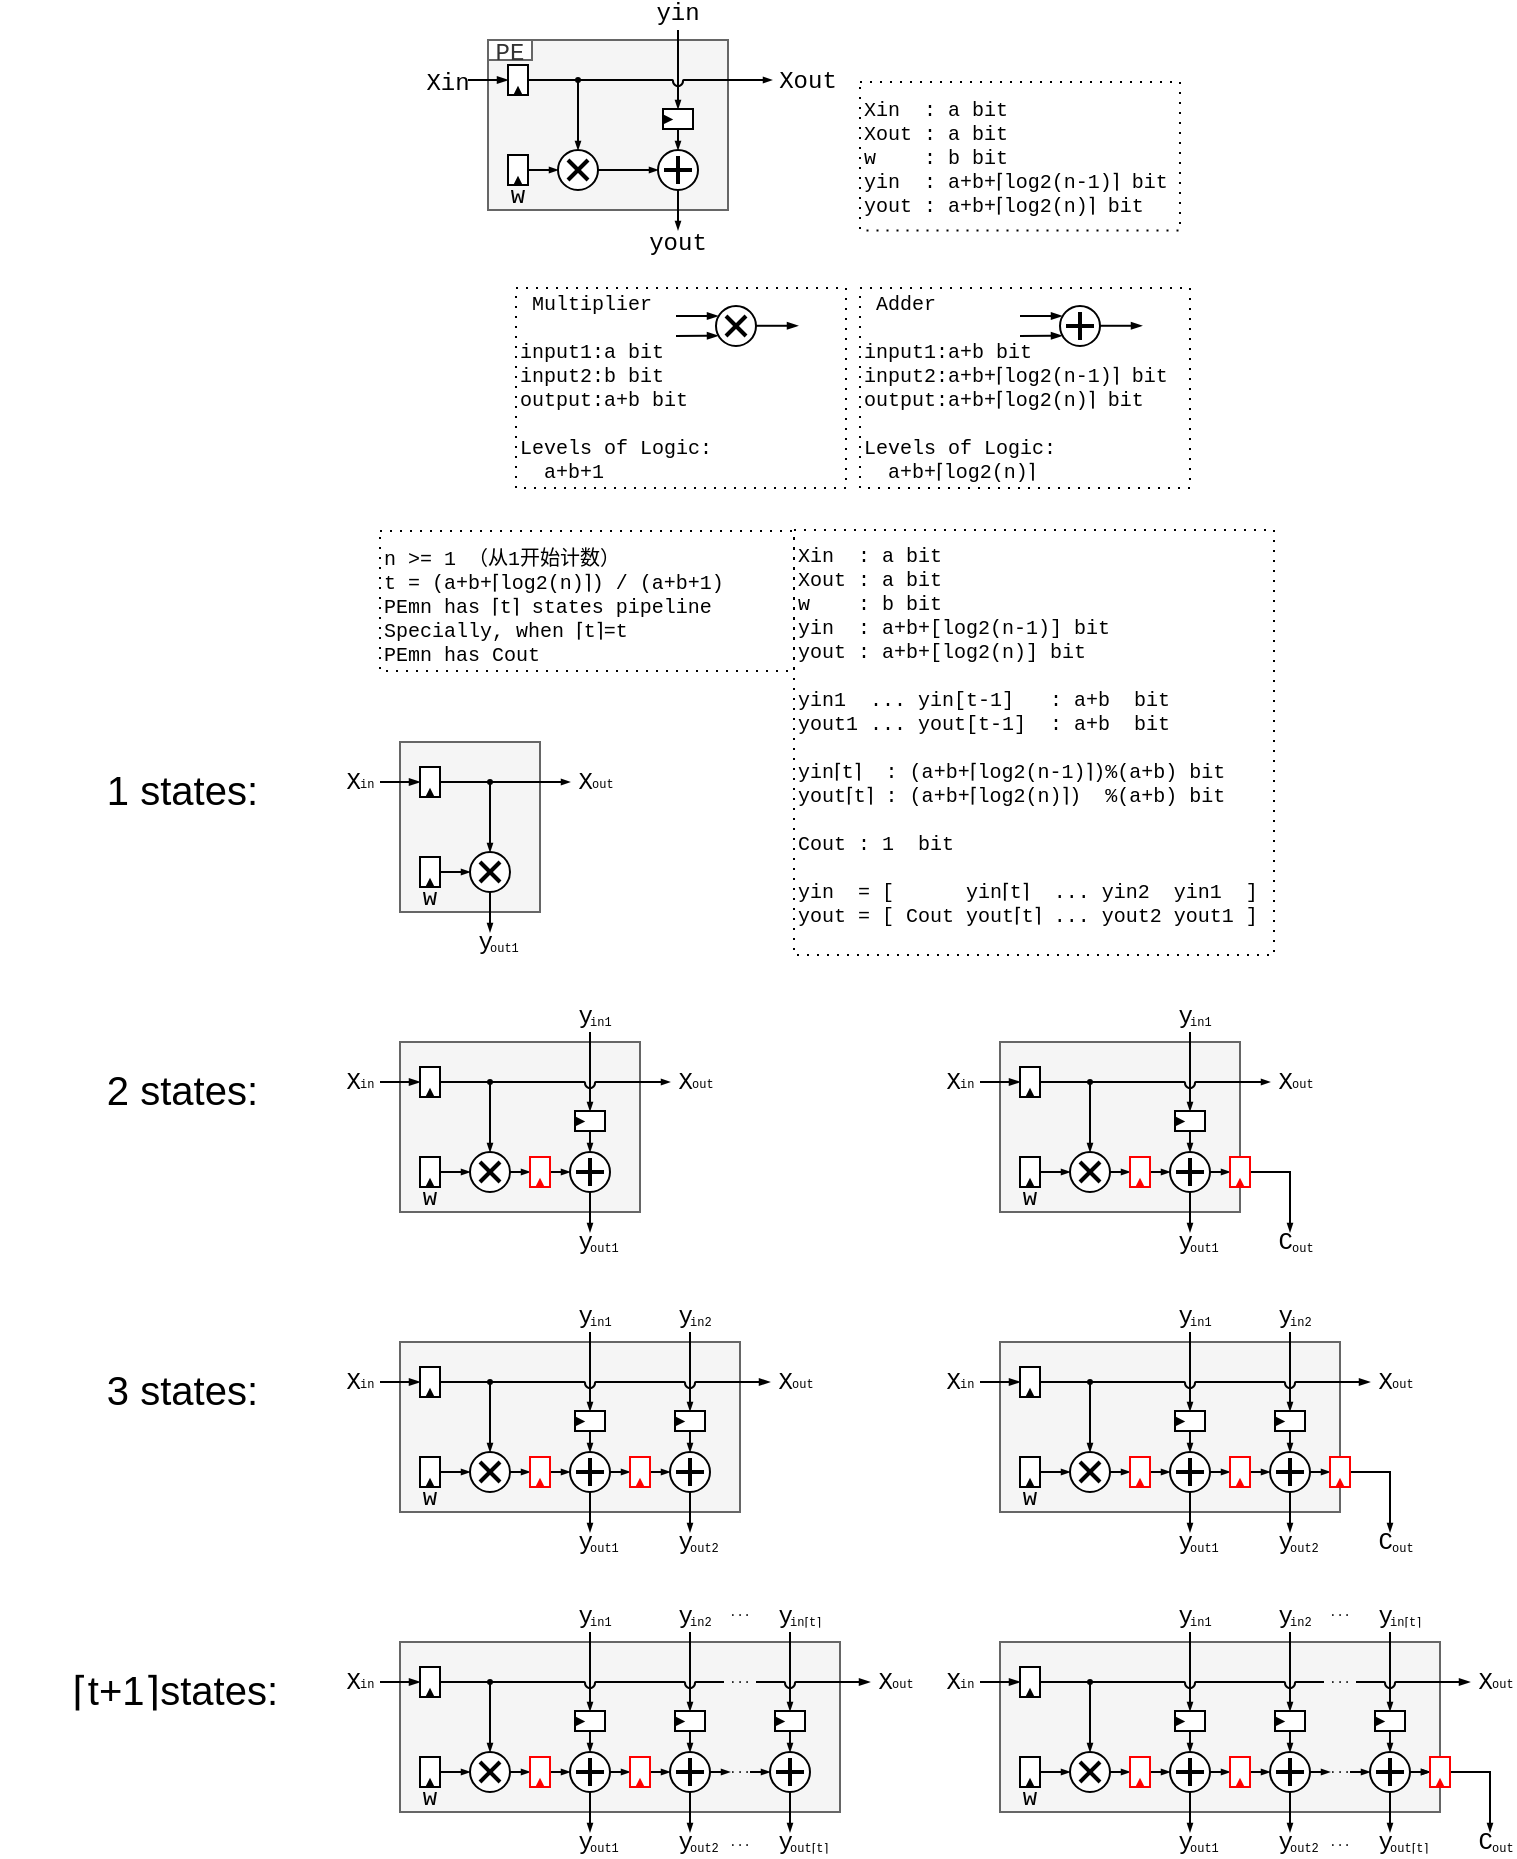 <mxfile version="14.4.3" type="device"><diagram id="lZv1AqddhudobD2ELD_o" name="Page-1"><mxGraphModel dx="932" dy="683" grid="1" gridSize="10" guides="1" tooltips="1" connect="1" arrows="1" fold="1" page="1" pageScale="1" pageWidth="827" pageHeight="1169" math="0" shadow="0"><root><mxCell id="0"/><mxCell id="1" parent="0"/><mxCell id="cYZFZsjOsRff0Iftd6Ft-790" value="" style="group" parent="1" vertex="1" connectable="0"><mxGeometry x="200" y="29" width="447" height="477.5" as="geometry"/></mxCell><mxCell id="cYZFZsjOsRff0Iftd6Ft-732" value="Xin  : a bit&#10;Xout : a bit&#10;w    : b bit&#10;yin  : a+b+⌈log2(n-1)⌉ bit&#10;yout : a+b+⌈log2(n)⌉ bit" style="text;align=left;verticalAlign=middle;rounded=0;fontFamily=Courier New;strokeColor=#000000;dashed=1;dashPattern=1 4;fontSize=10;" parent="cYZFZsjOsRff0Iftd6Ft-790" vertex="1"><mxGeometry x="240" y="41" width="160" height="74.25" as="geometry"/></mxCell><mxCell id="cYZFZsjOsRff0Iftd6Ft-733" value="" style="rounded=0;fillColor=#f5f5f5;fontColor=#333333;strokeColor=#666666;" parent="cYZFZsjOsRff0Iftd6Ft-790" vertex="1"><mxGeometry x="54" y="20" width="120" height="85" as="geometry"/></mxCell><mxCell id="cYZFZsjOsRff0Iftd6Ft-734" value="" style="endArrow=blockThin;fontFamily=Courier New;endFill=1;entryX=0;entryY=0.5;entryDx=0;entryDy=0;endSize=2;html=1;" parent="cYZFZsjOsRff0Iftd6Ft-790" edge="1"><mxGeometry width="50" height="50" relative="1" as="geometry"><mxPoint x="74" y="85" as="sourcePoint"/><mxPoint x="89" y="85" as="targetPoint"/></mxGeometry></mxCell><mxCell id="cYZFZsjOsRff0Iftd6Ft-735" value="w" style="text;align=center;verticalAlign=middle;rounded=0;fontFamily=Courier New;" parent="cYZFZsjOsRff0Iftd6Ft-790" vertex="1"><mxGeometry x="61.5" y="93.75" width="15" height="5" as="geometry"/></mxCell><mxCell id="cYZFZsjOsRff0Iftd6Ft-736" value="" style="endArrow=blockThin;fontFamily=Courier New;endFill=1;entryX=0.5;entryY=0;entryDx=0;entryDy=0;exitX=1;exitY=0.5;exitDx=0;exitDy=0;endSize=2;html=1;" parent="cYZFZsjOsRff0Iftd6Ft-790" edge="1"><mxGeometry x="136" y="75" width="50" height="50" as="geometry"><mxPoint x="149" y="95.0" as="sourcePoint"/><mxPoint x="149" y="115.0" as="targetPoint"/></mxGeometry></mxCell><mxCell id="cYZFZsjOsRff0Iftd6Ft-737" value="yout" style="text;align=center;verticalAlign=middle;rounded=0;fontFamily=Courier New;" parent="cYZFZsjOsRff0Iftd6Ft-790" vertex="1"><mxGeometry x="139" y="115" width="20" height="10" as="geometry"/></mxCell><mxCell id="cYZFZsjOsRff0Iftd6Ft-738" value="" style="group;" parent="cYZFZsjOsRff0Iftd6Ft-790" vertex="1" connectable="0"><mxGeometry x="89" y="75" width="20" height="20" as="geometry"/></mxCell><mxCell id="cYZFZsjOsRff0Iftd6Ft-739" value="" style="ellipse;aspect=fixed;strokeColor=#000000;fontSize=1;align=left;" parent="cYZFZsjOsRff0Iftd6Ft-738" vertex="1"><mxGeometry width="20" height="20" as="geometry"/></mxCell><mxCell id="cYZFZsjOsRff0Iftd6Ft-740" value="" style="endArrow=none;fontSize=1;entryX=0.5;entryY=1;entryDx=0;entryDy=0;exitX=0.5;exitY=0;exitDx=0;exitDy=0;strokeWidth=2;html=1;" parent="cYZFZsjOsRff0Iftd6Ft-738" edge="1"><mxGeometry x="-17" y="4" width="50" height="50" as="geometry"><mxPoint x="15" y="5" as="sourcePoint"/><mxPoint x="5" y="15" as="targetPoint"/></mxGeometry></mxCell><mxCell id="cYZFZsjOsRff0Iftd6Ft-741" value="" style="endArrow=none;fontSize=1;entryX=0;entryY=0.5;entryDx=0;entryDy=0;exitX=1;exitY=0.5;exitDx=0;exitDy=0;strokeWidth=2;html=1;" parent="cYZFZsjOsRff0Iftd6Ft-738" edge="1"><mxGeometry x="-17" y="4" width="50" height="50" as="geometry"><mxPoint x="15" y="15" as="sourcePoint"/><mxPoint x="5" y="5" as="targetPoint"/></mxGeometry></mxCell><mxCell id="cYZFZsjOsRff0Iftd6Ft-742" value="" style="endArrow=blockThin;fontFamily=Courier New;endFill=1;exitX=1;exitY=0.5;exitDx=0;exitDy=0;endSize=2;entryX=0;entryY=0.5;entryDx=0;entryDy=0;html=1;" parent="cYZFZsjOsRff0Iftd6Ft-790" edge="1"><mxGeometry x="86.0" y="75" width="50.0" height="50" as="geometry"><mxPoint x="109" y="85" as="sourcePoint"/><mxPoint x="139" y="85.0" as="targetPoint"/></mxGeometry></mxCell><mxCell id="cYZFZsjOsRff0Iftd6Ft-743" value="" style="group;" parent="cYZFZsjOsRff0Iftd6Ft-790" vertex="1" connectable="0"><mxGeometry x="139" y="75" width="20" height="20" as="geometry"/></mxCell><mxCell id="cYZFZsjOsRff0Iftd6Ft-744" value="" style="ellipse;aspect=fixed;strokeColor=#000000;fontSize=1;align=left;" parent="cYZFZsjOsRff0Iftd6Ft-743" vertex="1"><mxGeometry width="20" height="20" as="geometry"/></mxCell><mxCell id="cYZFZsjOsRff0Iftd6Ft-745" value="" style="endArrow=none;fontSize=1;entryX=0.5;entryY=1;entryDx=0;entryDy=0;exitX=0.5;exitY=0;exitDx=0;exitDy=0;strokeWidth=2;html=1;" parent="cYZFZsjOsRff0Iftd6Ft-743" edge="1"><mxGeometry x="-3" width="50" height="50" as="geometry"><mxPoint x="10" y="3" as="sourcePoint"/><mxPoint x="10" y="17" as="targetPoint"/></mxGeometry></mxCell><mxCell id="cYZFZsjOsRff0Iftd6Ft-746" value="" style="endArrow=none;fontSize=1;entryX=0;entryY=0.5;entryDx=0;entryDy=0;exitX=1;exitY=0.5;exitDx=0;exitDy=0;strokeWidth=2;html=1;" parent="cYZFZsjOsRff0Iftd6Ft-743" edge="1"><mxGeometry x="-3" width="50" height="50" as="geometry"><mxPoint x="17" y="10" as="sourcePoint"/><mxPoint x="3" y="10" as="targetPoint"/></mxGeometry></mxCell><mxCell id="cYZFZsjOsRff0Iftd6Ft-747" value="" style="group;" parent="cYZFZsjOsRff0Iftd6Ft-790" vertex="1" connectable="0"><mxGeometry x="64" y="77.5" width="10" height="15" as="geometry"/></mxCell><mxCell id="cYZFZsjOsRff0Iftd6Ft-748" value="" style="rounded=0;fontSize=1;align=left;" parent="cYZFZsjOsRff0Iftd6Ft-747" vertex="1"><mxGeometry width="10" height="15" as="geometry"/></mxCell><mxCell id="cYZFZsjOsRff0Iftd6Ft-749" value="" style="triangle;fontSize=1;align=left;rotation=90;direction=west;fillColor=#000000;" parent="cYZFZsjOsRff0Iftd6Ft-747" vertex="1"><mxGeometry x="3.25" y="11.5" width="3.5" height="3.5" as="geometry"/></mxCell><mxCell id="cYZFZsjOsRff0Iftd6Ft-750" value="" style="endArrow=blockThin;fontFamily=Courier New;endFill=1;entryX=0.5;entryY=0;entryDx=0;entryDy=0;endSize=2;startArrow=oval;startFill=1;startSize=2;html=1;" parent="cYZFZsjOsRff0Iftd6Ft-790" edge="1"><mxGeometry width="50" height="50" relative="1" as="geometry"><mxPoint x="99" y="40" as="sourcePoint"/><mxPoint x="99" y="75" as="targetPoint"/></mxGeometry></mxCell><mxCell id="cYZFZsjOsRff0Iftd6Ft-751" value="yin" style="text;align=center;verticalAlign=middle;rounded=0;fontFamily=Courier New;" parent="cYZFZsjOsRff0Iftd6Ft-790" vertex="1"><mxGeometry x="139" width="20" height="10" as="geometry"/></mxCell><mxCell id="cYZFZsjOsRff0Iftd6Ft-752" value="" style="group;rotation=90;" parent="cYZFZsjOsRff0Iftd6Ft-790" vertex="1" connectable="0"><mxGeometry x="144" y="52" width="10" height="15" as="geometry"/></mxCell><mxCell id="cYZFZsjOsRff0Iftd6Ft-753" value="" style="rounded=0;fontSize=1;align=left;rotation=90;" parent="cYZFZsjOsRff0Iftd6Ft-752" vertex="1"><mxGeometry width="10" height="15" as="geometry"/></mxCell><mxCell id="cYZFZsjOsRff0Iftd6Ft-754" value="" style="triangle;fontSize=1;align=left;rotation=180;direction=west;fillColor=#000000;" parent="cYZFZsjOsRff0Iftd6Ft-752" vertex="1"><mxGeometry x="-2" y="6" width="3.5" height="3.5" as="geometry"/></mxCell><mxCell id="cYZFZsjOsRff0Iftd6Ft-755" value="" style="endArrow=blockThin;fontFamily=Courier New;endFill=1;exitX=1;exitY=0.5;exitDx=0;exitDy=0;endSize=2;entryX=0.5;entryY=0;entryDx=0;entryDy=0;html=1;" parent="cYZFZsjOsRff0Iftd6Ft-790" edge="1"><mxGeometry x="99.5" y="60" width="50.0" height="50" as="geometry"><mxPoint x="149" y="65" as="sourcePoint"/><mxPoint x="149" y="75" as="targetPoint"/></mxGeometry></mxCell><mxCell id="cYZFZsjOsRff0Iftd6Ft-756" value="" style="endArrow=blockThin;fontFamily=Courier New;endFill=1;entryX=0.5;entryY=0;entryDx=0;entryDy=0;exitX=1;exitY=0.5;exitDx=0;exitDy=0;endSize=2;html=1;" parent="cYZFZsjOsRff0Iftd6Ft-790" edge="1"><mxGeometry x="135.9" y="3.75" width="50" height="50" as="geometry"><mxPoint x="149" y="15.0" as="sourcePoint"/><mxPoint x="149" y="54.5" as="targetPoint"/></mxGeometry></mxCell><mxCell id="cYZFZsjOsRff0Iftd6Ft-757" value="PE" style="text;align=center;verticalAlign=middle;rounded=0;fontFamily=Courier New;fontStyle=0;strokeColor=#666666;fontColor=#333333;fillColor=#FFFFFF;" parent="cYZFZsjOsRff0Iftd6Ft-790" vertex="1"><mxGeometry x="54" y="20" width="22" height="10" as="geometry"/></mxCell><mxCell id="cYZFZsjOsRff0Iftd6Ft-758" value="Xout" style="text;align=center;verticalAlign=middle;rounded=0;fontFamily=Courier New;" parent="cYZFZsjOsRff0Iftd6Ft-790" vertex="1"><mxGeometry x="204" y="35" width="20" height="7.5" as="geometry"/></mxCell><mxCell id="cYZFZsjOsRff0Iftd6Ft-759" value="Xin" style="text;align=center;verticalAlign=middle;rounded=0;fontFamily=Courier New;" parent="cYZFZsjOsRff0Iftd6Ft-790" vertex="1"><mxGeometry x="24" y="35" width="20" height="9.5" as="geometry"/></mxCell><mxCell id="cYZFZsjOsRff0Iftd6Ft-760" value="" style="endArrow=blockThin;fontFamily=Courier New;endFill=1;entryX=0;entryY=0.5;entryDx=0;entryDy=0;exitX=1;exitY=0.5;exitDx=0;exitDy=0;endSize=3;html=1;" parent="cYZFZsjOsRff0Iftd6Ft-790" edge="1"><mxGeometry x="27" y="42" width="50" height="50" as="geometry"><mxPoint x="44" y="40" as="sourcePoint"/><mxPoint x="64" y="40" as="targetPoint"/></mxGeometry></mxCell><mxCell id="cYZFZsjOsRff0Iftd6Ft-761" value="" style="group;" parent="cYZFZsjOsRff0Iftd6Ft-790" vertex="1" connectable="0"><mxGeometry x="64" y="32.5" width="10" height="15" as="geometry"/></mxCell><mxCell id="cYZFZsjOsRff0Iftd6Ft-762" value="" style="rounded=0;fontSize=1;align=left;" parent="cYZFZsjOsRff0Iftd6Ft-761" vertex="1"><mxGeometry width="10" height="15" as="geometry"/></mxCell><mxCell id="cYZFZsjOsRff0Iftd6Ft-763" value="" style="triangle;fontSize=1;align=left;rotation=90;direction=west;fillColor=#000000;" parent="cYZFZsjOsRff0Iftd6Ft-761" vertex="1"><mxGeometry x="3.25" y="11.5" width="3.5" height="3.5" as="geometry"/></mxCell><mxCell id="cYZFZsjOsRff0Iftd6Ft-764" value="" style="group;" parent="cYZFZsjOsRff0Iftd6Ft-790" vertex="1" connectable="0"><mxGeometry x="145.5" y="38" width="7" height="5" as="geometry"/></mxCell><mxCell id="cYZFZsjOsRff0Iftd6Ft-765" value="" style="verticalLabelPosition=bottom;verticalAlign=top;shape=mxgraph.basic.arc;startAngle=0.248;endAngle=0.752;" parent="cYZFZsjOsRff0Iftd6Ft-764" vertex="1"><mxGeometry x="1" width="5" height="5" as="geometry"/></mxCell><mxCell id="cYZFZsjOsRff0Iftd6Ft-766" value="" style="verticalLabelPosition=bottom;verticalAlign=top;shape=mxgraph.basic.arc;startAngle=0.876;endAngle=0.315;strokeColor=#000000;fillColor=#000000;gradientColor=none;" parent="cYZFZsjOsRff0Iftd6Ft-764" vertex="1"><mxGeometry y="1.99" width="1" height="1" as="geometry"/></mxCell><mxCell id="cYZFZsjOsRff0Iftd6Ft-767" value="" style="verticalLabelPosition=bottom;verticalAlign=top;shape=mxgraph.basic.arc;startAngle=0.876;endAngle=0.315;strokeColor=#000000;fillColor=#000000;gradientColor=none;flipH=1;" parent="cYZFZsjOsRff0Iftd6Ft-764" vertex="1"><mxGeometry x="6" y="1.99" width="1" height="1" as="geometry"/></mxCell><mxCell id="cYZFZsjOsRff0Iftd6Ft-768" value="" style="endArrow=blockThin;fontFamily=Courier New;endFill=1;exitX=1;exitY=0.5;exitDx=0;exitDy=0;endSize=2;html=1;" parent="cYZFZsjOsRff0Iftd6Ft-790" edge="1"><mxGeometry x="45" y="15" width="50" height="50" as="geometry"><mxPoint x="151.9" y="40" as="sourcePoint"/><mxPoint x="196" y="40" as="targetPoint"/></mxGeometry></mxCell><mxCell id="cYZFZsjOsRff0Iftd6Ft-769" value="" style="endArrow=none;fontFamily=Courier New;endFill=0;entryX=0;entryY=0.5;entryDx=0;entryDy=0;exitX=1;exitY=0.5;exitDx=0;exitDy=0;endSize=3;html=1;" parent="cYZFZsjOsRff0Iftd6Ft-790" edge="1"><mxGeometry x="45" y="15" width="50" height="50" as="geometry"><mxPoint x="74" y="40" as="sourcePoint"/><mxPoint x="146.1" y="40" as="targetPoint"/></mxGeometry></mxCell><mxCell id="cYZFZsjOsRff0Iftd6Ft-770" value="" style="group;" parent="cYZFZsjOsRff0Iftd6Ft-790" vertex="1" connectable="0"><mxGeometry y="265" width="447" height="212.5" as="geometry"/></mxCell><mxCell id="cYZFZsjOsRff0Iftd6Ft-771" value="Xin  : a bit&#10;Xout : a bit&#10;w    : b bit&#10;yin  : a+b+[log2(n-1)] bit&#10;yout : a+b+[log2(n)] bit&#10;&#10;yin1  ... yin[t-1]   : a+b  bit&#10;yout1 ... yout[t-1]  : a+b  bit&#10;&#10;yin⌈t⌉  : (a+b+⌈log2(n-1)⌉)%(a+b) bit&#10;yout⌈t⌉ : (a+b+⌈log2(n)⌉)  %(a+b) bit&#10;&#10;Cout : 1  bit&#10;&#10;yin  = [      yin⌈t⌉  ... yin2  yin1  ]&#10;yout = [ Cout yout⌈t⌉ ... yout2 yout1 ]&#10;" style="text;fillColor=none;align=left;verticalAlign=top;rounded=0;dashed=1;dashPattern=1 4;fontSize=10;strokeColor=#000000;fontFamily=Courier New;" parent="cYZFZsjOsRff0Iftd6Ft-770" vertex="1"><mxGeometry x="207" width="240" height="212.5" as="geometry"/></mxCell><mxCell id="cYZFZsjOsRff0Iftd6Ft-772" value="n &gt;= 1 （从1开始计数）&#10;t = (a+b+⌈log2(n)⌉) / (a+b+1)&#10;PEmn has ⌈t⌉ states pipeline&#10;Specially, when ⌈t⌉=t&#10;PEmn has Cout" style="text;fillColor=none;align=left;verticalAlign=bottom;rounded=0;dashed=1;dashPattern=1 4;fontSize=10;strokeColor=#000000;fontFamily=Courier New;" parent="cYZFZsjOsRff0Iftd6Ft-770" vertex="1"><mxGeometry y="0.5" width="207" height="70" as="geometry"/></mxCell><mxCell id="cYZFZsjOsRff0Iftd6Ft-773" value="" style="group;fontFamily=Courier New;" parent="cYZFZsjOsRff0Iftd6Ft-790" vertex="1" connectable="0"><mxGeometry x="68" y="144" width="165" height="100" as="geometry"/></mxCell><mxCell id="cYZFZsjOsRff0Iftd6Ft-774" value="" style="group;" parent="cYZFZsjOsRff0Iftd6Ft-773" vertex="1" connectable="0"><mxGeometry x="100" y="9" width="20" height="20" as="geometry"/></mxCell><mxCell id="cYZFZsjOsRff0Iftd6Ft-775" value="" style="ellipse;aspect=fixed;strokeColor=#000000;fontSize=1;align=left;" parent="cYZFZsjOsRff0Iftd6Ft-774" vertex="1"><mxGeometry width="20" height="20" as="geometry"/></mxCell><mxCell id="cYZFZsjOsRff0Iftd6Ft-776" value="" style="endArrow=none;fontSize=1;entryX=0.5;entryY=1;entryDx=0;entryDy=0;exitX=0.5;exitY=0;exitDx=0;exitDy=0;strokeWidth=2;html=1;" parent="cYZFZsjOsRff0Iftd6Ft-774" edge="1"><mxGeometry x="-17" y="4" width="50" height="50" as="geometry"><mxPoint x="15" y="5" as="sourcePoint"/><mxPoint x="5" y="15" as="targetPoint"/></mxGeometry></mxCell><mxCell id="cYZFZsjOsRff0Iftd6Ft-777" value="" style="endArrow=none;fontSize=1;entryX=0;entryY=0.5;entryDx=0;entryDy=0;exitX=1;exitY=0.5;exitDx=0;exitDy=0;strokeWidth=2;html=1;" parent="cYZFZsjOsRff0Iftd6Ft-774" edge="1"><mxGeometry x="-17" y="4" width="50" height="50" as="geometry"><mxPoint x="15" y="15" as="sourcePoint"/><mxPoint x="5" y="5" as="targetPoint"/></mxGeometry></mxCell><mxCell id="cYZFZsjOsRff0Iftd6Ft-778" value=" Multiplier&#10;&#10;input1:a bit&#10;input2:b bit&#10;output:a+b bit&#10;&#10;Levels of Logic:&#10;  a+b+1" style="text;fillColor=none;align=left;verticalAlign=bottom;rounded=0;dashed=1;dashPattern=1 4;fontSize=10;strokeColor=#000000;fontFamily=Courier New;" parent="cYZFZsjOsRff0Iftd6Ft-773" vertex="1"><mxGeometry width="165" height="100" as="geometry"/></mxCell><mxCell id="cYZFZsjOsRff0Iftd6Ft-779" value="" style="endArrow=blockThin;fontFamily=Courier New;endFill=1;entryX=0;entryY=0.5;entryDx=0;entryDy=0;endSize=3;html=1;" parent="cYZFZsjOsRff0Iftd6Ft-773" edge="1"><mxGeometry y="20" width="50" height="50" as="geometry"><mxPoint x="80" y="24" as="sourcePoint"/><mxPoint x="101" y="23.84" as="targetPoint"/></mxGeometry></mxCell><mxCell id="cYZFZsjOsRff0Iftd6Ft-780" value="" style="endArrow=blockThin;fontFamily=Courier New;endFill=1;entryX=0;entryY=0.5;entryDx=0;entryDy=0;endSize=3;html=1;" parent="cYZFZsjOsRff0Iftd6Ft-773" edge="1"><mxGeometry y="20" width="50" height="50" as="geometry"><mxPoint x="80" y="14" as="sourcePoint"/><mxPoint x="101.0" y="14" as="targetPoint"/></mxGeometry></mxCell><mxCell id="cYZFZsjOsRff0Iftd6Ft-781" value="" style="endArrow=blockThin;fontFamily=Courier New;endFill=1;entryX=0;entryY=0.5;entryDx=0;entryDy=0;endSize=3;html=1;" parent="cYZFZsjOsRff0Iftd6Ft-773" edge="1"><mxGeometry y="20" width="50" height="50" as="geometry"><mxPoint x="120" y="18.89" as="sourcePoint"/><mxPoint x="141.0" y="18.89" as="targetPoint"/></mxGeometry></mxCell><mxCell id="cYZFZsjOsRff0Iftd6Ft-782" value="" style="group;" parent="cYZFZsjOsRff0Iftd6Ft-790" vertex="1" connectable="0"><mxGeometry x="240" y="144" width="165" height="100" as="geometry"/></mxCell><mxCell id="cYZFZsjOsRff0Iftd6Ft-783" value="" style="ellipse;aspect=fixed;strokeColor=#000000;fontSize=1;align=left;" parent="cYZFZsjOsRff0Iftd6Ft-782" vertex="1"><mxGeometry x="100" y="9" width="20" height="20" as="geometry"/></mxCell><mxCell id="cYZFZsjOsRff0Iftd6Ft-784" value="" style="endArrow=none;fontSize=1;entryX=0.5;entryY=1;entryDx=0;entryDy=0;exitX=0.5;exitY=0;exitDx=0;exitDy=0;strokeWidth=2;html=1;" parent="cYZFZsjOsRff0Iftd6Ft-782" edge="1"><mxGeometry x="-346" y="-587" width="50" height="50" as="geometry"><mxPoint x="110" y="12" as="sourcePoint"/><mxPoint x="110" y="26" as="targetPoint"/></mxGeometry></mxCell><mxCell id="cYZFZsjOsRff0Iftd6Ft-785" value="" style="endArrow=none;fontSize=1;entryX=0;entryY=0.5;entryDx=0;entryDy=0;exitX=1;exitY=0.5;exitDx=0;exitDy=0;strokeWidth=2;html=1;" parent="cYZFZsjOsRff0Iftd6Ft-782" edge="1"><mxGeometry x="-346" y="-587" width="50" height="50" as="geometry"><mxPoint x="117" y="19" as="sourcePoint"/><mxPoint x="103" y="19" as="targetPoint"/></mxGeometry></mxCell><mxCell id="cYZFZsjOsRff0Iftd6Ft-786" value=" Adder&#10;&#10;input1:a+b bit&#10;input2:a+b+⌈log2(n-1)⌉ bit&#10;output:a+b+⌈log2(n)⌉ bit&#10;&#10;Levels of Logic:&#10;  a+b+⌈log2(n)⌉" style="text;fillColor=none;align=left;verticalAlign=bottom;rounded=0;dashed=1;dashPattern=1 4;fontSize=10;strokeColor=#000000;fontFamily=Courier New;" parent="cYZFZsjOsRff0Iftd6Ft-782" vertex="1"><mxGeometry width="165" height="100" as="geometry"/></mxCell><mxCell id="cYZFZsjOsRff0Iftd6Ft-787" value="" style="endArrow=blockThin;fontFamily=Courier New;endFill=1;entryX=0;entryY=0.5;entryDx=0;entryDy=0;endSize=3;html=1;" parent="cYZFZsjOsRff0Iftd6Ft-782" edge="1"><mxGeometry y="20" width="50" height="50" as="geometry"><mxPoint x="80" y="24" as="sourcePoint"/><mxPoint x="101" y="23.84" as="targetPoint"/></mxGeometry></mxCell><mxCell id="cYZFZsjOsRff0Iftd6Ft-788" value="" style="endArrow=blockThin;fontFamily=Courier New;endFill=1;entryX=0;entryY=0.5;entryDx=0;entryDy=0;endSize=3;html=1;" parent="cYZFZsjOsRff0Iftd6Ft-782" edge="1"><mxGeometry y="20" width="50" height="50" as="geometry"><mxPoint x="80" y="14" as="sourcePoint"/><mxPoint x="101.0" y="14" as="targetPoint"/></mxGeometry></mxCell><mxCell id="cYZFZsjOsRff0Iftd6Ft-789" value="" style="endArrow=blockThin;fontFamily=Courier New;endFill=1;entryX=0;entryY=0.5;entryDx=0;entryDy=0;endSize=3;html=1;" parent="cYZFZsjOsRff0Iftd6Ft-782" edge="1"><mxGeometry y="20" width="50" height="50" as="geometry"><mxPoint x="120" y="18.89" as="sourcePoint"/><mxPoint x="141.0" y="18.89" as="targetPoint"/></mxGeometry></mxCell><mxCell id="cYZFZsjOsRff0Iftd6Ft-218" value="" style="rounded=0;fillColor=#f5f5f5;fontColor=#333333;strokeColor=#666666;" parent="1" vertex="1"><mxGeometry x="210" y="550" width="120" height="85" as="geometry"/></mxCell><mxCell id="cYZFZsjOsRff0Iftd6Ft-219" value="" style="endArrow=blockThin;fontFamily=Courier New;endFill=1;entryX=0;entryY=0.5;entryDx=0;entryDy=0;endSize=2;html=1;" parent="1" edge="1"><mxGeometry x="180" y="530" width="50" height="50" as="geometry"><mxPoint x="230" y="615.0" as="sourcePoint"/><mxPoint x="245" y="615.0" as="targetPoint"/></mxGeometry></mxCell><mxCell id="cYZFZsjOsRff0Iftd6Ft-220" value="w" style="text;align=center;verticalAlign=middle;rounded=0;fontFamily=Courier New;" parent="1" vertex="1"><mxGeometry x="217.5" y="623.75" width="15" height="5" as="geometry"/></mxCell><mxCell id="cYZFZsjOsRff0Iftd6Ft-221" value="" style="endArrow=blockThin;fontFamily=Courier New;endFill=1;entryX=0.5;entryY=0;entryDx=0;entryDy=0;exitX=1;exitY=0.5;exitDx=0;exitDy=0;endSize=2;html=1;" parent="1" edge="1"><mxGeometry x="292" y="605" width="50" height="50" as="geometry"><mxPoint x="305" y="625.0" as="sourcePoint"/><mxPoint x="305" y="645.0" as="targetPoint"/></mxGeometry></mxCell><mxCell id="cYZFZsjOsRff0Iftd6Ft-222" value="" style="group;" parent="1" vertex="1" connectable="0"><mxGeometry x="245" y="605" width="20" height="20" as="geometry"/></mxCell><mxCell id="cYZFZsjOsRff0Iftd6Ft-223" value="" style="ellipse;aspect=fixed;strokeColor=#000000;fontSize=1;align=left;" parent="cYZFZsjOsRff0Iftd6Ft-222" vertex="1"><mxGeometry width="20" height="20" as="geometry"/></mxCell><mxCell id="cYZFZsjOsRff0Iftd6Ft-224" value="" style="endArrow=none;fontSize=1;entryX=0.5;entryY=1;entryDx=0;entryDy=0;exitX=0.5;exitY=0;exitDx=0;exitDy=0;strokeWidth=2;html=1;" parent="cYZFZsjOsRff0Iftd6Ft-222" edge="1"><mxGeometry x="-17" y="4" width="50" height="50" as="geometry"><mxPoint x="15" y="5" as="sourcePoint"/><mxPoint x="5" y="15" as="targetPoint"/></mxGeometry></mxCell><mxCell id="cYZFZsjOsRff0Iftd6Ft-225" value="" style="endArrow=none;fontSize=1;entryX=0;entryY=0.5;entryDx=0;entryDy=0;exitX=1;exitY=0.5;exitDx=0;exitDy=0;strokeWidth=2;html=1;" parent="cYZFZsjOsRff0Iftd6Ft-222" edge="1"><mxGeometry x="-17" y="4" width="50" height="50" as="geometry"><mxPoint x="15" y="15" as="sourcePoint"/><mxPoint x="5" y="5" as="targetPoint"/></mxGeometry></mxCell><mxCell id="cYZFZsjOsRff0Iftd6Ft-226" value="" style="endArrow=blockThin;fontFamily=Courier New;endFill=1;exitX=1;exitY=0.5;exitDx=0;exitDy=0;endSize=2;entryX=0;entryY=0.5;entryDx=0;entryDy=0;html=1;" parent="1" edge="1"><mxGeometry x="242.0" y="605" width="50.0" height="50" as="geometry"><mxPoint x="285" y="615.0" as="sourcePoint"/><mxPoint x="295" y="615.0" as="targetPoint"/></mxGeometry></mxCell><mxCell id="cYZFZsjOsRff0Iftd6Ft-227" value="" style="endArrow=blockThin;fontFamily=Courier New;endFill=1;endSize=2;entryX=0;entryY=0.5;entryDx=0;entryDy=0;html=1;" parent="1" edge="1"><mxGeometry x="242.0" y="605" width="50.0" height="50" as="geometry"><mxPoint x="265" y="615.0" as="sourcePoint"/><mxPoint x="275" y="615.0" as="targetPoint"/></mxGeometry></mxCell><mxCell id="cYZFZsjOsRff0Iftd6Ft-228" value="" style="group;" parent="1" vertex="1" connectable="0"><mxGeometry x="275" y="607.5" width="10" height="15" as="geometry"/></mxCell><mxCell id="cYZFZsjOsRff0Iftd6Ft-229" value="" style="rounded=0;fontSize=1;align=left;strokeColor=#FF0000;" parent="cYZFZsjOsRff0Iftd6Ft-228" vertex="1"><mxGeometry width="10" height="15" as="geometry"/></mxCell><mxCell id="cYZFZsjOsRff0Iftd6Ft-230" value="" style="triangle;fontSize=1;align=left;rotation=90;strokeColor=#FF0000;direction=west;fillColor=#FF0000;" parent="cYZFZsjOsRff0Iftd6Ft-228" vertex="1"><mxGeometry x="3.25" y="11.5" width="3.5" height="3.5" as="geometry"/></mxCell><mxCell id="cYZFZsjOsRff0Iftd6Ft-231" value="" style="group;" parent="1" vertex="1" connectable="0"><mxGeometry x="295" y="605" width="20" height="20" as="geometry"/></mxCell><mxCell id="cYZFZsjOsRff0Iftd6Ft-232" value="" style="ellipse;aspect=fixed;strokeColor=#000000;fontSize=1;align=left;" parent="cYZFZsjOsRff0Iftd6Ft-231" vertex="1"><mxGeometry width="20" height="20" as="geometry"/></mxCell><mxCell id="cYZFZsjOsRff0Iftd6Ft-233" value="" style="endArrow=none;fontSize=1;entryX=0.5;entryY=1;entryDx=0;entryDy=0;exitX=0.5;exitY=0;exitDx=0;exitDy=0;strokeWidth=2;html=1;" parent="cYZFZsjOsRff0Iftd6Ft-231" edge="1"><mxGeometry x="-3" width="50" height="50" as="geometry"><mxPoint x="10" y="3" as="sourcePoint"/><mxPoint x="10" y="17" as="targetPoint"/></mxGeometry></mxCell><mxCell id="cYZFZsjOsRff0Iftd6Ft-234" value="" style="endArrow=none;fontSize=1;entryX=0;entryY=0.5;entryDx=0;entryDy=0;exitX=1;exitY=0.5;exitDx=0;exitDy=0;strokeWidth=2;html=1;" parent="cYZFZsjOsRff0Iftd6Ft-231" edge="1"><mxGeometry x="-3" width="50" height="50" as="geometry"><mxPoint x="17" y="10" as="sourcePoint"/><mxPoint x="3" y="10" as="targetPoint"/></mxGeometry></mxCell><mxCell id="cYZFZsjOsRff0Iftd6Ft-235" value="" style="group;" parent="1" vertex="1" connectable="0"><mxGeometry x="220" y="607.5" width="10" height="15" as="geometry"/></mxCell><mxCell id="cYZFZsjOsRff0Iftd6Ft-236" value="" style="rounded=0;fontSize=1;align=left;" parent="cYZFZsjOsRff0Iftd6Ft-235" vertex="1"><mxGeometry width="10" height="15" as="geometry"/></mxCell><mxCell id="cYZFZsjOsRff0Iftd6Ft-237" value="" style="triangle;fontSize=1;align=left;rotation=90;direction=west;fillColor=#000000;" parent="cYZFZsjOsRff0Iftd6Ft-235" vertex="1"><mxGeometry x="3.25" y="11.5" width="3.5" height="3.5" as="geometry"/></mxCell><mxCell id="cYZFZsjOsRff0Iftd6Ft-238" value="" style="endArrow=blockThin;fontFamily=Courier New;endFill=1;entryX=0.5;entryY=0;entryDx=0;entryDy=0;endSize=2;startArrow=oval;startFill=1;startSize=2;html=1;" parent="1" edge="1"><mxGeometry x="180" y="530" width="50" height="50" as="geometry"><mxPoint x="255" y="570.0" as="sourcePoint"/><mxPoint x="255" y="605.0" as="targetPoint"/></mxGeometry></mxCell><mxCell id="cYZFZsjOsRff0Iftd6Ft-239" value="" style="group;rotation=90;" parent="1" vertex="1" connectable="0"><mxGeometry x="300" y="582" width="10" height="15" as="geometry"/></mxCell><mxCell id="cYZFZsjOsRff0Iftd6Ft-240" value="" style="rounded=0;fontSize=1;align=left;rotation=90;" parent="cYZFZsjOsRff0Iftd6Ft-239" vertex="1"><mxGeometry width="10" height="15" as="geometry"/></mxCell><mxCell id="cYZFZsjOsRff0Iftd6Ft-241" value="" style="triangle;fontSize=1;align=left;rotation=180;direction=west;fillColor=#000000;" parent="cYZFZsjOsRff0Iftd6Ft-239" vertex="1"><mxGeometry x="-2" y="6" width="3.5" height="3.5" as="geometry"/></mxCell><mxCell id="cYZFZsjOsRff0Iftd6Ft-242" value="" style="endArrow=blockThin;fontFamily=Courier New;endFill=1;exitX=1;exitY=0.5;exitDx=0;exitDy=0;endSize=2;entryX=0.5;entryY=0;entryDx=0;entryDy=0;html=1;" parent="1" edge="1"><mxGeometry x="255.5" y="590" width="50.0" height="50" as="geometry"><mxPoint x="305" y="595.0" as="sourcePoint"/><mxPoint x="305" y="605.0" as="targetPoint"/></mxGeometry></mxCell><mxCell id="cYZFZsjOsRff0Iftd6Ft-243" value="" style="endArrow=blockThin;fontFamily=Courier New;endFill=1;entryX=0.5;entryY=0;entryDx=0;entryDy=0;exitX=1;exitY=0.5;exitDx=0;exitDy=0;endSize=2;html=1;" parent="1" edge="1"><mxGeometry x="291.9" y="533.75" width="50" height="50" as="geometry"><mxPoint x="305" y="545.0" as="sourcePoint"/><mxPoint x="305" y="584.5" as="targetPoint"/></mxGeometry></mxCell><mxCell id="cYZFZsjOsRff0Iftd6Ft-244" value="" style="endArrow=blockThin;fontFamily=Courier New;endFill=1;entryX=0;entryY=0.5;entryDx=0;entryDy=0;exitX=1;exitY=0.5;exitDx=0;exitDy=0;endSize=3;html=1;" parent="1" edge="1"><mxGeometry x="183" y="572" width="50" height="50" as="geometry"><mxPoint x="200" y="570.0" as="sourcePoint"/><mxPoint x="220" y="570.0" as="targetPoint"/></mxGeometry></mxCell><mxCell id="cYZFZsjOsRff0Iftd6Ft-245" value="" style="group;" parent="1" vertex="1" connectable="0"><mxGeometry x="220" y="562.5" width="10" height="15" as="geometry"/></mxCell><mxCell id="cYZFZsjOsRff0Iftd6Ft-246" value="" style="rounded=0;fontSize=1;align=left;" parent="cYZFZsjOsRff0Iftd6Ft-245" vertex="1"><mxGeometry width="10" height="15" as="geometry"/></mxCell><mxCell id="cYZFZsjOsRff0Iftd6Ft-247" value="" style="triangle;fontSize=1;align=left;rotation=90;direction=west;fillColor=#000000;" parent="cYZFZsjOsRff0Iftd6Ft-245" vertex="1"><mxGeometry x="3.25" y="11.5" width="3.5" height="3.5" as="geometry"/></mxCell><mxCell id="cYZFZsjOsRff0Iftd6Ft-248" value="" style="group;" parent="1" vertex="1" connectable="0"><mxGeometry x="301.5" y="568" width="7" height="5" as="geometry"/></mxCell><mxCell id="cYZFZsjOsRff0Iftd6Ft-249" value="" style="verticalLabelPosition=bottom;verticalAlign=top;shape=mxgraph.basic.arc;startAngle=0.248;endAngle=0.752;" parent="cYZFZsjOsRff0Iftd6Ft-248" vertex="1"><mxGeometry x="1" width="5" height="5" as="geometry"/></mxCell><mxCell id="cYZFZsjOsRff0Iftd6Ft-250" value="" style="verticalLabelPosition=bottom;verticalAlign=top;shape=mxgraph.basic.arc;startAngle=0.876;endAngle=0.315;strokeColor=#000000;fillColor=#000000;gradientColor=none;" parent="cYZFZsjOsRff0Iftd6Ft-248" vertex="1"><mxGeometry y="1.99" width="1" height="1" as="geometry"/></mxCell><mxCell id="cYZFZsjOsRff0Iftd6Ft-251" value="" style="verticalLabelPosition=bottom;verticalAlign=top;shape=mxgraph.basic.arc;startAngle=0.876;endAngle=0.315;strokeColor=#000000;fillColor=#000000;gradientColor=none;flipH=1;" parent="cYZFZsjOsRff0Iftd6Ft-248" vertex="1"><mxGeometry x="6" y="1.99" width="1" height="1" as="geometry"/></mxCell><mxCell id="cYZFZsjOsRff0Iftd6Ft-252" value="" style="endArrow=blockThin;fontFamily=Courier New;endFill=1;exitX=1;exitY=0.5;exitDx=0;exitDy=0;endSize=2;html=1;" parent="1" edge="1"><mxGeometry x="201" y="545" width="50" height="50" as="geometry"><mxPoint x="307.9" y="570.0" as="sourcePoint"/><mxPoint x="345" y="570.0" as="targetPoint"/></mxGeometry></mxCell><mxCell id="cYZFZsjOsRff0Iftd6Ft-253" value="" style="endArrow=none;fontFamily=Courier New;endFill=0;entryX=0;entryY=0.5;entryDx=0;entryDy=0;exitX=1;exitY=0.5;exitDx=0;exitDy=0;endSize=3;html=1;" parent="1" edge="1"><mxGeometry x="201" y="545" width="50" height="50" as="geometry"><mxPoint x="230" y="570.0" as="sourcePoint"/><mxPoint x="302.1" y="570.0" as="targetPoint"/></mxGeometry></mxCell><mxCell id="cYZFZsjOsRff0Iftd6Ft-254" value="" style="rounded=0;fillColor=#f5f5f5;fontColor=#333333;strokeColor=#666666;" parent="1" vertex="1"><mxGeometry x="510" y="550" width="120" height="85" as="geometry"/></mxCell><mxCell id="cYZFZsjOsRff0Iftd6Ft-255" value="" style="endArrow=blockThin;fontFamily=Courier New;endFill=1;entryX=0;entryY=0.5;entryDx=0;entryDy=0;endSize=2;html=1;" parent="1" edge="1"><mxGeometry x="480" y="530" width="50" height="50" as="geometry"><mxPoint x="530" y="615.0" as="sourcePoint"/><mxPoint x="545" y="615.0" as="targetPoint"/></mxGeometry></mxCell><mxCell id="cYZFZsjOsRff0Iftd6Ft-256" value="w" style="text;align=center;verticalAlign=middle;rounded=0;fontFamily=Courier New;" parent="1" vertex="1"><mxGeometry x="517.5" y="623.75" width="15" height="5" as="geometry"/></mxCell><mxCell id="cYZFZsjOsRff0Iftd6Ft-257" value="" style="endArrow=blockThin;fontFamily=Courier New;endFill=1;entryX=0.5;entryY=0;entryDx=0;entryDy=0;exitX=1;exitY=0.5;exitDx=0;exitDy=0;endSize=2;html=1;" parent="1" edge="1"><mxGeometry x="592" y="605" width="50" height="50" as="geometry"><mxPoint x="605" y="625.0" as="sourcePoint"/><mxPoint x="605" y="645.0" as="targetPoint"/></mxGeometry></mxCell><mxCell id="cYZFZsjOsRff0Iftd6Ft-258" value="" style="group;" parent="1" vertex="1" connectable="0"><mxGeometry x="545" y="605" width="20" height="20" as="geometry"/></mxCell><mxCell id="cYZFZsjOsRff0Iftd6Ft-259" value="" style="ellipse;aspect=fixed;strokeColor=#000000;fontSize=1;align=left;" parent="cYZFZsjOsRff0Iftd6Ft-258" vertex="1"><mxGeometry width="20" height="20" as="geometry"/></mxCell><mxCell id="cYZFZsjOsRff0Iftd6Ft-260" value="" style="endArrow=none;fontSize=1;entryX=0.5;entryY=1;entryDx=0;entryDy=0;exitX=0.5;exitY=0;exitDx=0;exitDy=0;strokeWidth=2;html=1;" parent="cYZFZsjOsRff0Iftd6Ft-258" edge="1"><mxGeometry x="-17" y="4" width="50" height="50" as="geometry"><mxPoint x="15" y="5" as="sourcePoint"/><mxPoint x="5" y="15" as="targetPoint"/></mxGeometry></mxCell><mxCell id="cYZFZsjOsRff0Iftd6Ft-261" value="" style="endArrow=none;fontSize=1;entryX=0;entryY=0.5;entryDx=0;entryDy=0;exitX=1;exitY=0.5;exitDx=0;exitDy=0;strokeWidth=2;html=1;" parent="cYZFZsjOsRff0Iftd6Ft-258" edge="1"><mxGeometry x="-17" y="4" width="50" height="50" as="geometry"><mxPoint x="15" y="15" as="sourcePoint"/><mxPoint x="5" y="5" as="targetPoint"/></mxGeometry></mxCell><mxCell id="cYZFZsjOsRff0Iftd6Ft-262" value="" style="endArrow=blockThin;fontFamily=Courier New;endFill=1;exitX=1;exitY=0.5;exitDx=0;exitDy=0;endSize=2;entryX=0;entryY=0.5;entryDx=0;entryDy=0;html=1;" parent="1" edge="1"><mxGeometry x="542.0" y="605" width="50.0" height="50" as="geometry"><mxPoint x="585" y="615.0" as="sourcePoint"/><mxPoint x="595" y="615.0" as="targetPoint"/></mxGeometry></mxCell><mxCell id="cYZFZsjOsRff0Iftd6Ft-263" value="" style="endArrow=blockThin;fontFamily=Courier New;endFill=1;endSize=2;entryX=0;entryY=0.5;entryDx=0;entryDy=0;html=1;" parent="1" edge="1"><mxGeometry x="542.0" y="605" width="50.0" height="50" as="geometry"><mxPoint x="565" y="615.0" as="sourcePoint"/><mxPoint x="575" y="615.0" as="targetPoint"/></mxGeometry></mxCell><mxCell id="cYZFZsjOsRff0Iftd6Ft-264" value="" style="group;" parent="1" vertex="1" connectable="0"><mxGeometry x="575" y="607.5" width="10" height="15" as="geometry"/></mxCell><mxCell id="cYZFZsjOsRff0Iftd6Ft-265" value="" style="rounded=0;fontSize=1;align=left;strokeColor=#FF0000;" parent="cYZFZsjOsRff0Iftd6Ft-264" vertex="1"><mxGeometry width="10" height="15" as="geometry"/></mxCell><mxCell id="cYZFZsjOsRff0Iftd6Ft-266" value="" style="triangle;fontSize=1;align=left;rotation=90;strokeColor=#FF0000;direction=west;fillColor=#FF0000;" parent="cYZFZsjOsRff0Iftd6Ft-264" vertex="1"><mxGeometry x="3.25" y="11.5" width="3.5" height="3.5" as="geometry"/></mxCell><mxCell id="cYZFZsjOsRff0Iftd6Ft-267" value="" style="group;" parent="1" vertex="1" connectable="0"><mxGeometry x="595" y="605" width="20" height="20" as="geometry"/></mxCell><mxCell id="cYZFZsjOsRff0Iftd6Ft-268" value="" style="ellipse;aspect=fixed;strokeColor=#000000;fontSize=1;align=left;" parent="cYZFZsjOsRff0Iftd6Ft-267" vertex="1"><mxGeometry width="20" height="20" as="geometry"/></mxCell><mxCell id="cYZFZsjOsRff0Iftd6Ft-269" value="" style="endArrow=none;fontSize=1;entryX=0.5;entryY=1;entryDx=0;entryDy=0;exitX=0.5;exitY=0;exitDx=0;exitDy=0;strokeWidth=2;html=1;" parent="cYZFZsjOsRff0Iftd6Ft-267" edge="1"><mxGeometry x="-3" width="50" height="50" as="geometry"><mxPoint x="10" y="3" as="sourcePoint"/><mxPoint x="10" y="17" as="targetPoint"/></mxGeometry></mxCell><mxCell id="cYZFZsjOsRff0Iftd6Ft-270" value="" style="endArrow=none;fontSize=1;entryX=0;entryY=0.5;entryDx=0;entryDy=0;exitX=1;exitY=0.5;exitDx=0;exitDy=0;strokeWidth=2;html=1;" parent="cYZFZsjOsRff0Iftd6Ft-267" edge="1"><mxGeometry x="-3" width="50" height="50" as="geometry"><mxPoint x="17" y="10" as="sourcePoint"/><mxPoint x="3" y="10" as="targetPoint"/></mxGeometry></mxCell><mxCell id="cYZFZsjOsRff0Iftd6Ft-271" value="" style="group;" parent="1" vertex="1" connectable="0"><mxGeometry x="520" y="607.5" width="10" height="15" as="geometry"/></mxCell><mxCell id="cYZFZsjOsRff0Iftd6Ft-272" value="" style="rounded=0;fontSize=1;align=left;" parent="cYZFZsjOsRff0Iftd6Ft-271" vertex="1"><mxGeometry width="10" height="15" as="geometry"/></mxCell><mxCell id="cYZFZsjOsRff0Iftd6Ft-273" value="" style="triangle;fontSize=1;align=left;rotation=90;direction=west;fillColor=#000000;" parent="cYZFZsjOsRff0Iftd6Ft-271" vertex="1"><mxGeometry x="3.25" y="11.5" width="3.5" height="3.5" as="geometry"/></mxCell><mxCell id="cYZFZsjOsRff0Iftd6Ft-274" value="" style="endArrow=blockThin;fontFamily=Courier New;endFill=1;entryX=0.5;entryY=0;entryDx=0;entryDy=0;endSize=2;startArrow=oval;startFill=1;startSize=2;html=1;" parent="1" edge="1"><mxGeometry x="480" y="530" width="50" height="50" as="geometry"><mxPoint x="555" y="570.0" as="sourcePoint"/><mxPoint x="555" y="605.0" as="targetPoint"/></mxGeometry></mxCell><mxCell id="cYZFZsjOsRff0Iftd6Ft-275" value="" style="group;rotation=90;" parent="1" vertex="1" connectable="0"><mxGeometry x="600" y="582" width="10" height="15" as="geometry"/></mxCell><mxCell id="cYZFZsjOsRff0Iftd6Ft-276" value="" style="rounded=0;fontSize=1;align=left;rotation=90;" parent="cYZFZsjOsRff0Iftd6Ft-275" vertex="1"><mxGeometry width="10" height="15" as="geometry"/></mxCell><mxCell id="cYZFZsjOsRff0Iftd6Ft-277" value="" style="triangle;fontSize=1;align=left;rotation=180;direction=west;fillColor=#000000;" parent="cYZFZsjOsRff0Iftd6Ft-275" vertex="1"><mxGeometry x="-2" y="6" width="3.5" height="3.5" as="geometry"/></mxCell><mxCell id="cYZFZsjOsRff0Iftd6Ft-278" value="" style="endArrow=blockThin;fontFamily=Courier New;endFill=1;exitX=1;exitY=0.5;exitDx=0;exitDy=0;endSize=2;entryX=0.5;entryY=0;entryDx=0;entryDy=0;html=1;" parent="1" edge="1"><mxGeometry x="555.5" y="590" width="50.0" height="50" as="geometry"><mxPoint x="605" y="595.0" as="sourcePoint"/><mxPoint x="605" y="605.0" as="targetPoint"/></mxGeometry></mxCell><mxCell id="cYZFZsjOsRff0Iftd6Ft-279" value="" style="endArrow=blockThin;fontFamily=Courier New;endFill=1;entryX=0.5;entryY=0;entryDx=0;entryDy=0;exitX=1;exitY=0.5;exitDx=0;exitDy=0;endSize=2;html=1;" parent="1" edge="1"><mxGeometry x="591.9" y="533.75" width="50" height="50" as="geometry"><mxPoint x="605" y="545.0" as="sourcePoint"/><mxPoint x="605" y="584.5" as="targetPoint"/></mxGeometry></mxCell><mxCell id="cYZFZsjOsRff0Iftd6Ft-280" value="" style="endArrow=blockThin;fontFamily=Courier New;endFill=1;entryX=0;entryY=0.5;entryDx=0;entryDy=0;exitX=1;exitY=0.5;exitDx=0;exitDy=0;endSize=3;html=1;" parent="1" edge="1"><mxGeometry x="483" y="572" width="50" height="50" as="geometry"><mxPoint x="500" y="570.0" as="sourcePoint"/><mxPoint x="520" y="570.0" as="targetPoint"/></mxGeometry></mxCell><mxCell id="cYZFZsjOsRff0Iftd6Ft-281" value="" style="group;" parent="1" vertex="1" connectable="0"><mxGeometry x="520" y="562.5" width="10" height="15" as="geometry"/></mxCell><mxCell id="cYZFZsjOsRff0Iftd6Ft-282" value="" style="rounded=0;fontSize=1;align=left;" parent="cYZFZsjOsRff0Iftd6Ft-281" vertex="1"><mxGeometry width="10" height="15" as="geometry"/></mxCell><mxCell id="cYZFZsjOsRff0Iftd6Ft-283" value="" style="triangle;fontSize=1;align=left;rotation=90;direction=west;fillColor=#000000;" parent="cYZFZsjOsRff0Iftd6Ft-281" vertex="1"><mxGeometry x="3.25" y="11.5" width="3.5" height="3.5" as="geometry"/></mxCell><mxCell id="cYZFZsjOsRff0Iftd6Ft-284" value="" style="group;" parent="1" vertex="1" connectable="0"><mxGeometry x="601.5" y="568" width="7" height="5" as="geometry"/></mxCell><mxCell id="cYZFZsjOsRff0Iftd6Ft-285" value="" style="verticalLabelPosition=bottom;verticalAlign=top;shape=mxgraph.basic.arc;startAngle=0.248;endAngle=0.752;" parent="cYZFZsjOsRff0Iftd6Ft-284" vertex="1"><mxGeometry x="1" width="5" height="5" as="geometry"/></mxCell><mxCell id="cYZFZsjOsRff0Iftd6Ft-286" value="" style="verticalLabelPosition=bottom;verticalAlign=top;shape=mxgraph.basic.arc;startAngle=0.876;endAngle=0.315;strokeColor=#000000;fillColor=#000000;gradientColor=none;" parent="cYZFZsjOsRff0Iftd6Ft-284" vertex="1"><mxGeometry y="1.99" width="1" height="1" as="geometry"/></mxCell><mxCell id="cYZFZsjOsRff0Iftd6Ft-287" value="" style="verticalLabelPosition=bottom;verticalAlign=top;shape=mxgraph.basic.arc;startAngle=0.876;endAngle=0.315;strokeColor=#000000;fillColor=#000000;gradientColor=none;flipH=1;" parent="cYZFZsjOsRff0Iftd6Ft-284" vertex="1"><mxGeometry x="6" y="1.99" width="1" height="1" as="geometry"/></mxCell><mxCell id="cYZFZsjOsRff0Iftd6Ft-288" value="" style="endArrow=blockThin;fontFamily=Courier New;endFill=1;exitX=1;exitY=0.5;exitDx=0;exitDy=0;endSize=2;html=1;" parent="1" edge="1"><mxGeometry x="501" y="545" width="50" height="50" as="geometry"><mxPoint x="607.9" y="570.0" as="sourcePoint"/><mxPoint x="645" y="570.0" as="targetPoint"/></mxGeometry></mxCell><mxCell id="cYZFZsjOsRff0Iftd6Ft-289" value="" style="endArrow=none;fontFamily=Courier New;endFill=0;entryX=0;entryY=0.5;entryDx=0;entryDy=0;exitX=1;exitY=0.5;exitDx=0;exitDy=0;endSize=3;html=1;" parent="1" edge="1"><mxGeometry x="501" y="545" width="50" height="50" as="geometry"><mxPoint x="530" y="570.0" as="sourcePoint"/><mxPoint x="602.1" y="570.0" as="targetPoint"/></mxGeometry></mxCell><mxCell id="cYZFZsjOsRff0Iftd6Ft-290" value="2 states:" style="text;strokeColor=none;fillColor=none;align=right;verticalAlign=middle;rounded=0;dashed=1;fontSize=20;" parent="1" vertex="1"><mxGeometry x="100" y="562.5" width="41" height="20" as="geometry"/></mxCell><mxCell id="cYZFZsjOsRff0Iftd6Ft-291" value="" style="rounded=0;fillColor=#f5f5f5;fontColor=#333333;strokeColor=#666666;" parent="1" vertex="1"><mxGeometry x="510" y="700" width="170" height="85" as="geometry"/></mxCell><mxCell id="cYZFZsjOsRff0Iftd6Ft-292" value="" style="endArrow=blockThin;fontFamily=Courier New;endFill=1;entryX=0;entryY=0.5;entryDx=0;entryDy=0;endSize=2;html=1;" parent="1" edge="1"><mxGeometry x="480" y="680" width="50" height="50" as="geometry"><mxPoint x="530" y="765.0" as="sourcePoint"/><mxPoint x="545" y="765.0" as="targetPoint"/></mxGeometry></mxCell><mxCell id="cYZFZsjOsRff0Iftd6Ft-293" value="w" style="text;align=center;verticalAlign=middle;rounded=0;fontFamily=Courier New;" parent="1" vertex="1"><mxGeometry x="517.5" y="773.75" width="15" height="5" as="geometry"/></mxCell><mxCell id="cYZFZsjOsRff0Iftd6Ft-294" value="" style="endArrow=blockThin;fontFamily=Courier New;endFill=1;entryX=0.5;entryY=0;entryDx=0;entryDy=0;exitX=1;exitY=0.5;exitDx=0;exitDy=0;endSize=2;html=1;" parent="1" edge="1"><mxGeometry x="592" y="755" width="50" height="50" as="geometry"><mxPoint x="605" y="775.0" as="sourcePoint"/><mxPoint x="605" y="795.0" as="targetPoint"/></mxGeometry></mxCell><mxCell id="cYZFZsjOsRff0Iftd6Ft-295" value="" style="endArrow=blockThin;fontFamily=Courier New;endFill=1;entryX=0.5;entryY=0;entryDx=0;entryDy=0;exitX=1;exitY=0.5;exitDx=0;exitDy=0;endSize=2;html=1;" parent="1" edge="1"><mxGeometry x="592" y="755" width="50" height="50" as="geometry"><mxPoint x="655" y="775.0" as="sourcePoint"/><mxPoint x="655" y="795.0" as="targetPoint"/></mxGeometry></mxCell><mxCell id="cYZFZsjOsRff0Iftd6Ft-296" value="" style="group;" parent="1" vertex="1" connectable="0"><mxGeometry x="545" y="755" width="20" height="20" as="geometry"/></mxCell><mxCell id="cYZFZsjOsRff0Iftd6Ft-297" value="" style="ellipse;aspect=fixed;strokeColor=#000000;fontSize=1;align=left;" parent="cYZFZsjOsRff0Iftd6Ft-296" vertex="1"><mxGeometry width="20" height="20" as="geometry"/></mxCell><mxCell id="cYZFZsjOsRff0Iftd6Ft-298" value="" style="endArrow=none;fontSize=1;entryX=0.5;entryY=1;entryDx=0;entryDy=0;exitX=0.5;exitY=0;exitDx=0;exitDy=0;strokeWidth=2;html=1;" parent="cYZFZsjOsRff0Iftd6Ft-296" edge="1"><mxGeometry x="-17" y="4" width="50" height="50" as="geometry"><mxPoint x="15" y="5" as="sourcePoint"/><mxPoint x="5" y="15" as="targetPoint"/></mxGeometry></mxCell><mxCell id="cYZFZsjOsRff0Iftd6Ft-299" value="" style="endArrow=none;fontSize=1;entryX=0;entryY=0.5;entryDx=0;entryDy=0;exitX=1;exitY=0.5;exitDx=0;exitDy=0;strokeWidth=2;html=1;" parent="cYZFZsjOsRff0Iftd6Ft-296" edge="1"><mxGeometry x="-17" y="4" width="50" height="50" as="geometry"><mxPoint x="15" y="15" as="sourcePoint"/><mxPoint x="5" y="5" as="targetPoint"/></mxGeometry></mxCell><mxCell id="cYZFZsjOsRff0Iftd6Ft-300" value="" style="group;" parent="1" vertex="1" connectable="0"><mxGeometry x="615" y="755" width="50" height="20" as="geometry"/></mxCell><mxCell id="cYZFZsjOsRff0Iftd6Ft-301" value="" style="endArrow=blockThin;fontFamily=Courier New;endFill=1;exitX=1;exitY=0.5;exitDx=0;exitDy=0;endSize=2;entryX=0;entryY=0.5;entryDx=0;entryDy=0;html=1;" parent="cYZFZsjOsRff0Iftd6Ft-300" edge="1"><mxGeometry x="-23.0" width="50.0" height="50" as="geometry"><mxPoint x="20.0" y="10" as="sourcePoint"/><mxPoint x="30" y="10.0" as="targetPoint"/></mxGeometry></mxCell><mxCell id="cYZFZsjOsRff0Iftd6Ft-302" value="" style="endArrow=blockThin;fontFamily=Courier New;endFill=1;endSize=2;entryX=0;entryY=0.5;entryDx=0;entryDy=0;html=1;" parent="cYZFZsjOsRff0Iftd6Ft-300" edge="1"><mxGeometry x="-23.0" width="50.0" height="50" as="geometry"><mxPoint y="10" as="sourcePoint"/><mxPoint x="10" y="10" as="targetPoint"/></mxGeometry></mxCell><mxCell id="cYZFZsjOsRff0Iftd6Ft-303" value="" style="group;" parent="cYZFZsjOsRff0Iftd6Ft-300" vertex="1" connectable="0"><mxGeometry x="10" y="2.5" width="10" height="15" as="geometry"/></mxCell><mxCell id="cYZFZsjOsRff0Iftd6Ft-304" value="" style="rounded=0;fontSize=1;align=left;strokeColor=#FF0000;" parent="cYZFZsjOsRff0Iftd6Ft-303" vertex="1"><mxGeometry width="10" height="15" as="geometry"/></mxCell><mxCell id="cYZFZsjOsRff0Iftd6Ft-305" value="" style="triangle;fontSize=1;align=left;rotation=90;strokeColor=#FF0000;direction=west;fillColor=#FF0000;" parent="cYZFZsjOsRff0Iftd6Ft-303" vertex="1"><mxGeometry x="3.25" y="11.5" width="3.5" height="3.5" as="geometry"/></mxCell><mxCell id="cYZFZsjOsRff0Iftd6Ft-306" value="" style="group;" parent="cYZFZsjOsRff0Iftd6Ft-300" vertex="1" connectable="0"><mxGeometry x="30" width="20" height="20" as="geometry"/></mxCell><mxCell id="cYZFZsjOsRff0Iftd6Ft-307" value="" style="ellipse;aspect=fixed;strokeColor=#000000;fontSize=1;align=left;" parent="cYZFZsjOsRff0Iftd6Ft-306" vertex="1"><mxGeometry width="20" height="20" as="geometry"/></mxCell><mxCell id="cYZFZsjOsRff0Iftd6Ft-308" value="" style="endArrow=none;fontSize=1;entryX=0.5;entryY=1;entryDx=0;entryDy=0;exitX=0.5;exitY=0;exitDx=0;exitDy=0;strokeWidth=2;html=1;" parent="cYZFZsjOsRff0Iftd6Ft-306" edge="1"><mxGeometry x="-3" width="50" height="50" as="geometry"><mxPoint x="10" y="3" as="sourcePoint"/><mxPoint x="10" y="17" as="targetPoint"/></mxGeometry></mxCell><mxCell id="cYZFZsjOsRff0Iftd6Ft-309" value="" style="endArrow=none;fontSize=1;entryX=0;entryY=0.5;entryDx=0;entryDy=0;exitX=1;exitY=0.5;exitDx=0;exitDy=0;strokeWidth=2;html=1;" parent="cYZFZsjOsRff0Iftd6Ft-306" edge="1"><mxGeometry x="-3" width="50" height="50" as="geometry"><mxPoint x="17" y="10" as="sourcePoint"/><mxPoint x="3" y="10" as="targetPoint"/></mxGeometry></mxCell><mxCell id="cYZFZsjOsRff0Iftd6Ft-310" value="" style="endArrow=blockThin;fontFamily=Courier New;endFill=1;exitX=1;exitY=0.5;exitDx=0;exitDy=0;endSize=2;entryX=0;entryY=0.5;entryDx=0;entryDy=0;html=1;" parent="1" edge="1"><mxGeometry x="542.0" y="755" width="50.0" height="50" as="geometry"><mxPoint x="585" y="765.0" as="sourcePoint"/><mxPoint x="595" y="765.0" as="targetPoint"/></mxGeometry></mxCell><mxCell id="cYZFZsjOsRff0Iftd6Ft-311" value="" style="endArrow=blockThin;fontFamily=Courier New;endFill=1;endSize=2;entryX=0;entryY=0.5;entryDx=0;entryDy=0;html=1;" parent="1" edge="1"><mxGeometry x="542.0" y="755" width="50.0" height="50" as="geometry"><mxPoint x="565" y="765.0" as="sourcePoint"/><mxPoint x="575" y="765.0" as="targetPoint"/></mxGeometry></mxCell><mxCell id="cYZFZsjOsRff0Iftd6Ft-312" value="" style="group;" parent="1" vertex="1" connectable="0"><mxGeometry x="575" y="757.5" width="10" height="15" as="geometry"/></mxCell><mxCell id="cYZFZsjOsRff0Iftd6Ft-313" value="" style="rounded=0;fontSize=1;align=left;strokeColor=#FF0000;" parent="cYZFZsjOsRff0Iftd6Ft-312" vertex="1"><mxGeometry width="10" height="15" as="geometry"/></mxCell><mxCell id="cYZFZsjOsRff0Iftd6Ft-314" value="" style="triangle;fontSize=1;align=left;rotation=90;strokeColor=#FF0000;direction=west;fillColor=#FF0000;" parent="cYZFZsjOsRff0Iftd6Ft-312" vertex="1"><mxGeometry x="3.25" y="11.5" width="3.5" height="3.5" as="geometry"/></mxCell><mxCell id="cYZFZsjOsRff0Iftd6Ft-315" value="" style="group;" parent="1" vertex="1" connectable="0"><mxGeometry x="595" y="755" width="20" height="20" as="geometry"/></mxCell><mxCell id="cYZFZsjOsRff0Iftd6Ft-316" value="" style="ellipse;aspect=fixed;strokeColor=#000000;fontSize=1;align=left;" parent="cYZFZsjOsRff0Iftd6Ft-315" vertex="1"><mxGeometry width="20" height="20" as="geometry"/></mxCell><mxCell id="cYZFZsjOsRff0Iftd6Ft-317" value="" style="endArrow=none;fontSize=1;entryX=0.5;entryY=1;entryDx=0;entryDy=0;exitX=0.5;exitY=0;exitDx=0;exitDy=0;strokeWidth=2;html=1;" parent="cYZFZsjOsRff0Iftd6Ft-315" edge="1"><mxGeometry x="-3" width="50" height="50" as="geometry"><mxPoint x="10" y="3" as="sourcePoint"/><mxPoint x="10" y="17" as="targetPoint"/></mxGeometry></mxCell><mxCell id="cYZFZsjOsRff0Iftd6Ft-318" value="" style="endArrow=none;fontSize=1;entryX=0;entryY=0.5;entryDx=0;entryDy=0;exitX=1;exitY=0.5;exitDx=0;exitDy=0;strokeWidth=2;html=1;" parent="cYZFZsjOsRff0Iftd6Ft-315" edge="1"><mxGeometry x="-3" width="50" height="50" as="geometry"><mxPoint x="17" y="10" as="sourcePoint"/><mxPoint x="3" y="10" as="targetPoint"/></mxGeometry></mxCell><mxCell id="cYZFZsjOsRff0Iftd6Ft-319" value="" style="group;" parent="1" vertex="1" connectable="0"><mxGeometry x="520" y="757.5" width="10" height="15" as="geometry"/></mxCell><mxCell id="cYZFZsjOsRff0Iftd6Ft-320" value="" style="rounded=0;fontSize=1;align=left;" parent="cYZFZsjOsRff0Iftd6Ft-319" vertex="1"><mxGeometry width="10" height="15" as="geometry"/></mxCell><mxCell id="cYZFZsjOsRff0Iftd6Ft-321" value="" style="triangle;fontSize=1;align=left;rotation=90;direction=west;fillColor=#000000;" parent="cYZFZsjOsRff0Iftd6Ft-319" vertex="1"><mxGeometry x="3.25" y="11.5" width="3.5" height="3.5" as="geometry"/></mxCell><mxCell id="cYZFZsjOsRff0Iftd6Ft-322" value="" style="endArrow=blockThin;fontFamily=Courier New;endFill=1;entryX=0.5;entryY=0;entryDx=0;entryDy=0;endSize=2;startArrow=oval;startFill=1;startSize=2;html=1;" parent="1" edge="1"><mxGeometry x="480" y="680" width="50" height="50" as="geometry"><mxPoint x="555" y="720.0" as="sourcePoint"/><mxPoint x="555" y="755.0" as="targetPoint"/></mxGeometry></mxCell><mxCell id="cYZFZsjOsRff0Iftd6Ft-323" value="" style="group;rotation=90;" parent="1" vertex="1" connectable="0"><mxGeometry x="600" y="732" width="10" height="15" as="geometry"/></mxCell><mxCell id="cYZFZsjOsRff0Iftd6Ft-324" value="" style="rounded=0;fontSize=1;align=left;rotation=90;" parent="cYZFZsjOsRff0Iftd6Ft-323" vertex="1"><mxGeometry width="10" height="15" as="geometry"/></mxCell><mxCell id="cYZFZsjOsRff0Iftd6Ft-325" value="" style="triangle;fontSize=1;align=left;rotation=180;direction=west;fillColor=#000000;" parent="cYZFZsjOsRff0Iftd6Ft-323" vertex="1"><mxGeometry x="-2" y="6" width="3.5" height="3.5" as="geometry"/></mxCell><mxCell id="cYZFZsjOsRff0Iftd6Ft-326" value="" style="endArrow=blockThin;fontFamily=Courier New;endFill=1;exitX=1;exitY=0.5;exitDx=0;exitDy=0;endSize=2;entryX=0.5;entryY=0;entryDx=0;entryDy=0;html=1;" parent="1" edge="1"><mxGeometry x="555.5" y="740" width="50.0" height="50" as="geometry"><mxPoint x="605" y="745.0" as="sourcePoint"/><mxPoint x="605" y="755.0" as="targetPoint"/></mxGeometry></mxCell><mxCell id="cYZFZsjOsRff0Iftd6Ft-327" value="" style="endArrow=blockThin;fontFamily=Courier New;endFill=1;entryX=0.5;entryY=0;entryDx=0;entryDy=0;exitX=1;exitY=0.5;exitDx=0;exitDy=0;endSize=2;html=1;" parent="1" edge="1"><mxGeometry x="591.9" y="683.75" width="50" height="50" as="geometry"><mxPoint x="605" y="695.0" as="sourcePoint"/><mxPoint x="605" y="734.5" as="targetPoint"/></mxGeometry></mxCell><mxCell id="cYZFZsjOsRff0Iftd6Ft-328" value="" style="group;rotation=90;" parent="1" vertex="1" connectable="0"><mxGeometry x="650" y="732" width="10" height="15" as="geometry"/></mxCell><mxCell id="cYZFZsjOsRff0Iftd6Ft-329" value="" style="rounded=0;fontSize=1;align=left;rotation=90;" parent="cYZFZsjOsRff0Iftd6Ft-328" vertex="1"><mxGeometry width="10" height="15" as="geometry"/></mxCell><mxCell id="cYZFZsjOsRff0Iftd6Ft-330" value="" style="triangle;fontSize=1;align=left;rotation=180;direction=west;fillColor=#000000;" parent="cYZFZsjOsRff0Iftd6Ft-328" vertex="1"><mxGeometry x="-2" y="6" width="3.5" height="3.5" as="geometry"/></mxCell><mxCell id="cYZFZsjOsRff0Iftd6Ft-331" value="" style="endArrow=blockThin;fontFamily=Courier New;endFill=1;exitX=1;exitY=0.5;exitDx=0;exitDy=0;endSize=2;entryX=0.5;entryY=0;entryDx=0;entryDy=0;html=1;" parent="1" edge="1"><mxGeometry x="605.5" y="740" width="50.0" height="50" as="geometry"><mxPoint x="655" y="745.0" as="sourcePoint"/><mxPoint x="655" y="755.0" as="targetPoint"/></mxGeometry></mxCell><mxCell id="cYZFZsjOsRff0Iftd6Ft-332" value="" style="endArrow=blockThin;fontFamily=Courier New;endFill=1;entryX=0.5;entryY=0;entryDx=0;entryDy=0;exitX=1;exitY=0.5;exitDx=0;exitDy=0;endSize=2;html=1;" parent="1" edge="1"><mxGeometry x="641.9" y="683.75" width="50" height="50" as="geometry"><mxPoint x="655" y="695.0" as="sourcePoint"/><mxPoint x="655" y="734.5" as="targetPoint"/></mxGeometry></mxCell><mxCell id="cYZFZsjOsRff0Iftd6Ft-333" value="" style="endArrow=blockThin;fontFamily=Courier New;endFill=1;entryX=0;entryY=0.5;entryDx=0;entryDy=0;exitX=1;exitY=0.5;exitDx=0;exitDy=0;endSize=3;html=1;" parent="1" edge="1"><mxGeometry x="483" y="722" width="50" height="50" as="geometry"><mxPoint x="500" y="720.0" as="sourcePoint"/><mxPoint x="520" y="720.0" as="targetPoint"/></mxGeometry></mxCell><mxCell id="cYZFZsjOsRff0Iftd6Ft-334" value="" style="group;" parent="1" vertex="1" connectable="0"><mxGeometry x="520" y="712.5" width="10" height="15" as="geometry"/></mxCell><mxCell id="cYZFZsjOsRff0Iftd6Ft-335" value="" style="rounded=0;fontSize=1;align=left;" parent="cYZFZsjOsRff0Iftd6Ft-334" vertex="1"><mxGeometry width="10" height="15" as="geometry"/></mxCell><mxCell id="cYZFZsjOsRff0Iftd6Ft-336" value="" style="triangle;fontSize=1;align=left;rotation=90;direction=west;fillColor=#000000;" parent="cYZFZsjOsRff0Iftd6Ft-334" vertex="1"><mxGeometry x="3.25" y="11.5" width="3.5" height="3.5" as="geometry"/></mxCell><mxCell id="cYZFZsjOsRff0Iftd6Ft-337" value="" style="group;" parent="1" vertex="1" connectable="0"><mxGeometry x="601.5" y="718" width="7" height="5" as="geometry"/></mxCell><mxCell id="cYZFZsjOsRff0Iftd6Ft-338" value="" style="verticalLabelPosition=bottom;verticalAlign=top;shape=mxgraph.basic.arc;startAngle=0.248;endAngle=0.752;" parent="cYZFZsjOsRff0Iftd6Ft-337" vertex="1"><mxGeometry x="1" width="5" height="5" as="geometry"/></mxCell><mxCell id="cYZFZsjOsRff0Iftd6Ft-339" value="" style="verticalLabelPosition=bottom;verticalAlign=top;shape=mxgraph.basic.arc;startAngle=0.876;endAngle=0.315;strokeColor=#000000;fillColor=#000000;gradientColor=none;" parent="cYZFZsjOsRff0Iftd6Ft-337" vertex="1"><mxGeometry y="1.99" width="1" height="1" as="geometry"/></mxCell><mxCell id="cYZFZsjOsRff0Iftd6Ft-340" value="" style="verticalLabelPosition=bottom;verticalAlign=top;shape=mxgraph.basic.arc;startAngle=0.876;endAngle=0.315;strokeColor=#000000;fillColor=#000000;gradientColor=none;flipH=1;" parent="cYZFZsjOsRff0Iftd6Ft-337" vertex="1"><mxGeometry x="6" y="1.99" width="1" height="1" as="geometry"/></mxCell><mxCell id="cYZFZsjOsRff0Iftd6Ft-341" value="" style="group;" parent="1" vertex="1" connectable="0"><mxGeometry x="651.5" y="718" width="7" height="5" as="geometry"/></mxCell><mxCell id="cYZFZsjOsRff0Iftd6Ft-342" value="" style="verticalLabelPosition=bottom;verticalAlign=top;shape=mxgraph.basic.arc;startAngle=0.248;endAngle=0.752;" parent="cYZFZsjOsRff0Iftd6Ft-341" vertex="1"><mxGeometry x="1" width="5" height="5" as="geometry"/></mxCell><mxCell id="cYZFZsjOsRff0Iftd6Ft-343" value="" style="verticalLabelPosition=bottom;verticalAlign=top;shape=mxgraph.basic.arc;startAngle=0.876;endAngle=0.315;strokeColor=#000000;fillColor=#000000;gradientColor=none;" parent="cYZFZsjOsRff0Iftd6Ft-341" vertex="1"><mxGeometry y="1.99" width="1" height="1" as="geometry"/></mxCell><mxCell id="cYZFZsjOsRff0Iftd6Ft-344" value="" style="verticalLabelPosition=bottom;verticalAlign=top;shape=mxgraph.basic.arc;startAngle=0.876;endAngle=0.315;strokeColor=#000000;fillColor=#000000;gradientColor=none;flipH=1;" parent="cYZFZsjOsRff0Iftd6Ft-341" vertex="1"><mxGeometry x="6" y="1.99" width="1" height="1" as="geometry"/></mxCell><mxCell id="cYZFZsjOsRff0Iftd6Ft-345" value="" style="endArrow=none;fontFamily=Courier New;endFill=0;exitX=1;exitY=0.5;exitDx=0;exitDy=0;endSize=3;html=1;" parent="1" edge="1"><mxGeometry x="501" y="695" width="50" height="50" as="geometry"><mxPoint x="607.9" y="720.0" as="sourcePoint"/><mxPoint x="652" y="720.0" as="targetPoint"/></mxGeometry></mxCell><mxCell id="cYZFZsjOsRff0Iftd6Ft-346" value="" style="endArrow=blockThin;fontFamily=Courier New;endFill=1;entryX=0;entryY=0.5;entryDx=0;entryDy=0;endSize=3;html=1;" parent="1" edge="1"><mxGeometry x="502" y="696" width="50" height="50" as="geometry"><mxPoint x="658" y="720.0" as="sourcePoint"/><mxPoint x="695" y="720.0" as="targetPoint"/></mxGeometry></mxCell><mxCell id="cYZFZsjOsRff0Iftd6Ft-347" value="" style="endArrow=none;fontFamily=Courier New;endFill=0;entryX=0;entryY=0.5;entryDx=0;entryDy=0;exitX=1;exitY=0.5;exitDx=0;exitDy=0;endSize=3;html=1;" parent="1" edge="1"><mxGeometry x="501" y="695" width="50" height="50" as="geometry"><mxPoint x="530" y="720.0" as="sourcePoint"/><mxPoint x="602.1" y="720.0" as="targetPoint"/></mxGeometry></mxCell><mxCell id="cYZFZsjOsRff0Iftd6Ft-348" value="3 states:" style="text;strokeColor=none;fillColor=none;align=right;verticalAlign=middle;rounded=0;dashed=1;fontSize=20;" parent="1" vertex="1"><mxGeometry x="100" y="712.5" width="41" height="20" as="geometry"/></mxCell><mxCell id="cYZFZsjOsRff0Iftd6Ft-349" value="" style="group;" parent="1" vertex="1" connectable="0"><mxGeometry x="180" y="680" width="235" height="125" as="geometry"/></mxCell><mxCell id="cYZFZsjOsRff0Iftd6Ft-350" value="" style="rounded=0;fillColor=#f5f5f5;fontColor=#333333;strokeColor=#666666;" parent="cYZFZsjOsRff0Iftd6Ft-349" vertex="1"><mxGeometry x="30" y="20" width="170" height="85" as="geometry"/></mxCell><mxCell id="cYZFZsjOsRff0Iftd6Ft-351" value="" style="endArrow=blockThin;fontFamily=Courier New;endFill=1;entryX=0;entryY=0.5;entryDx=0;entryDy=0;endSize=2;html=1;" parent="cYZFZsjOsRff0Iftd6Ft-349" edge="1"><mxGeometry width="50" height="50" as="geometry"><mxPoint x="50" y="85" as="sourcePoint"/><mxPoint x="65" y="85" as="targetPoint"/></mxGeometry></mxCell><mxCell id="cYZFZsjOsRff0Iftd6Ft-352" value="w" style="text;align=center;verticalAlign=middle;rounded=0;fontFamily=Courier New;" parent="cYZFZsjOsRff0Iftd6Ft-349" vertex="1"><mxGeometry x="37.5" y="93.75" width="15" height="5" as="geometry"/></mxCell><mxCell id="cYZFZsjOsRff0Iftd6Ft-353" value="" style="endArrow=blockThin;fontFamily=Courier New;endFill=1;entryX=0.5;entryY=0;entryDx=0;entryDy=0;exitX=1;exitY=0.5;exitDx=0;exitDy=0;endSize=2;html=1;" parent="cYZFZsjOsRff0Iftd6Ft-349" edge="1"><mxGeometry x="112" y="75" width="50" height="50" as="geometry"><mxPoint x="125" y="95.0" as="sourcePoint"/><mxPoint x="125" y="115.0" as="targetPoint"/></mxGeometry></mxCell><mxCell id="cYZFZsjOsRff0Iftd6Ft-354" value="" style="endArrow=blockThin;fontFamily=Courier New;endFill=1;entryX=0.5;entryY=0;entryDx=0;entryDy=0;exitX=1;exitY=0.5;exitDx=0;exitDy=0;endSize=2;html=1;" parent="cYZFZsjOsRff0Iftd6Ft-349" edge="1"><mxGeometry x="112" y="75" width="50" height="50" as="geometry"><mxPoint x="175" y="95.0" as="sourcePoint"/><mxPoint x="175" y="115.0" as="targetPoint"/></mxGeometry></mxCell><mxCell id="cYZFZsjOsRff0Iftd6Ft-355" value="" style="group;" parent="cYZFZsjOsRff0Iftd6Ft-349" vertex="1" connectable="0"><mxGeometry x="65" y="75" width="20" height="20" as="geometry"/></mxCell><mxCell id="cYZFZsjOsRff0Iftd6Ft-356" value="" style="ellipse;aspect=fixed;strokeColor=#000000;fontSize=1;align=left;" parent="cYZFZsjOsRff0Iftd6Ft-355" vertex="1"><mxGeometry width="20" height="20" as="geometry"/></mxCell><mxCell id="cYZFZsjOsRff0Iftd6Ft-357" value="" style="endArrow=none;fontSize=1;entryX=0.5;entryY=1;entryDx=0;entryDy=0;exitX=0.5;exitY=0;exitDx=0;exitDy=0;strokeWidth=2;html=1;" parent="cYZFZsjOsRff0Iftd6Ft-355" edge="1"><mxGeometry x="-17" y="4" width="50" height="50" as="geometry"><mxPoint x="15" y="5" as="sourcePoint"/><mxPoint x="5" y="15" as="targetPoint"/></mxGeometry></mxCell><mxCell id="cYZFZsjOsRff0Iftd6Ft-358" value="" style="endArrow=none;fontSize=1;entryX=0;entryY=0.5;entryDx=0;entryDy=0;exitX=1;exitY=0.5;exitDx=0;exitDy=0;strokeWidth=2;html=1;" parent="cYZFZsjOsRff0Iftd6Ft-355" edge="1"><mxGeometry x="-17" y="4" width="50" height="50" as="geometry"><mxPoint x="15" y="15" as="sourcePoint"/><mxPoint x="5" y="5" as="targetPoint"/></mxGeometry></mxCell><mxCell id="cYZFZsjOsRff0Iftd6Ft-359" value="" style="group;" parent="cYZFZsjOsRff0Iftd6Ft-349" vertex="1" connectable="0"><mxGeometry x="135" y="75" width="50" height="20" as="geometry"/></mxCell><mxCell id="cYZFZsjOsRff0Iftd6Ft-360" value="" style="endArrow=blockThin;fontFamily=Courier New;endFill=1;exitX=1;exitY=0.5;exitDx=0;exitDy=0;endSize=2;entryX=0;entryY=0.5;entryDx=0;entryDy=0;html=1;" parent="cYZFZsjOsRff0Iftd6Ft-359" edge="1"><mxGeometry x="-23.0" width="50.0" height="50" as="geometry"><mxPoint x="20.0" y="10" as="sourcePoint"/><mxPoint x="30" y="10.0" as="targetPoint"/></mxGeometry></mxCell><mxCell id="cYZFZsjOsRff0Iftd6Ft-361" value="" style="endArrow=blockThin;fontFamily=Courier New;endFill=1;endSize=2;entryX=0;entryY=0.5;entryDx=0;entryDy=0;html=1;" parent="cYZFZsjOsRff0Iftd6Ft-359" edge="1"><mxGeometry x="-23.0" width="50.0" height="50" as="geometry"><mxPoint y="10" as="sourcePoint"/><mxPoint x="10" y="10" as="targetPoint"/></mxGeometry></mxCell><mxCell id="cYZFZsjOsRff0Iftd6Ft-362" value="" style="group;" parent="cYZFZsjOsRff0Iftd6Ft-359" vertex="1" connectable="0"><mxGeometry x="10" y="2.5" width="10" height="15" as="geometry"/></mxCell><mxCell id="cYZFZsjOsRff0Iftd6Ft-363" value="" style="rounded=0;fontSize=1;align=left;strokeColor=#FF0000;" parent="cYZFZsjOsRff0Iftd6Ft-362" vertex="1"><mxGeometry width="10" height="15" as="geometry"/></mxCell><mxCell id="cYZFZsjOsRff0Iftd6Ft-364" value="" style="triangle;fontSize=1;align=left;rotation=90;strokeColor=#FF0000;direction=west;fillColor=#FF0000;" parent="cYZFZsjOsRff0Iftd6Ft-362" vertex="1"><mxGeometry x="3.25" y="11.5" width="3.5" height="3.5" as="geometry"/></mxCell><mxCell id="cYZFZsjOsRff0Iftd6Ft-365" value="" style="group;" parent="cYZFZsjOsRff0Iftd6Ft-359" vertex="1" connectable="0"><mxGeometry x="30" width="20" height="20" as="geometry"/></mxCell><mxCell id="cYZFZsjOsRff0Iftd6Ft-366" value="" style="ellipse;aspect=fixed;strokeColor=#000000;fontSize=1;align=left;" parent="cYZFZsjOsRff0Iftd6Ft-365" vertex="1"><mxGeometry width="20" height="20" as="geometry"/></mxCell><mxCell id="cYZFZsjOsRff0Iftd6Ft-367" value="" style="endArrow=none;fontSize=1;entryX=0.5;entryY=1;entryDx=0;entryDy=0;exitX=0.5;exitY=0;exitDx=0;exitDy=0;strokeWidth=2;html=1;" parent="cYZFZsjOsRff0Iftd6Ft-365" edge="1"><mxGeometry x="-3" width="50" height="50" as="geometry"><mxPoint x="10" y="3" as="sourcePoint"/><mxPoint x="10" y="17" as="targetPoint"/></mxGeometry></mxCell><mxCell id="cYZFZsjOsRff0Iftd6Ft-368" value="" style="endArrow=none;fontSize=1;entryX=0;entryY=0.5;entryDx=0;entryDy=0;exitX=1;exitY=0.5;exitDx=0;exitDy=0;strokeWidth=2;html=1;" parent="cYZFZsjOsRff0Iftd6Ft-365" edge="1"><mxGeometry x="-3" width="50" height="50" as="geometry"><mxPoint x="17" y="10" as="sourcePoint"/><mxPoint x="3" y="10" as="targetPoint"/></mxGeometry></mxCell><mxCell id="cYZFZsjOsRff0Iftd6Ft-369" value="" style="endArrow=blockThin;fontFamily=Courier New;endFill=1;exitX=1;exitY=0.5;exitDx=0;exitDy=0;endSize=2;entryX=0;entryY=0.5;entryDx=0;entryDy=0;html=1;" parent="cYZFZsjOsRff0Iftd6Ft-349" edge="1"><mxGeometry x="62.0" y="75" width="50.0" height="50" as="geometry"><mxPoint x="105" y="85" as="sourcePoint"/><mxPoint x="115" y="85.0" as="targetPoint"/></mxGeometry></mxCell><mxCell id="cYZFZsjOsRff0Iftd6Ft-370" value="" style="endArrow=blockThin;fontFamily=Courier New;endFill=1;endSize=2;entryX=0;entryY=0.5;entryDx=0;entryDy=0;html=1;" parent="cYZFZsjOsRff0Iftd6Ft-349" edge="1"><mxGeometry x="62.0" y="75" width="50.0" height="50" as="geometry"><mxPoint x="85" y="85" as="sourcePoint"/><mxPoint x="95" y="85" as="targetPoint"/></mxGeometry></mxCell><mxCell id="cYZFZsjOsRff0Iftd6Ft-371" value="" style="group;" parent="cYZFZsjOsRff0Iftd6Ft-349" vertex="1" connectable="0"><mxGeometry x="95" y="77.5" width="10" height="15" as="geometry"/></mxCell><mxCell id="cYZFZsjOsRff0Iftd6Ft-372" value="" style="rounded=0;fontSize=1;align=left;strokeColor=#FF0000;" parent="cYZFZsjOsRff0Iftd6Ft-371" vertex="1"><mxGeometry width="10" height="15" as="geometry"/></mxCell><mxCell id="cYZFZsjOsRff0Iftd6Ft-373" value="" style="triangle;fontSize=1;align=left;rotation=90;strokeColor=#FF0000;direction=west;fillColor=#FF0000;" parent="cYZFZsjOsRff0Iftd6Ft-371" vertex="1"><mxGeometry x="3.25" y="11.5" width="3.5" height="3.5" as="geometry"/></mxCell><mxCell id="cYZFZsjOsRff0Iftd6Ft-374" value="" style="group;" parent="cYZFZsjOsRff0Iftd6Ft-349" vertex="1" connectable="0"><mxGeometry x="115" y="75" width="20" height="20" as="geometry"/></mxCell><mxCell id="cYZFZsjOsRff0Iftd6Ft-375" value="" style="ellipse;aspect=fixed;strokeColor=#000000;fontSize=1;align=left;" parent="cYZFZsjOsRff0Iftd6Ft-374" vertex="1"><mxGeometry width="20" height="20" as="geometry"/></mxCell><mxCell id="cYZFZsjOsRff0Iftd6Ft-376" value="" style="endArrow=none;fontSize=1;entryX=0.5;entryY=1;entryDx=0;entryDy=0;exitX=0.5;exitY=0;exitDx=0;exitDy=0;strokeWidth=2;html=1;" parent="cYZFZsjOsRff0Iftd6Ft-374" edge="1"><mxGeometry x="-3" width="50" height="50" as="geometry"><mxPoint x="10" y="3" as="sourcePoint"/><mxPoint x="10" y="17" as="targetPoint"/></mxGeometry></mxCell><mxCell id="cYZFZsjOsRff0Iftd6Ft-377" value="" style="endArrow=none;fontSize=1;entryX=0;entryY=0.5;entryDx=0;entryDy=0;exitX=1;exitY=0.5;exitDx=0;exitDy=0;strokeWidth=2;html=1;" parent="cYZFZsjOsRff0Iftd6Ft-374" edge="1"><mxGeometry x="-3" width="50" height="50" as="geometry"><mxPoint x="17" y="10" as="sourcePoint"/><mxPoint x="3" y="10" as="targetPoint"/></mxGeometry></mxCell><mxCell id="cYZFZsjOsRff0Iftd6Ft-378" value="" style="group;" parent="cYZFZsjOsRff0Iftd6Ft-349" vertex="1" connectable="0"><mxGeometry x="40" y="77.5" width="10" height="15" as="geometry"/></mxCell><mxCell id="cYZFZsjOsRff0Iftd6Ft-379" value="" style="rounded=0;fontSize=1;align=left;" parent="cYZFZsjOsRff0Iftd6Ft-378" vertex="1"><mxGeometry width="10" height="15" as="geometry"/></mxCell><mxCell id="cYZFZsjOsRff0Iftd6Ft-380" value="" style="triangle;fontSize=1;align=left;rotation=90;direction=west;fillColor=#000000;" parent="cYZFZsjOsRff0Iftd6Ft-378" vertex="1"><mxGeometry x="3.25" y="11.5" width="3.5" height="3.5" as="geometry"/></mxCell><mxCell id="cYZFZsjOsRff0Iftd6Ft-381" value="" style="endArrow=blockThin;fontFamily=Courier New;endFill=1;entryX=0.5;entryY=0;entryDx=0;entryDy=0;endSize=2;startArrow=oval;startFill=1;startSize=2;html=1;" parent="cYZFZsjOsRff0Iftd6Ft-349" edge="1"><mxGeometry width="50" height="50" as="geometry"><mxPoint x="75" y="40" as="sourcePoint"/><mxPoint x="75" y="75" as="targetPoint"/></mxGeometry></mxCell><mxCell id="cYZFZsjOsRff0Iftd6Ft-382" value="" style="group;rotation=90;" parent="cYZFZsjOsRff0Iftd6Ft-349" vertex="1" connectable="0"><mxGeometry x="120" y="52" width="10" height="15" as="geometry"/></mxCell><mxCell id="cYZFZsjOsRff0Iftd6Ft-383" value="" style="rounded=0;fontSize=1;align=left;rotation=90;" parent="cYZFZsjOsRff0Iftd6Ft-382" vertex="1"><mxGeometry width="10" height="15" as="geometry"/></mxCell><mxCell id="cYZFZsjOsRff0Iftd6Ft-384" value="" style="triangle;fontSize=1;align=left;rotation=180;direction=west;fillColor=#000000;" parent="cYZFZsjOsRff0Iftd6Ft-382" vertex="1"><mxGeometry x="-2" y="6" width="3.5" height="3.5" as="geometry"/></mxCell><mxCell id="cYZFZsjOsRff0Iftd6Ft-385" value="" style="endArrow=blockThin;fontFamily=Courier New;endFill=1;exitX=1;exitY=0.5;exitDx=0;exitDy=0;endSize=2;entryX=0.5;entryY=0;entryDx=0;entryDy=0;html=1;" parent="cYZFZsjOsRff0Iftd6Ft-349" edge="1"><mxGeometry x="75.5" y="60" width="50.0" height="50" as="geometry"><mxPoint x="125" y="65" as="sourcePoint"/><mxPoint x="125" y="75" as="targetPoint"/></mxGeometry></mxCell><mxCell id="cYZFZsjOsRff0Iftd6Ft-386" value="" style="endArrow=blockThin;fontFamily=Courier New;endFill=1;entryX=0.5;entryY=0;entryDx=0;entryDy=0;exitX=1;exitY=0.5;exitDx=0;exitDy=0;endSize=2;html=1;" parent="cYZFZsjOsRff0Iftd6Ft-349" edge="1"><mxGeometry x="111.9" y="3.75" width="50" height="50" as="geometry"><mxPoint x="125" y="15" as="sourcePoint"/><mxPoint x="125" y="54.5" as="targetPoint"/></mxGeometry></mxCell><mxCell id="cYZFZsjOsRff0Iftd6Ft-387" value="" style="group;rotation=90;" parent="cYZFZsjOsRff0Iftd6Ft-349" vertex="1" connectable="0"><mxGeometry x="170" y="52" width="10" height="15" as="geometry"/></mxCell><mxCell id="cYZFZsjOsRff0Iftd6Ft-388" value="" style="rounded=0;fontSize=1;align=left;rotation=90;" parent="cYZFZsjOsRff0Iftd6Ft-387" vertex="1"><mxGeometry width="10" height="15" as="geometry"/></mxCell><mxCell id="cYZFZsjOsRff0Iftd6Ft-389" value="" style="triangle;fontSize=1;align=left;rotation=180;direction=west;fillColor=#000000;" parent="cYZFZsjOsRff0Iftd6Ft-387" vertex="1"><mxGeometry x="-2" y="6" width="3.5" height="3.5" as="geometry"/></mxCell><mxCell id="cYZFZsjOsRff0Iftd6Ft-390" value="" style="endArrow=blockThin;fontFamily=Courier New;endFill=1;exitX=1;exitY=0.5;exitDx=0;exitDy=0;endSize=2;entryX=0.5;entryY=0;entryDx=0;entryDy=0;html=1;" parent="cYZFZsjOsRff0Iftd6Ft-349" edge="1"><mxGeometry x="125.5" y="60" width="50.0" height="50" as="geometry"><mxPoint x="175" y="65" as="sourcePoint"/><mxPoint x="175" y="75" as="targetPoint"/></mxGeometry></mxCell><mxCell id="cYZFZsjOsRff0Iftd6Ft-391" value="" style="endArrow=blockThin;fontFamily=Courier New;endFill=1;entryX=0.5;entryY=0;entryDx=0;entryDy=0;exitX=1;exitY=0.5;exitDx=0;exitDy=0;endSize=2;html=1;" parent="cYZFZsjOsRff0Iftd6Ft-349" edge="1"><mxGeometry x="161.9" y="3.75" width="50" height="50" as="geometry"><mxPoint x="175" y="15" as="sourcePoint"/><mxPoint x="175" y="54.5" as="targetPoint"/></mxGeometry></mxCell><mxCell id="cYZFZsjOsRff0Iftd6Ft-392" value="" style="endArrow=blockThin;fontFamily=Courier New;endFill=1;entryX=0;entryY=0.5;entryDx=0;entryDy=0;exitX=1;exitY=0.5;exitDx=0;exitDy=0;endSize=3;html=1;" parent="cYZFZsjOsRff0Iftd6Ft-349" edge="1"><mxGeometry x="3" y="42" width="50" height="50" as="geometry"><mxPoint x="20" y="40" as="sourcePoint"/><mxPoint x="40" y="40" as="targetPoint"/></mxGeometry></mxCell><mxCell id="cYZFZsjOsRff0Iftd6Ft-393" value="" style="group;" parent="cYZFZsjOsRff0Iftd6Ft-349" vertex="1" connectable="0"><mxGeometry x="40" y="32.5" width="10" height="15" as="geometry"/></mxCell><mxCell id="cYZFZsjOsRff0Iftd6Ft-394" value="" style="rounded=0;fontSize=1;align=left;" parent="cYZFZsjOsRff0Iftd6Ft-393" vertex="1"><mxGeometry width="10" height="15" as="geometry"/></mxCell><mxCell id="cYZFZsjOsRff0Iftd6Ft-395" value="" style="triangle;fontSize=1;align=left;rotation=90;direction=west;fillColor=#000000;" parent="cYZFZsjOsRff0Iftd6Ft-393" vertex="1"><mxGeometry x="3.25" y="11.5" width="3.5" height="3.5" as="geometry"/></mxCell><mxCell id="cYZFZsjOsRff0Iftd6Ft-396" value="" style="group;" parent="cYZFZsjOsRff0Iftd6Ft-349" vertex="1" connectable="0"><mxGeometry x="121.5" y="38" width="7" height="5" as="geometry"/></mxCell><mxCell id="cYZFZsjOsRff0Iftd6Ft-397" value="" style="verticalLabelPosition=bottom;verticalAlign=top;shape=mxgraph.basic.arc;startAngle=0.248;endAngle=0.752;" parent="cYZFZsjOsRff0Iftd6Ft-396" vertex="1"><mxGeometry x="1" width="5" height="5" as="geometry"/></mxCell><mxCell id="cYZFZsjOsRff0Iftd6Ft-398" value="" style="verticalLabelPosition=bottom;verticalAlign=top;shape=mxgraph.basic.arc;startAngle=0.876;endAngle=0.315;strokeColor=#000000;fillColor=#000000;gradientColor=none;" parent="cYZFZsjOsRff0Iftd6Ft-396" vertex="1"><mxGeometry y="1.99" width="1" height="1" as="geometry"/></mxCell><mxCell id="cYZFZsjOsRff0Iftd6Ft-399" value="" style="verticalLabelPosition=bottom;verticalAlign=top;shape=mxgraph.basic.arc;startAngle=0.876;endAngle=0.315;strokeColor=#000000;fillColor=#000000;gradientColor=none;flipH=1;" parent="cYZFZsjOsRff0Iftd6Ft-396" vertex="1"><mxGeometry x="6" y="1.99" width="1" height="1" as="geometry"/></mxCell><mxCell id="cYZFZsjOsRff0Iftd6Ft-400" value="" style="group;" parent="cYZFZsjOsRff0Iftd6Ft-349" vertex="1" connectable="0"><mxGeometry x="171.5" y="38" width="7" height="5" as="geometry"/></mxCell><mxCell id="cYZFZsjOsRff0Iftd6Ft-401" value="" style="verticalLabelPosition=bottom;verticalAlign=top;shape=mxgraph.basic.arc;startAngle=0.248;endAngle=0.752;" parent="cYZFZsjOsRff0Iftd6Ft-400" vertex="1"><mxGeometry x="1" width="5" height="5" as="geometry"/></mxCell><mxCell id="cYZFZsjOsRff0Iftd6Ft-402" value="" style="verticalLabelPosition=bottom;verticalAlign=top;shape=mxgraph.basic.arc;startAngle=0.876;endAngle=0.315;strokeColor=#000000;fillColor=#000000;gradientColor=none;" parent="cYZFZsjOsRff0Iftd6Ft-400" vertex="1"><mxGeometry y="1.99" width="1" height="1" as="geometry"/></mxCell><mxCell id="cYZFZsjOsRff0Iftd6Ft-403" value="" style="verticalLabelPosition=bottom;verticalAlign=top;shape=mxgraph.basic.arc;startAngle=0.876;endAngle=0.315;strokeColor=#000000;fillColor=#000000;gradientColor=none;flipH=1;" parent="cYZFZsjOsRff0Iftd6Ft-400" vertex="1"><mxGeometry x="6" y="1.99" width="1" height="1" as="geometry"/></mxCell><mxCell id="cYZFZsjOsRff0Iftd6Ft-404" value="" style="endArrow=none;fontFamily=Courier New;endFill=0;exitX=1;exitY=0.5;exitDx=0;exitDy=0;endSize=3;html=1;" parent="cYZFZsjOsRff0Iftd6Ft-349" edge="1"><mxGeometry x="21" y="15" width="50" height="50" as="geometry"><mxPoint x="127.9" y="40" as="sourcePoint"/><mxPoint x="172" y="40" as="targetPoint"/></mxGeometry></mxCell><mxCell id="cYZFZsjOsRff0Iftd6Ft-405" value="" style="endArrow=blockThin;fontFamily=Courier New;endFill=1;entryX=0;entryY=0.5;entryDx=0;entryDy=0;endSize=3;html=1;" parent="cYZFZsjOsRff0Iftd6Ft-349" edge="1"><mxGeometry x="22" y="16" width="50" height="50" as="geometry"><mxPoint x="178" y="40" as="sourcePoint"/><mxPoint x="215" y="40" as="targetPoint"/></mxGeometry></mxCell><mxCell id="cYZFZsjOsRff0Iftd6Ft-406" value="" style="endArrow=none;fontFamily=Courier New;endFill=0;entryX=0;entryY=0.5;entryDx=0;entryDy=0;exitX=1;exitY=0.5;exitDx=0;exitDy=0;endSize=3;html=1;" parent="cYZFZsjOsRff0Iftd6Ft-349" edge="1"><mxGeometry x="21" y="15" width="50" height="50" as="geometry"><mxPoint x="50" y="40" as="sourcePoint"/><mxPoint x="122.1" y="40" as="targetPoint"/></mxGeometry></mxCell><mxCell id="cYZFZsjOsRff0Iftd6Ft-407" value="" style="rounded=0;fillColor=#f5f5f5;fontColor=#333333;strokeColor=#666666;" parent="1" vertex="1"><mxGeometry x="210" y="400" width="70" height="85" as="geometry"/></mxCell><mxCell id="cYZFZsjOsRff0Iftd6Ft-408" value="" style="endArrow=blockThin;fontFamily=Courier New;endFill=1;entryX=0;entryY=0.5;entryDx=0;entryDy=0;endSize=2;html=1;" parent="1" edge="1"><mxGeometry x="180" y="380" width="50" height="50" as="geometry"><mxPoint x="230" y="465" as="sourcePoint"/><mxPoint x="245" y="465" as="targetPoint"/></mxGeometry></mxCell><mxCell id="cYZFZsjOsRff0Iftd6Ft-409" value="w" style="text;align=center;verticalAlign=middle;rounded=0;fontFamily=Courier New;" parent="1" vertex="1"><mxGeometry x="217.5" y="473.75" width="15" height="5" as="geometry"/></mxCell><mxCell id="cYZFZsjOsRff0Iftd6Ft-410" value="" style="group;" parent="1" vertex="1" connectable="0"><mxGeometry x="245" y="455" width="20" height="20" as="geometry"/></mxCell><mxCell id="cYZFZsjOsRff0Iftd6Ft-411" value="" style="ellipse;aspect=fixed;strokeColor=#000000;fontSize=1;align=left;" parent="cYZFZsjOsRff0Iftd6Ft-410" vertex="1"><mxGeometry width="20" height="20" as="geometry"/></mxCell><mxCell id="cYZFZsjOsRff0Iftd6Ft-412" value="" style="endArrow=none;fontSize=1;entryX=0.5;entryY=1;entryDx=0;entryDy=0;exitX=0.5;exitY=0;exitDx=0;exitDy=0;strokeWidth=2;html=1;" parent="cYZFZsjOsRff0Iftd6Ft-410" edge="1"><mxGeometry x="-17" y="4" width="50" height="50" as="geometry"><mxPoint x="15" y="5" as="sourcePoint"/><mxPoint x="5" y="15" as="targetPoint"/></mxGeometry></mxCell><mxCell id="cYZFZsjOsRff0Iftd6Ft-413" value="" style="endArrow=none;fontSize=1;entryX=0;entryY=0.5;entryDx=0;entryDy=0;exitX=1;exitY=0.5;exitDx=0;exitDy=0;strokeWidth=2;html=1;" parent="cYZFZsjOsRff0Iftd6Ft-410" edge="1"><mxGeometry x="-17" y="4" width="50" height="50" as="geometry"><mxPoint x="15" y="15" as="sourcePoint"/><mxPoint x="5" y="5" as="targetPoint"/></mxGeometry></mxCell><mxCell id="cYZFZsjOsRff0Iftd6Ft-414" value="" style="group;" parent="1" vertex="1" connectable="0"><mxGeometry x="220" y="457.5" width="10" height="15" as="geometry"/></mxCell><mxCell id="cYZFZsjOsRff0Iftd6Ft-415" value="" style="rounded=0;fontSize=1;align=left;" parent="cYZFZsjOsRff0Iftd6Ft-414" vertex="1"><mxGeometry width="10" height="15" as="geometry"/></mxCell><mxCell id="cYZFZsjOsRff0Iftd6Ft-416" value="" style="triangle;fontSize=1;align=left;rotation=90;direction=west;fillColor=#000000;" parent="cYZFZsjOsRff0Iftd6Ft-414" vertex="1"><mxGeometry x="3.25" y="11.5" width="3.5" height="3.5" as="geometry"/></mxCell><mxCell id="cYZFZsjOsRff0Iftd6Ft-417" value="" style="endArrow=blockThin;fontFamily=Courier New;endFill=1;entryX=0.5;entryY=0;entryDx=0;entryDy=0;endSize=2;startArrow=oval;startFill=1;startSize=2;html=1;" parent="1" edge="1"><mxGeometry x="180" y="380" width="50" height="50" as="geometry"><mxPoint x="255" y="420" as="sourcePoint"/><mxPoint x="255" y="455" as="targetPoint"/></mxGeometry></mxCell><mxCell id="cYZFZsjOsRff0Iftd6Ft-418" value="" style="endArrow=blockThin;fontFamily=Courier New;endFill=1;entryX=0;entryY=0.5;entryDx=0;entryDy=0;exitX=1;exitY=0.5;exitDx=0;exitDy=0;endSize=3;html=1;" parent="1" edge="1"><mxGeometry x="183" y="422" width="50" height="50" as="geometry"><mxPoint x="200" y="420" as="sourcePoint"/><mxPoint x="220" y="420" as="targetPoint"/></mxGeometry></mxCell><mxCell id="cYZFZsjOsRff0Iftd6Ft-419" value="" style="group;" parent="1" vertex="1" connectable="0"><mxGeometry x="220" y="412.5" width="10" height="15" as="geometry"/></mxCell><mxCell id="cYZFZsjOsRff0Iftd6Ft-420" value="" style="rounded=0;fontSize=1;align=left;" parent="cYZFZsjOsRff0Iftd6Ft-419" vertex="1"><mxGeometry width="10" height="15" as="geometry"/></mxCell><mxCell id="cYZFZsjOsRff0Iftd6Ft-421" value="" style="triangle;fontSize=1;align=left;rotation=90;direction=west;fillColor=#000000;" parent="cYZFZsjOsRff0Iftd6Ft-419" vertex="1"><mxGeometry x="3.25" y="11.5" width="3.5" height="3.5" as="geometry"/></mxCell><mxCell id="cYZFZsjOsRff0Iftd6Ft-422" value="" style="endArrow=blockThin;fontFamily=Courier New;endFill=1;entryX=0;entryY=0.5;entryDx=0;entryDy=0;exitX=1;exitY=0.5;exitDx=0;exitDy=0;endSize=2;html=1;" parent="1" edge="1"><mxGeometry x="201" y="395" width="50" height="50" as="geometry"><mxPoint x="230" y="420" as="sourcePoint"/><mxPoint x="295" y="420" as="targetPoint"/></mxGeometry></mxCell><mxCell id="cYZFZsjOsRff0Iftd6Ft-423" value="" style="endArrow=blockThin;fontFamily=Courier New;endFill=1;entryX=0.5;entryY=0;entryDx=0;entryDy=0;exitX=1;exitY=0.5;exitDx=0;exitDy=0;endSize=2;html=1;" parent="1" edge="1"><mxGeometry x="242" y="455" width="50" height="50" as="geometry"><mxPoint x="255" y="475.0" as="sourcePoint"/><mxPoint x="255" y="495.0" as="targetPoint"/></mxGeometry></mxCell><mxCell id="cYZFZsjOsRff0Iftd6Ft-424" value="1 states:" style="text;strokeColor=none;fillColor=none;align=right;verticalAlign=middle;rounded=0;dashed=1;fontSize=20;" parent="1" vertex="1"><mxGeometry x="100" y="412.5" width="41" height="20" as="geometry"/></mxCell><mxCell id="cYZFZsjOsRff0Iftd6Ft-425" value="" style="rounded=0;fillColor=#f5f5f5;fontColor=#333333;strokeColor=#666666;" parent="1" vertex="1"><mxGeometry x="210" y="850" width="220" height="85" as="geometry"/></mxCell><mxCell id="cYZFZsjOsRff0Iftd6Ft-426" value="" style="endArrow=blockThin;fontFamily=Courier New;endFill=1;entryX=0;entryY=0.5;entryDx=0;entryDy=0;endSize=2;html=1;" parent="1" edge="1"><mxGeometry x="180" y="830" width="50" height="50" as="geometry"><mxPoint x="230" y="915.0" as="sourcePoint"/><mxPoint x="245" y="915.0" as="targetPoint"/></mxGeometry></mxCell><mxCell id="cYZFZsjOsRff0Iftd6Ft-427" value="w" style="text;align=center;verticalAlign=middle;rounded=0;fontFamily=Courier New;" parent="1" vertex="1"><mxGeometry x="217.5" y="923.75" width="15" height="5" as="geometry"/></mxCell><mxCell id="cYZFZsjOsRff0Iftd6Ft-428" value="" style="endArrow=blockThin;fontFamily=Courier New;endFill=1;entryX=0.5;entryY=0;entryDx=0;entryDy=0;exitX=1;exitY=0.5;exitDx=0;exitDy=0;endSize=2;html=1;" parent="1" edge="1"><mxGeometry x="292" y="905" width="50" height="50" as="geometry"><mxPoint x="305" y="925.0" as="sourcePoint"/><mxPoint x="305" y="945.0" as="targetPoint"/></mxGeometry></mxCell><mxCell id="cYZFZsjOsRff0Iftd6Ft-429" value="" style="endArrow=blockThin;fontFamily=Courier New;endFill=1;entryX=0.5;entryY=0;entryDx=0;entryDy=0;exitX=1;exitY=0.5;exitDx=0;exitDy=0;endSize=2;html=1;" parent="1" edge="1"><mxGeometry x="292" y="905" width="50" height="50" as="geometry"><mxPoint x="355" y="925.0" as="sourcePoint"/><mxPoint x="355" y="945.0" as="targetPoint"/></mxGeometry></mxCell><mxCell id="cYZFZsjOsRff0Iftd6Ft-430" value="" style="group;" parent="1" vertex="1" connectable="0"><mxGeometry x="245" y="905" width="20" height="20" as="geometry"/></mxCell><mxCell id="cYZFZsjOsRff0Iftd6Ft-431" value="" style="ellipse;aspect=fixed;strokeColor=#000000;fontSize=1;align=left;" parent="cYZFZsjOsRff0Iftd6Ft-430" vertex="1"><mxGeometry width="20" height="20" as="geometry"/></mxCell><mxCell id="cYZFZsjOsRff0Iftd6Ft-432" value="" style="endArrow=none;fontSize=1;entryX=0.5;entryY=1;entryDx=0;entryDy=0;exitX=0.5;exitY=0;exitDx=0;exitDy=0;strokeWidth=2;html=1;" parent="cYZFZsjOsRff0Iftd6Ft-430" edge="1"><mxGeometry x="-17" y="4" width="50" height="50" as="geometry"><mxPoint x="15" y="5" as="sourcePoint"/><mxPoint x="5" y="15" as="targetPoint"/></mxGeometry></mxCell><mxCell id="cYZFZsjOsRff0Iftd6Ft-433" value="" style="endArrow=none;fontSize=1;entryX=0;entryY=0.5;entryDx=0;entryDy=0;exitX=1;exitY=0.5;exitDx=0;exitDy=0;strokeWidth=2;html=1;" parent="cYZFZsjOsRff0Iftd6Ft-430" edge="1"><mxGeometry x="-17" y="4" width="50" height="50" as="geometry"><mxPoint x="15" y="15" as="sourcePoint"/><mxPoint x="5" y="5" as="targetPoint"/></mxGeometry></mxCell><mxCell id="cYZFZsjOsRff0Iftd6Ft-434" value="" style="group;" parent="1" vertex="1" connectable="0"><mxGeometry x="315" y="905" width="50" height="20" as="geometry"/></mxCell><mxCell id="cYZFZsjOsRff0Iftd6Ft-435" value="" style="endArrow=blockThin;fontFamily=Courier New;endFill=1;exitX=1;exitY=0.5;exitDx=0;exitDy=0;endSize=2;entryX=0;entryY=0.5;entryDx=0;entryDy=0;html=1;" parent="cYZFZsjOsRff0Iftd6Ft-434" edge="1"><mxGeometry x="-23.0" width="50.0" height="50" as="geometry"><mxPoint x="20.0" y="10" as="sourcePoint"/><mxPoint x="30" y="10.0" as="targetPoint"/></mxGeometry></mxCell><mxCell id="cYZFZsjOsRff0Iftd6Ft-436" value="" style="endArrow=blockThin;fontFamily=Courier New;endFill=1;endSize=2;entryX=0;entryY=0.5;entryDx=0;entryDy=0;html=1;" parent="cYZFZsjOsRff0Iftd6Ft-434" edge="1"><mxGeometry x="-23.0" width="50.0" height="50" as="geometry"><mxPoint y="10" as="sourcePoint"/><mxPoint x="10" y="10" as="targetPoint"/></mxGeometry></mxCell><mxCell id="cYZFZsjOsRff0Iftd6Ft-437" value="" style="group;" parent="cYZFZsjOsRff0Iftd6Ft-434" vertex="1" connectable="0"><mxGeometry x="10" y="2.5" width="10" height="15" as="geometry"/></mxCell><mxCell id="cYZFZsjOsRff0Iftd6Ft-438" value="" style="rounded=0;fontSize=1;align=left;strokeColor=#FF0000;" parent="cYZFZsjOsRff0Iftd6Ft-437" vertex="1"><mxGeometry width="10" height="15" as="geometry"/></mxCell><mxCell id="cYZFZsjOsRff0Iftd6Ft-439" value="" style="triangle;fontSize=1;align=left;rotation=90;strokeColor=#FF0000;direction=west;fillColor=#FF0000;" parent="cYZFZsjOsRff0Iftd6Ft-437" vertex="1"><mxGeometry x="3.25" y="11.5" width="3.5" height="3.5" as="geometry"/></mxCell><mxCell id="cYZFZsjOsRff0Iftd6Ft-440" value="" style="group;" parent="cYZFZsjOsRff0Iftd6Ft-434" vertex="1" connectable="0"><mxGeometry x="30" width="20" height="20" as="geometry"/></mxCell><mxCell id="cYZFZsjOsRff0Iftd6Ft-441" value="" style="ellipse;aspect=fixed;strokeColor=#000000;fontSize=1;align=left;" parent="cYZFZsjOsRff0Iftd6Ft-440" vertex="1"><mxGeometry width="20" height="20" as="geometry"/></mxCell><mxCell id="cYZFZsjOsRff0Iftd6Ft-442" value="" style="endArrow=none;fontSize=1;entryX=0.5;entryY=1;entryDx=0;entryDy=0;exitX=0.5;exitY=0;exitDx=0;exitDy=0;strokeWidth=2;html=1;" parent="cYZFZsjOsRff0Iftd6Ft-440" edge="1"><mxGeometry x="-3" width="50" height="50" as="geometry"><mxPoint x="10" y="3" as="sourcePoint"/><mxPoint x="10" y="17" as="targetPoint"/></mxGeometry></mxCell><mxCell id="cYZFZsjOsRff0Iftd6Ft-443" value="" style="endArrow=none;fontSize=1;entryX=0;entryY=0.5;entryDx=0;entryDy=0;exitX=1;exitY=0.5;exitDx=0;exitDy=0;strokeWidth=2;html=1;" parent="cYZFZsjOsRff0Iftd6Ft-440" edge="1"><mxGeometry x="-3" width="50" height="50" as="geometry"><mxPoint x="17" y="10" as="sourcePoint"/><mxPoint x="3" y="10" as="targetPoint"/></mxGeometry></mxCell><mxCell id="cYZFZsjOsRff0Iftd6Ft-444" value="" style="endArrow=blockThin;fontFamily=Courier New;endFill=1;exitX=1;exitY=0.5;exitDx=0;exitDy=0;endSize=2;entryX=0;entryY=0.5;entryDx=0;entryDy=0;html=1;" parent="1" edge="1"><mxGeometry x="242.0" y="905" width="50.0" height="50" as="geometry"><mxPoint x="285" y="915.0" as="sourcePoint"/><mxPoint x="295" y="915.0" as="targetPoint"/></mxGeometry></mxCell><mxCell id="cYZFZsjOsRff0Iftd6Ft-445" value="" style="endArrow=blockThin;fontFamily=Courier New;endFill=1;endSize=2;entryX=0;entryY=0.5;entryDx=0;entryDy=0;html=1;" parent="1" edge="1"><mxGeometry x="242.0" y="905" width="50.0" height="50" as="geometry"><mxPoint x="265" y="915.0" as="sourcePoint"/><mxPoint x="275" y="915.0" as="targetPoint"/></mxGeometry></mxCell><mxCell id="cYZFZsjOsRff0Iftd6Ft-446" value="" style="group;" parent="1" vertex="1" connectable="0"><mxGeometry x="275" y="907.5" width="10" height="15" as="geometry"/></mxCell><mxCell id="cYZFZsjOsRff0Iftd6Ft-447" value="" style="rounded=0;fontSize=1;align=left;strokeColor=#FF0000;" parent="cYZFZsjOsRff0Iftd6Ft-446" vertex="1"><mxGeometry width="10" height="15" as="geometry"/></mxCell><mxCell id="cYZFZsjOsRff0Iftd6Ft-448" value="" style="triangle;fontSize=1;align=left;rotation=90;strokeColor=#FF0000;direction=west;fillColor=#FF0000;" parent="cYZFZsjOsRff0Iftd6Ft-446" vertex="1"><mxGeometry x="3.25" y="11.5" width="3.5" height="3.5" as="geometry"/></mxCell><mxCell id="cYZFZsjOsRff0Iftd6Ft-449" value="" style="group;" parent="1" vertex="1" connectable="0"><mxGeometry x="295" y="905" width="20" height="20" as="geometry"/></mxCell><mxCell id="cYZFZsjOsRff0Iftd6Ft-450" value="" style="ellipse;aspect=fixed;strokeColor=#000000;fontSize=1;align=left;" parent="cYZFZsjOsRff0Iftd6Ft-449" vertex="1"><mxGeometry width="20" height="20" as="geometry"/></mxCell><mxCell id="cYZFZsjOsRff0Iftd6Ft-451" value="" style="endArrow=none;fontSize=1;entryX=0.5;entryY=1;entryDx=0;entryDy=0;exitX=0.5;exitY=0;exitDx=0;exitDy=0;strokeWidth=2;html=1;" parent="cYZFZsjOsRff0Iftd6Ft-449" edge="1"><mxGeometry x="-3" width="50" height="50" as="geometry"><mxPoint x="10" y="3" as="sourcePoint"/><mxPoint x="10" y="17" as="targetPoint"/></mxGeometry></mxCell><mxCell id="cYZFZsjOsRff0Iftd6Ft-452" value="" style="endArrow=none;fontSize=1;entryX=0;entryY=0.5;entryDx=0;entryDy=0;exitX=1;exitY=0.5;exitDx=0;exitDy=0;strokeWidth=2;html=1;" parent="cYZFZsjOsRff0Iftd6Ft-449" edge="1"><mxGeometry x="-3" width="50" height="50" as="geometry"><mxPoint x="17" y="10" as="sourcePoint"/><mxPoint x="3" y="10" as="targetPoint"/></mxGeometry></mxCell><mxCell id="cYZFZsjOsRff0Iftd6Ft-453" value="" style="group;" parent="1" vertex="1" connectable="0"><mxGeometry x="220" y="907.5" width="10" height="15" as="geometry"/></mxCell><mxCell id="cYZFZsjOsRff0Iftd6Ft-454" value="" style="rounded=0;fontSize=1;align=left;" parent="cYZFZsjOsRff0Iftd6Ft-453" vertex="1"><mxGeometry width="10" height="15" as="geometry"/></mxCell><mxCell id="cYZFZsjOsRff0Iftd6Ft-455" value="" style="triangle;fontSize=1;align=left;rotation=90;direction=west;fillColor=#000000;" parent="cYZFZsjOsRff0Iftd6Ft-453" vertex="1"><mxGeometry x="3.25" y="11.5" width="3.5" height="3.5" as="geometry"/></mxCell><mxCell id="cYZFZsjOsRff0Iftd6Ft-456" value="" style="endArrow=blockThin;fontFamily=Courier New;endFill=1;entryX=0.5;entryY=0;entryDx=0;entryDy=0;endSize=2;startArrow=oval;startFill=1;startSize=2;html=1;" parent="1" edge="1"><mxGeometry x="180" y="830" width="50" height="50" as="geometry"><mxPoint x="255" y="870.0" as="sourcePoint"/><mxPoint x="255" y="905.0" as="targetPoint"/></mxGeometry></mxCell><mxCell id="cYZFZsjOsRff0Iftd6Ft-457" value="" style="group;rotation=90;" parent="1" vertex="1" connectable="0"><mxGeometry x="300" y="882" width="10" height="15" as="geometry"/></mxCell><mxCell id="cYZFZsjOsRff0Iftd6Ft-458" value="" style="rounded=0;fontSize=1;align=left;rotation=90;" parent="cYZFZsjOsRff0Iftd6Ft-457" vertex="1"><mxGeometry width="10" height="15" as="geometry"/></mxCell><mxCell id="cYZFZsjOsRff0Iftd6Ft-459" value="" style="triangle;fontSize=1;align=left;rotation=180;direction=west;fillColor=#000000;" parent="cYZFZsjOsRff0Iftd6Ft-457" vertex="1"><mxGeometry x="-2" y="6" width="3.5" height="3.5" as="geometry"/></mxCell><mxCell id="cYZFZsjOsRff0Iftd6Ft-460" value="" style="endArrow=blockThin;fontFamily=Courier New;endFill=1;exitX=1;exitY=0.5;exitDx=0;exitDy=0;endSize=2;entryX=0.5;entryY=0;entryDx=0;entryDy=0;html=1;" parent="1" edge="1"><mxGeometry x="255.5" y="890" width="50.0" height="50" as="geometry"><mxPoint x="305" y="895.0" as="sourcePoint"/><mxPoint x="305" y="905.0" as="targetPoint"/></mxGeometry></mxCell><mxCell id="cYZFZsjOsRff0Iftd6Ft-461" value="" style="endArrow=blockThin;fontFamily=Courier New;endFill=1;entryX=0.5;entryY=0;entryDx=0;entryDy=0;exitX=1;exitY=0.5;exitDx=0;exitDy=0;endSize=2;html=1;" parent="1" edge="1"><mxGeometry x="291.9" y="833.75" width="50" height="50" as="geometry"><mxPoint x="305" y="845.0" as="sourcePoint"/><mxPoint x="305" y="884.5" as="targetPoint"/></mxGeometry></mxCell><mxCell id="cYZFZsjOsRff0Iftd6Ft-462" value="" style="group;rotation=90;" parent="1" vertex="1" connectable="0"><mxGeometry x="350" y="882" width="10" height="15" as="geometry"/></mxCell><mxCell id="cYZFZsjOsRff0Iftd6Ft-463" value="" style="rounded=0;fontSize=1;align=left;rotation=90;" parent="cYZFZsjOsRff0Iftd6Ft-462" vertex="1"><mxGeometry width="10" height="15" as="geometry"/></mxCell><mxCell id="cYZFZsjOsRff0Iftd6Ft-464" value="" style="triangle;fontSize=1;align=left;rotation=180;direction=west;fillColor=#000000;" parent="cYZFZsjOsRff0Iftd6Ft-462" vertex="1"><mxGeometry x="-2" y="6" width="3.5" height="3.5" as="geometry"/></mxCell><mxCell id="cYZFZsjOsRff0Iftd6Ft-465" value="" style="endArrow=blockThin;fontFamily=Courier New;endFill=1;exitX=1;exitY=0.5;exitDx=0;exitDy=0;endSize=2;entryX=0.5;entryY=0;entryDx=0;entryDy=0;html=1;" parent="1" edge="1"><mxGeometry x="305.5" y="890" width="50.0" height="50" as="geometry"><mxPoint x="355" y="895.0" as="sourcePoint"/><mxPoint x="355" y="905.0" as="targetPoint"/></mxGeometry></mxCell><mxCell id="cYZFZsjOsRff0Iftd6Ft-466" value="" style="endArrow=blockThin;fontFamily=Courier New;endFill=1;entryX=0.5;entryY=0;entryDx=0;entryDy=0;exitX=1;exitY=0.5;exitDx=0;exitDy=0;endSize=2;html=1;" parent="1" edge="1"><mxGeometry x="341.9" y="833.75" width="50" height="50" as="geometry"><mxPoint x="355" y="845.0" as="sourcePoint"/><mxPoint x="355" y="884.5" as="targetPoint"/></mxGeometry></mxCell><mxCell id="cYZFZsjOsRff0Iftd6Ft-467" value="" style="endArrow=blockThin;fontFamily=Courier New;endFill=1;entryX=0;entryY=0.5;entryDx=0;entryDy=0;exitX=1;exitY=0.5;exitDx=0;exitDy=0;endSize=3;html=1;" parent="1" edge="1"><mxGeometry x="183" y="872" width="50" height="50" as="geometry"><mxPoint x="200" y="870.0" as="sourcePoint"/><mxPoint x="220" y="870.0" as="targetPoint"/></mxGeometry></mxCell><mxCell id="cYZFZsjOsRff0Iftd6Ft-468" value="" style="group;" parent="1" vertex="1" connectable="0"><mxGeometry x="220" y="862.5" width="10" height="15" as="geometry"/></mxCell><mxCell id="cYZFZsjOsRff0Iftd6Ft-469" value="" style="rounded=0;fontSize=1;align=left;" parent="cYZFZsjOsRff0Iftd6Ft-468" vertex="1"><mxGeometry width="10" height="15" as="geometry"/></mxCell><mxCell id="cYZFZsjOsRff0Iftd6Ft-470" value="" style="triangle;fontSize=1;align=left;rotation=90;direction=west;fillColor=#000000;" parent="cYZFZsjOsRff0Iftd6Ft-468" vertex="1"><mxGeometry x="3.25" y="11.5" width="3.5" height="3.5" as="geometry"/></mxCell><mxCell id="cYZFZsjOsRff0Iftd6Ft-471" value="" style="group;" parent="1" vertex="1" connectable="0"><mxGeometry x="301.5" y="868" width="7" height="5" as="geometry"/></mxCell><mxCell id="cYZFZsjOsRff0Iftd6Ft-472" value="" style="verticalLabelPosition=bottom;verticalAlign=top;shape=mxgraph.basic.arc;startAngle=0.248;endAngle=0.752;" parent="cYZFZsjOsRff0Iftd6Ft-471" vertex="1"><mxGeometry x="1" width="5" height="5" as="geometry"/></mxCell><mxCell id="cYZFZsjOsRff0Iftd6Ft-473" value="" style="verticalLabelPosition=bottom;verticalAlign=top;shape=mxgraph.basic.arc;startAngle=0.876;endAngle=0.315;strokeColor=#000000;fillColor=#000000;gradientColor=none;" parent="cYZFZsjOsRff0Iftd6Ft-471" vertex="1"><mxGeometry y="1.99" width="1" height="1" as="geometry"/></mxCell><mxCell id="cYZFZsjOsRff0Iftd6Ft-474" value="" style="verticalLabelPosition=bottom;verticalAlign=top;shape=mxgraph.basic.arc;startAngle=0.876;endAngle=0.315;strokeColor=#000000;fillColor=#000000;gradientColor=none;flipH=1;" parent="cYZFZsjOsRff0Iftd6Ft-471" vertex="1"><mxGeometry x="6" y="1.99" width="1" height="1" as="geometry"/></mxCell><mxCell id="cYZFZsjOsRff0Iftd6Ft-475" value="" style="group;" parent="1" vertex="1" connectable="0"><mxGeometry x="351.5" y="868" width="7" height="5" as="geometry"/></mxCell><mxCell id="cYZFZsjOsRff0Iftd6Ft-476" value="" style="verticalLabelPosition=bottom;verticalAlign=top;shape=mxgraph.basic.arc;startAngle=0.248;endAngle=0.752;" parent="cYZFZsjOsRff0Iftd6Ft-475" vertex="1"><mxGeometry x="1" width="5" height="5" as="geometry"/></mxCell><mxCell id="cYZFZsjOsRff0Iftd6Ft-477" value="" style="verticalLabelPosition=bottom;verticalAlign=top;shape=mxgraph.basic.arc;startAngle=0.876;endAngle=0.315;strokeColor=#000000;fillColor=#000000;gradientColor=none;" parent="cYZFZsjOsRff0Iftd6Ft-475" vertex="1"><mxGeometry y="1.99" width="1" height="1" as="geometry"/></mxCell><mxCell id="cYZFZsjOsRff0Iftd6Ft-478" value="" style="verticalLabelPosition=bottom;verticalAlign=top;shape=mxgraph.basic.arc;startAngle=0.876;endAngle=0.315;strokeColor=#000000;fillColor=#000000;gradientColor=none;flipH=1;" parent="cYZFZsjOsRff0Iftd6Ft-475" vertex="1"><mxGeometry x="6" y="1.99" width="1" height="1" as="geometry"/></mxCell><mxCell id="cYZFZsjOsRff0Iftd6Ft-479" value="" style="endArrow=none;fontFamily=Courier New;endFill=0;exitX=1;exitY=0.5;exitDx=0;exitDy=0;endSize=3;html=1;" parent="1" edge="1"><mxGeometry x="201" y="845" width="50" height="50" as="geometry"><mxPoint x="307.9" y="870.0" as="sourcePoint"/><mxPoint x="352" y="870.0" as="targetPoint"/></mxGeometry></mxCell><mxCell id="cYZFZsjOsRff0Iftd6Ft-480" value="" style="endArrow=none;fontFamily=Courier New;endFill=0;entryX=0;entryY=0.5;entryDx=0;entryDy=0;exitX=1;exitY=0.5;exitDx=0;exitDy=0;endSize=3;html=1;" parent="1" edge="1"><mxGeometry x="201" y="845" width="50" height="50" as="geometry"><mxPoint x="230" y="870.0" as="sourcePoint"/><mxPoint x="302.1" y="870.0" as="targetPoint"/></mxGeometry></mxCell><mxCell id="cYZFZsjOsRff0Iftd6Ft-481" value="" style="endArrow=blockThin;fontFamily=Courier New;endFill=1;entryX=0;entryY=0.5;entryDx=0;entryDy=0;endSize=3;html=1;" parent="1" edge="1"><mxGeometry x="252" y="846" width="50" height="50" as="geometry"><mxPoint x="408" y="870.0" as="sourcePoint"/><mxPoint x="445" y="870.0" as="targetPoint"/></mxGeometry></mxCell><mxCell id="cYZFZsjOsRff0Iftd6Ft-482" value="" style="endArrow=blockThin;fontFamily=Courier New;endFill=1;entryX=0.5;entryY=0;entryDx=0;entryDy=0;exitX=1;exitY=0.5;exitDx=0;exitDy=0;endSize=2;html=1;" parent="1" edge="1"><mxGeometry x="342" y="905" width="50" height="50" as="geometry"><mxPoint x="405" y="925.0" as="sourcePoint"/><mxPoint x="405" y="945.0" as="targetPoint"/></mxGeometry></mxCell><mxCell id="cYZFZsjOsRff0Iftd6Ft-483" value="" style="group;rotation=90;" parent="1" vertex="1" connectable="0"><mxGeometry x="400" y="882" width="10" height="15" as="geometry"/></mxCell><mxCell id="cYZFZsjOsRff0Iftd6Ft-484" value="" style="rounded=0;fontSize=1;align=left;rotation=90;" parent="cYZFZsjOsRff0Iftd6Ft-483" vertex="1"><mxGeometry width="10" height="15" as="geometry"/></mxCell><mxCell id="cYZFZsjOsRff0Iftd6Ft-485" value="" style="triangle;fontSize=1;align=left;rotation=180;direction=west;fillColor=#000000;" parent="cYZFZsjOsRff0Iftd6Ft-483" vertex="1"><mxGeometry x="-2" y="6" width="3.5" height="3.5" as="geometry"/></mxCell><mxCell id="cYZFZsjOsRff0Iftd6Ft-486" value="" style="endArrow=blockThin;fontFamily=Courier New;endFill=1;exitX=1;exitY=0.5;exitDx=0;exitDy=0;endSize=2;entryX=0.5;entryY=0;entryDx=0;entryDy=0;html=1;" parent="1" edge="1"><mxGeometry x="355.5" y="890" width="50.0" height="50" as="geometry"><mxPoint x="405" y="895.0" as="sourcePoint"/><mxPoint x="405" y="905.0" as="targetPoint"/></mxGeometry></mxCell><mxCell id="cYZFZsjOsRff0Iftd6Ft-487" value="" style="endArrow=blockThin;fontFamily=Courier New;endFill=1;entryX=0.5;entryY=0;entryDx=0;entryDy=0;exitX=1;exitY=0.5;exitDx=0;exitDy=0;endSize=2;html=1;" parent="1" edge="1"><mxGeometry x="391.9" y="833.75" width="50" height="50" as="geometry"><mxPoint x="405" y="845.0" as="sourcePoint"/><mxPoint x="405" y="884.5" as="targetPoint"/></mxGeometry></mxCell><mxCell id="cYZFZsjOsRff0Iftd6Ft-488" value="" style="group;" parent="1" vertex="1" connectable="0"><mxGeometry x="401.5" y="868" width="7" height="5" as="geometry"/></mxCell><mxCell id="cYZFZsjOsRff0Iftd6Ft-489" value="" style="verticalLabelPosition=bottom;verticalAlign=top;shape=mxgraph.basic.arc;startAngle=0.248;endAngle=0.752;" parent="cYZFZsjOsRff0Iftd6Ft-488" vertex="1"><mxGeometry x="1" width="5" height="5" as="geometry"/></mxCell><mxCell id="cYZFZsjOsRff0Iftd6Ft-490" value="" style="verticalLabelPosition=bottom;verticalAlign=top;shape=mxgraph.basic.arc;startAngle=0.876;endAngle=0.315;strokeColor=#000000;fillColor=#000000;gradientColor=none;" parent="cYZFZsjOsRff0Iftd6Ft-488" vertex="1"><mxGeometry y="1.99" width="1" height="1" as="geometry"/></mxCell><mxCell id="cYZFZsjOsRff0Iftd6Ft-491" value="" style="verticalLabelPosition=bottom;verticalAlign=top;shape=mxgraph.basic.arc;startAngle=0.876;endAngle=0.315;strokeColor=#000000;fillColor=#000000;gradientColor=none;flipH=1;" parent="cYZFZsjOsRff0Iftd6Ft-488" vertex="1"><mxGeometry x="6" y="1.99" width="1" height="1" as="geometry"/></mxCell><mxCell id="cYZFZsjOsRff0Iftd6Ft-492" value="" style="endArrow=none;fontFamily=Courier New;endFill=0;exitX=1;exitY=0.5;exitDx=0;exitDy=0;endSize=3;html=1;" parent="1" edge="1"><mxGeometry x="251" y="845" width="50" height="50" as="geometry"><mxPoint x="388" y="870.0" as="sourcePoint"/><mxPoint x="402" y="870.0" as="targetPoint"/></mxGeometry></mxCell><mxCell id="cYZFZsjOsRff0Iftd6Ft-493" value="" style="endArrow=blockThin;fontFamily=Courier New;endFill=1;exitX=1;exitY=0.5;exitDx=0;exitDy=0;endSize=2;entryX=0;entryY=0.5;entryDx=0;entryDy=0;html=1;" parent="1" edge="1"><mxGeometry x="342.0" y="905" width="50.0" height="50" as="geometry"><mxPoint x="385" y="915.0" as="sourcePoint"/><mxPoint x="395" y="915.0" as="targetPoint"/></mxGeometry></mxCell><mxCell id="cYZFZsjOsRff0Iftd6Ft-494" value="" style="endArrow=blockThin;fontFamily=Courier New;endFill=1;endSize=2;entryX=0;entryY=0.5;entryDx=0;entryDy=0;html=1;" parent="1" edge="1"><mxGeometry x="342.0" y="905" width="50.0" height="50" as="geometry"><mxPoint x="365" y="915.0" as="sourcePoint"/><mxPoint x="375" y="915.0" as="targetPoint"/></mxGeometry></mxCell><mxCell id="cYZFZsjOsRff0Iftd6Ft-495" value="" style="group;" parent="1" vertex="1" connectable="0"><mxGeometry x="395" y="905" width="20" height="20" as="geometry"/></mxCell><mxCell id="cYZFZsjOsRff0Iftd6Ft-496" value="" style="ellipse;aspect=fixed;strokeColor=#000000;fontSize=1;align=left;" parent="cYZFZsjOsRff0Iftd6Ft-495" vertex="1"><mxGeometry width="20" height="20" as="geometry"/></mxCell><mxCell id="cYZFZsjOsRff0Iftd6Ft-497" value="" style="endArrow=none;fontSize=1;entryX=0.5;entryY=1;entryDx=0;entryDy=0;exitX=0.5;exitY=0;exitDx=0;exitDy=0;strokeWidth=2;html=1;" parent="cYZFZsjOsRff0Iftd6Ft-495" edge="1"><mxGeometry x="-3" width="50" height="50" as="geometry"><mxPoint x="10" y="3" as="sourcePoint"/><mxPoint x="10" y="17" as="targetPoint"/></mxGeometry></mxCell><mxCell id="cYZFZsjOsRff0Iftd6Ft-498" value="" style="endArrow=none;fontSize=1;entryX=0;entryY=0.5;entryDx=0;entryDy=0;exitX=1;exitY=0.5;exitDx=0;exitDy=0;strokeWidth=2;html=1;" parent="cYZFZsjOsRff0Iftd6Ft-495" edge="1"><mxGeometry x="-3" width="50" height="50" as="geometry"><mxPoint x="17" y="10" as="sourcePoint"/><mxPoint x="3" y="10" as="targetPoint"/></mxGeometry></mxCell><mxCell id="cYZFZsjOsRff0Iftd6Ft-499" value="..." style="text;align=center;verticalAlign=middle;rounded=0;fontFamily=Courier New;fontSize=6;" parent="1" vertex="1"><mxGeometry x="370" y="945" width="20" height="10" as="geometry"/></mxCell><mxCell id="cYZFZsjOsRff0Iftd6Ft-500" value="..." style="text;align=center;verticalAlign=middle;rounded=0;fontFamily=Courier New;fontSize=6;" parent="1" vertex="1"><mxGeometry x="370" y="908.4" width="20" height="10" as="geometry"/></mxCell><mxCell id="cYZFZsjOsRff0Iftd6Ft-501" value="" style="endArrow=none;fontFamily=Courier New;endFill=0;exitX=1;exitY=0.5;exitDx=0;exitDy=0;endSize=3;html=1;" parent="1" edge="1"><mxGeometry x="252" y="846" width="50" height="50" as="geometry"><mxPoint x="357.9" y="870.0" as="sourcePoint"/><mxPoint x="372" y="870.0" as="targetPoint"/></mxGeometry></mxCell><mxCell id="cYZFZsjOsRff0Iftd6Ft-502" value="..." style="text;align=center;verticalAlign=middle;rounded=0;fontFamily=Courier New;fontSize=6;" parent="1" vertex="1"><mxGeometry x="370" y="863.4" width="20" height="10" as="geometry"/></mxCell><mxCell id="cYZFZsjOsRff0Iftd6Ft-503" value="..." style="text;align=center;verticalAlign=middle;rounded=0;fontFamily=Courier New;fontSize=6;" parent="1" vertex="1"><mxGeometry x="370" y="830" width="20" height="10" as="geometry"/></mxCell><mxCell id="cYZFZsjOsRff0Iftd6Ft-504" value="" style="rounded=0;fillColor=#f5f5f5;fontColor=#333333;strokeColor=#666666;" parent="1" vertex="1"><mxGeometry x="510" y="850" width="220" height="85" as="geometry"/></mxCell><mxCell id="cYZFZsjOsRff0Iftd6Ft-505" value="" style="endArrow=blockThin;fontFamily=Courier New;endFill=1;entryX=0;entryY=0.5;entryDx=0;entryDy=0;endSize=2;html=1;" parent="1" edge="1"><mxGeometry x="480" y="830" width="50" height="50" as="geometry"><mxPoint x="530" y="915.0" as="sourcePoint"/><mxPoint x="545" y="915.0" as="targetPoint"/></mxGeometry></mxCell><mxCell id="cYZFZsjOsRff0Iftd6Ft-506" value="w" style="text;align=center;verticalAlign=middle;rounded=0;fontFamily=Courier New;" parent="1" vertex="1"><mxGeometry x="517.5" y="923.75" width="15" height="5" as="geometry"/></mxCell><mxCell id="cYZFZsjOsRff0Iftd6Ft-507" value="" style="endArrow=blockThin;fontFamily=Courier New;endFill=1;entryX=0.5;entryY=0;entryDx=0;entryDy=0;exitX=1;exitY=0.5;exitDx=0;exitDy=0;endSize=2;html=1;" parent="1" edge="1"><mxGeometry x="592" y="905" width="50" height="50" as="geometry"><mxPoint x="605" y="925.0" as="sourcePoint"/><mxPoint x="605" y="945.0" as="targetPoint"/></mxGeometry></mxCell><mxCell id="cYZFZsjOsRff0Iftd6Ft-508" value="" style="endArrow=blockThin;fontFamily=Courier New;endFill=1;entryX=0.5;entryY=0;entryDx=0;entryDy=0;exitX=1;exitY=0.5;exitDx=0;exitDy=0;endSize=2;html=1;" parent="1" edge="1"><mxGeometry x="592" y="905" width="50" height="50" as="geometry"><mxPoint x="655" y="925.0" as="sourcePoint"/><mxPoint x="655" y="945.0" as="targetPoint"/></mxGeometry></mxCell><mxCell id="cYZFZsjOsRff0Iftd6Ft-509" value="" style="group;" parent="1" vertex="1" connectable="0"><mxGeometry x="545" y="905" width="20" height="20" as="geometry"/></mxCell><mxCell id="cYZFZsjOsRff0Iftd6Ft-510" value="" style="ellipse;aspect=fixed;strokeColor=#000000;fontSize=1;align=left;" parent="cYZFZsjOsRff0Iftd6Ft-509" vertex="1"><mxGeometry width="20" height="20" as="geometry"/></mxCell><mxCell id="cYZFZsjOsRff0Iftd6Ft-511" value="" style="endArrow=none;fontSize=1;entryX=0.5;entryY=1;entryDx=0;entryDy=0;exitX=0.5;exitY=0;exitDx=0;exitDy=0;strokeWidth=2;html=1;" parent="cYZFZsjOsRff0Iftd6Ft-509" edge="1"><mxGeometry x="-17" y="4" width="50" height="50" as="geometry"><mxPoint x="15" y="5" as="sourcePoint"/><mxPoint x="5" y="15" as="targetPoint"/></mxGeometry></mxCell><mxCell id="cYZFZsjOsRff0Iftd6Ft-512" value="" style="endArrow=none;fontSize=1;entryX=0;entryY=0.5;entryDx=0;entryDy=0;exitX=1;exitY=0.5;exitDx=0;exitDy=0;strokeWidth=2;html=1;" parent="cYZFZsjOsRff0Iftd6Ft-509" edge="1"><mxGeometry x="-17" y="4" width="50" height="50" as="geometry"><mxPoint x="15" y="15" as="sourcePoint"/><mxPoint x="5" y="5" as="targetPoint"/></mxGeometry></mxCell><mxCell id="cYZFZsjOsRff0Iftd6Ft-513" value="" style="group;" parent="1" vertex="1" connectable="0"><mxGeometry x="615" y="905" width="50" height="20" as="geometry"/></mxCell><mxCell id="cYZFZsjOsRff0Iftd6Ft-514" value="" style="endArrow=blockThin;fontFamily=Courier New;endFill=1;exitX=1;exitY=0.5;exitDx=0;exitDy=0;endSize=2;entryX=0;entryY=0.5;entryDx=0;entryDy=0;html=1;" parent="cYZFZsjOsRff0Iftd6Ft-513" edge="1"><mxGeometry x="-23.0" width="50.0" height="50" as="geometry"><mxPoint x="20.0" y="10" as="sourcePoint"/><mxPoint x="30" y="10.0" as="targetPoint"/></mxGeometry></mxCell><mxCell id="cYZFZsjOsRff0Iftd6Ft-515" value="" style="endArrow=blockThin;fontFamily=Courier New;endFill=1;endSize=2;entryX=0;entryY=0.5;entryDx=0;entryDy=0;html=1;" parent="cYZFZsjOsRff0Iftd6Ft-513" edge="1"><mxGeometry x="-23.0" width="50.0" height="50" as="geometry"><mxPoint y="10" as="sourcePoint"/><mxPoint x="10" y="10" as="targetPoint"/></mxGeometry></mxCell><mxCell id="cYZFZsjOsRff0Iftd6Ft-516" value="" style="group;" parent="cYZFZsjOsRff0Iftd6Ft-513" vertex="1" connectable="0"><mxGeometry x="10" y="2.5" width="10" height="15" as="geometry"/></mxCell><mxCell id="cYZFZsjOsRff0Iftd6Ft-517" value="" style="rounded=0;fontSize=1;align=left;strokeColor=#FF0000;" parent="cYZFZsjOsRff0Iftd6Ft-516" vertex="1"><mxGeometry width="10" height="15" as="geometry"/></mxCell><mxCell id="cYZFZsjOsRff0Iftd6Ft-518" value="" style="triangle;fontSize=1;align=left;rotation=90;strokeColor=#FF0000;direction=west;fillColor=#FF0000;" parent="cYZFZsjOsRff0Iftd6Ft-516" vertex="1"><mxGeometry x="3.25" y="11.5" width="3.5" height="3.5" as="geometry"/></mxCell><mxCell id="cYZFZsjOsRff0Iftd6Ft-519" value="" style="group;" parent="cYZFZsjOsRff0Iftd6Ft-513" vertex="1" connectable="0"><mxGeometry x="30" width="20" height="20" as="geometry"/></mxCell><mxCell id="cYZFZsjOsRff0Iftd6Ft-520" value="" style="ellipse;aspect=fixed;strokeColor=#000000;fontSize=1;align=left;" parent="cYZFZsjOsRff0Iftd6Ft-519" vertex="1"><mxGeometry width="20" height="20" as="geometry"/></mxCell><mxCell id="cYZFZsjOsRff0Iftd6Ft-521" value="" style="endArrow=none;fontSize=1;entryX=0.5;entryY=1;entryDx=0;entryDy=0;exitX=0.5;exitY=0;exitDx=0;exitDy=0;strokeWidth=2;html=1;" parent="cYZFZsjOsRff0Iftd6Ft-519" edge="1"><mxGeometry x="-3" width="50" height="50" as="geometry"><mxPoint x="10" y="3" as="sourcePoint"/><mxPoint x="10" y="17" as="targetPoint"/></mxGeometry></mxCell><mxCell id="cYZFZsjOsRff0Iftd6Ft-522" value="" style="endArrow=none;fontSize=1;entryX=0;entryY=0.5;entryDx=0;entryDy=0;exitX=1;exitY=0.5;exitDx=0;exitDy=0;strokeWidth=2;html=1;" parent="cYZFZsjOsRff0Iftd6Ft-519" edge="1"><mxGeometry x="-3" width="50" height="50" as="geometry"><mxPoint x="17" y="10" as="sourcePoint"/><mxPoint x="3" y="10" as="targetPoint"/></mxGeometry></mxCell><mxCell id="cYZFZsjOsRff0Iftd6Ft-523" value="" style="endArrow=blockThin;fontFamily=Courier New;endFill=1;exitX=1;exitY=0.5;exitDx=0;exitDy=0;endSize=2;entryX=0;entryY=0.5;entryDx=0;entryDy=0;html=1;" parent="1" edge="1"><mxGeometry x="542.0" y="905" width="50.0" height="50" as="geometry"><mxPoint x="585" y="915.0" as="sourcePoint"/><mxPoint x="595" y="915.0" as="targetPoint"/></mxGeometry></mxCell><mxCell id="cYZFZsjOsRff0Iftd6Ft-524" value="" style="endArrow=blockThin;fontFamily=Courier New;endFill=1;endSize=2;entryX=0;entryY=0.5;entryDx=0;entryDy=0;html=1;" parent="1" edge="1"><mxGeometry x="542.0" y="905" width="50.0" height="50" as="geometry"><mxPoint x="565" y="915.0" as="sourcePoint"/><mxPoint x="575" y="915.0" as="targetPoint"/></mxGeometry></mxCell><mxCell id="cYZFZsjOsRff0Iftd6Ft-525" value="" style="group;" parent="1" vertex="1" connectable="0"><mxGeometry x="575" y="907.5" width="10" height="15" as="geometry"/></mxCell><mxCell id="cYZFZsjOsRff0Iftd6Ft-526" value="" style="rounded=0;fontSize=1;align=left;strokeColor=#FF0000;" parent="cYZFZsjOsRff0Iftd6Ft-525" vertex="1"><mxGeometry width="10" height="15" as="geometry"/></mxCell><mxCell id="cYZFZsjOsRff0Iftd6Ft-527" value="" style="triangle;fontSize=1;align=left;rotation=90;strokeColor=#FF0000;direction=west;fillColor=#FF0000;" parent="cYZFZsjOsRff0Iftd6Ft-525" vertex="1"><mxGeometry x="3.25" y="11.5" width="3.5" height="3.5" as="geometry"/></mxCell><mxCell id="cYZFZsjOsRff0Iftd6Ft-528" value="" style="group;" parent="1" vertex="1" connectable="0"><mxGeometry x="595" y="905" width="20" height="20" as="geometry"/></mxCell><mxCell id="cYZFZsjOsRff0Iftd6Ft-529" value="" style="ellipse;aspect=fixed;strokeColor=#000000;fontSize=1;align=left;" parent="cYZFZsjOsRff0Iftd6Ft-528" vertex="1"><mxGeometry width="20" height="20" as="geometry"/></mxCell><mxCell id="cYZFZsjOsRff0Iftd6Ft-530" value="" style="endArrow=none;fontSize=1;entryX=0.5;entryY=1;entryDx=0;entryDy=0;exitX=0.5;exitY=0;exitDx=0;exitDy=0;strokeWidth=2;html=1;" parent="cYZFZsjOsRff0Iftd6Ft-528" edge="1"><mxGeometry x="-3" width="50" height="50" as="geometry"><mxPoint x="10" y="3" as="sourcePoint"/><mxPoint x="10" y="17" as="targetPoint"/></mxGeometry></mxCell><mxCell id="cYZFZsjOsRff0Iftd6Ft-531" value="" style="endArrow=none;fontSize=1;entryX=0;entryY=0.5;entryDx=0;entryDy=0;exitX=1;exitY=0.5;exitDx=0;exitDy=0;strokeWidth=2;html=1;" parent="cYZFZsjOsRff0Iftd6Ft-528" edge="1"><mxGeometry x="-3" width="50" height="50" as="geometry"><mxPoint x="17" y="10" as="sourcePoint"/><mxPoint x="3" y="10" as="targetPoint"/></mxGeometry></mxCell><mxCell id="cYZFZsjOsRff0Iftd6Ft-532" value="" style="group;" parent="1" vertex="1" connectable="0"><mxGeometry x="520" y="907.5" width="10" height="15" as="geometry"/></mxCell><mxCell id="cYZFZsjOsRff0Iftd6Ft-533" value="" style="rounded=0;fontSize=1;align=left;" parent="cYZFZsjOsRff0Iftd6Ft-532" vertex="1"><mxGeometry width="10" height="15" as="geometry"/></mxCell><mxCell id="cYZFZsjOsRff0Iftd6Ft-534" value="" style="triangle;fontSize=1;align=left;rotation=90;direction=west;fillColor=#000000;" parent="cYZFZsjOsRff0Iftd6Ft-532" vertex="1"><mxGeometry x="3.25" y="11.5" width="3.5" height="3.5" as="geometry"/></mxCell><mxCell id="cYZFZsjOsRff0Iftd6Ft-535" value="" style="endArrow=blockThin;fontFamily=Courier New;endFill=1;entryX=0.5;entryY=0;entryDx=0;entryDy=0;endSize=2;startArrow=oval;startFill=1;startSize=2;html=1;" parent="1" edge="1"><mxGeometry x="480" y="830" width="50" height="50" as="geometry"><mxPoint x="555" y="870.0" as="sourcePoint"/><mxPoint x="555" y="905.0" as="targetPoint"/></mxGeometry></mxCell><mxCell id="cYZFZsjOsRff0Iftd6Ft-536" value="" style="group;rotation=90;" parent="1" vertex="1" connectable="0"><mxGeometry x="600" y="882" width="10" height="15" as="geometry"/></mxCell><mxCell id="cYZFZsjOsRff0Iftd6Ft-537" value="" style="rounded=0;fontSize=1;align=left;rotation=90;" parent="cYZFZsjOsRff0Iftd6Ft-536" vertex="1"><mxGeometry width="10" height="15" as="geometry"/></mxCell><mxCell id="cYZFZsjOsRff0Iftd6Ft-538" value="" style="triangle;fontSize=1;align=left;rotation=180;direction=west;fillColor=#000000;" parent="cYZFZsjOsRff0Iftd6Ft-536" vertex="1"><mxGeometry x="-2" y="6" width="3.5" height="3.5" as="geometry"/></mxCell><mxCell id="cYZFZsjOsRff0Iftd6Ft-539" value="" style="endArrow=blockThin;fontFamily=Courier New;endFill=1;exitX=1;exitY=0.5;exitDx=0;exitDy=0;endSize=2;entryX=0.5;entryY=0;entryDx=0;entryDy=0;html=1;" parent="1" edge="1"><mxGeometry x="555.5" y="890" width="50.0" height="50" as="geometry"><mxPoint x="605" y="895.0" as="sourcePoint"/><mxPoint x="605" y="905.0" as="targetPoint"/></mxGeometry></mxCell><mxCell id="cYZFZsjOsRff0Iftd6Ft-540" value="" style="endArrow=blockThin;fontFamily=Courier New;endFill=1;entryX=0.5;entryY=0;entryDx=0;entryDy=0;exitX=1;exitY=0.5;exitDx=0;exitDy=0;endSize=2;html=1;" parent="1" edge="1"><mxGeometry x="591.9" y="833.75" width="50" height="50" as="geometry"><mxPoint x="605" y="845.0" as="sourcePoint"/><mxPoint x="605" y="884.5" as="targetPoint"/></mxGeometry></mxCell><mxCell id="cYZFZsjOsRff0Iftd6Ft-541" value="" style="group;rotation=90;" parent="1" vertex="1" connectable="0"><mxGeometry x="650" y="882" width="10" height="15" as="geometry"/></mxCell><mxCell id="cYZFZsjOsRff0Iftd6Ft-542" value="" style="rounded=0;fontSize=1;align=left;rotation=90;" parent="cYZFZsjOsRff0Iftd6Ft-541" vertex="1"><mxGeometry width="10" height="15" as="geometry"/></mxCell><mxCell id="cYZFZsjOsRff0Iftd6Ft-543" value="" style="triangle;fontSize=1;align=left;rotation=180;direction=west;fillColor=#000000;" parent="cYZFZsjOsRff0Iftd6Ft-541" vertex="1"><mxGeometry x="-2" y="6" width="3.5" height="3.5" as="geometry"/></mxCell><mxCell id="cYZFZsjOsRff0Iftd6Ft-544" value="" style="endArrow=blockThin;fontFamily=Courier New;endFill=1;exitX=1;exitY=0.5;exitDx=0;exitDy=0;endSize=2;entryX=0.5;entryY=0;entryDx=0;entryDy=0;html=1;" parent="1" edge="1"><mxGeometry x="605.5" y="890" width="50.0" height="50" as="geometry"><mxPoint x="655" y="895.0" as="sourcePoint"/><mxPoint x="655" y="905.0" as="targetPoint"/></mxGeometry></mxCell><mxCell id="cYZFZsjOsRff0Iftd6Ft-545" value="" style="endArrow=blockThin;fontFamily=Courier New;endFill=1;entryX=0.5;entryY=0;entryDx=0;entryDy=0;exitX=1;exitY=0.5;exitDx=0;exitDy=0;endSize=2;html=1;" parent="1" edge="1"><mxGeometry x="641.9" y="833.75" width="50" height="50" as="geometry"><mxPoint x="655" y="845.0" as="sourcePoint"/><mxPoint x="655" y="884.5" as="targetPoint"/></mxGeometry></mxCell><mxCell id="cYZFZsjOsRff0Iftd6Ft-546" value="" style="endArrow=blockThin;fontFamily=Courier New;endFill=1;entryX=0;entryY=0.5;entryDx=0;entryDy=0;exitX=1;exitY=0.5;exitDx=0;exitDy=0;endSize=3;html=1;" parent="1" edge="1"><mxGeometry x="483" y="872" width="50" height="50" as="geometry"><mxPoint x="500" y="870.0" as="sourcePoint"/><mxPoint x="520" y="870.0" as="targetPoint"/></mxGeometry></mxCell><mxCell id="cYZFZsjOsRff0Iftd6Ft-547" value="" style="group;" parent="1" vertex="1" connectable="0"><mxGeometry x="520" y="862.5" width="10" height="15" as="geometry"/></mxCell><mxCell id="cYZFZsjOsRff0Iftd6Ft-548" value="" style="rounded=0;fontSize=1;align=left;" parent="cYZFZsjOsRff0Iftd6Ft-547" vertex="1"><mxGeometry width="10" height="15" as="geometry"/></mxCell><mxCell id="cYZFZsjOsRff0Iftd6Ft-549" value="" style="triangle;fontSize=1;align=left;rotation=90;direction=west;fillColor=#000000;" parent="cYZFZsjOsRff0Iftd6Ft-547" vertex="1"><mxGeometry x="3.25" y="11.5" width="3.5" height="3.5" as="geometry"/></mxCell><mxCell id="cYZFZsjOsRff0Iftd6Ft-550" value="" style="group;" parent="1" vertex="1" connectable="0"><mxGeometry x="601.5" y="868" width="7" height="5" as="geometry"/></mxCell><mxCell id="cYZFZsjOsRff0Iftd6Ft-551" value="" style="verticalLabelPosition=bottom;verticalAlign=top;shape=mxgraph.basic.arc;startAngle=0.248;endAngle=0.752;" parent="cYZFZsjOsRff0Iftd6Ft-550" vertex="1"><mxGeometry x="1" width="5" height="5" as="geometry"/></mxCell><mxCell id="cYZFZsjOsRff0Iftd6Ft-552" value="" style="verticalLabelPosition=bottom;verticalAlign=top;shape=mxgraph.basic.arc;startAngle=0.876;endAngle=0.315;strokeColor=#000000;fillColor=#000000;gradientColor=none;" parent="cYZFZsjOsRff0Iftd6Ft-550" vertex="1"><mxGeometry y="1.99" width="1" height="1" as="geometry"/></mxCell><mxCell id="cYZFZsjOsRff0Iftd6Ft-553" value="" style="verticalLabelPosition=bottom;verticalAlign=top;shape=mxgraph.basic.arc;startAngle=0.876;endAngle=0.315;strokeColor=#000000;fillColor=#000000;gradientColor=none;flipH=1;" parent="cYZFZsjOsRff0Iftd6Ft-550" vertex="1"><mxGeometry x="6" y="1.99" width="1" height="1" as="geometry"/></mxCell><mxCell id="cYZFZsjOsRff0Iftd6Ft-554" value="" style="group;" parent="1" vertex="1" connectable="0"><mxGeometry x="651.5" y="868" width="7" height="5" as="geometry"/></mxCell><mxCell id="cYZFZsjOsRff0Iftd6Ft-555" value="" style="verticalLabelPosition=bottom;verticalAlign=top;shape=mxgraph.basic.arc;startAngle=0.248;endAngle=0.752;" parent="cYZFZsjOsRff0Iftd6Ft-554" vertex="1"><mxGeometry x="1" width="5" height="5" as="geometry"/></mxCell><mxCell id="cYZFZsjOsRff0Iftd6Ft-556" value="" style="verticalLabelPosition=bottom;verticalAlign=top;shape=mxgraph.basic.arc;startAngle=0.876;endAngle=0.315;strokeColor=#000000;fillColor=#000000;gradientColor=none;" parent="cYZFZsjOsRff0Iftd6Ft-554" vertex="1"><mxGeometry y="1.99" width="1" height="1" as="geometry"/></mxCell><mxCell id="cYZFZsjOsRff0Iftd6Ft-557" value="" style="verticalLabelPosition=bottom;verticalAlign=top;shape=mxgraph.basic.arc;startAngle=0.876;endAngle=0.315;strokeColor=#000000;fillColor=#000000;gradientColor=none;flipH=1;" parent="cYZFZsjOsRff0Iftd6Ft-554" vertex="1"><mxGeometry x="6" y="1.99" width="1" height="1" as="geometry"/></mxCell><mxCell id="cYZFZsjOsRff0Iftd6Ft-558" value="" style="endArrow=none;fontFamily=Courier New;endFill=0;exitX=1;exitY=0.5;exitDx=0;exitDy=0;endSize=3;html=1;" parent="1" edge="1"><mxGeometry x="501" y="845" width="50" height="50" as="geometry"><mxPoint x="607.9" y="870.0" as="sourcePoint"/><mxPoint x="652" y="870.0" as="targetPoint"/></mxGeometry></mxCell><mxCell id="cYZFZsjOsRff0Iftd6Ft-559" value="" style="endArrow=none;fontFamily=Courier New;endFill=0;entryX=0;entryY=0.5;entryDx=0;entryDy=0;exitX=1;exitY=0.5;exitDx=0;exitDy=0;endSize=3;html=1;" parent="1" edge="1"><mxGeometry x="501" y="845" width="50" height="50" as="geometry"><mxPoint x="530" y="870.0" as="sourcePoint"/><mxPoint x="602.1" y="870.0" as="targetPoint"/></mxGeometry></mxCell><mxCell id="cYZFZsjOsRff0Iftd6Ft-560" value="" style="endArrow=blockThin;fontFamily=Courier New;endFill=1;entryX=0;entryY=0.5;entryDx=0;entryDy=0;endSize=3;html=1;" parent="1" edge="1"><mxGeometry x="552" y="846" width="50" height="50" as="geometry"><mxPoint x="708" y="870.0" as="sourcePoint"/><mxPoint x="745" y="870.0" as="targetPoint"/></mxGeometry></mxCell><mxCell id="cYZFZsjOsRff0Iftd6Ft-561" value="" style="endArrow=blockThin;fontFamily=Courier New;endFill=1;entryX=0.5;entryY=0;entryDx=0;entryDy=0;exitX=1;exitY=0.5;exitDx=0;exitDy=0;endSize=2;html=1;" parent="1" edge="1"><mxGeometry x="642" y="905" width="50" height="50" as="geometry"><mxPoint x="705" y="925.0" as="sourcePoint"/><mxPoint x="705" y="945.0" as="targetPoint"/></mxGeometry></mxCell><mxCell id="cYZFZsjOsRff0Iftd6Ft-562" value="" style="group;rotation=90;" parent="1" vertex="1" connectable="0"><mxGeometry x="700" y="882" width="10" height="15" as="geometry"/></mxCell><mxCell id="cYZFZsjOsRff0Iftd6Ft-563" value="" style="rounded=0;fontSize=1;align=left;rotation=90;" parent="cYZFZsjOsRff0Iftd6Ft-562" vertex="1"><mxGeometry width="10" height="15" as="geometry"/></mxCell><mxCell id="cYZFZsjOsRff0Iftd6Ft-564" value="" style="triangle;fontSize=1;align=left;rotation=180;direction=west;fillColor=#000000;" parent="cYZFZsjOsRff0Iftd6Ft-562" vertex="1"><mxGeometry x="-2" y="6" width="3.5" height="3.5" as="geometry"/></mxCell><mxCell id="cYZFZsjOsRff0Iftd6Ft-565" value="" style="endArrow=blockThin;fontFamily=Courier New;endFill=1;exitX=1;exitY=0.5;exitDx=0;exitDy=0;endSize=2;entryX=0.5;entryY=0;entryDx=0;entryDy=0;html=1;" parent="1" edge="1"><mxGeometry x="655.5" y="890" width="50.0" height="50" as="geometry"><mxPoint x="705" y="895.0" as="sourcePoint"/><mxPoint x="705" y="905.0" as="targetPoint"/></mxGeometry></mxCell><mxCell id="cYZFZsjOsRff0Iftd6Ft-566" value="" style="endArrow=blockThin;fontFamily=Courier New;endFill=1;entryX=0.5;entryY=0;entryDx=0;entryDy=0;exitX=1;exitY=0.5;exitDx=0;exitDy=0;endSize=2;html=1;" parent="1" edge="1"><mxGeometry x="691.9" y="833.75" width="50" height="50" as="geometry"><mxPoint x="705" y="845.0" as="sourcePoint"/><mxPoint x="705" y="884.5" as="targetPoint"/></mxGeometry></mxCell><mxCell id="cYZFZsjOsRff0Iftd6Ft-567" value="" style="group;" parent="1" vertex="1" connectable="0"><mxGeometry x="701.5" y="868" width="7" height="5" as="geometry"/></mxCell><mxCell id="cYZFZsjOsRff0Iftd6Ft-568" value="" style="verticalLabelPosition=bottom;verticalAlign=top;shape=mxgraph.basic.arc;startAngle=0.248;endAngle=0.752;" parent="cYZFZsjOsRff0Iftd6Ft-567" vertex="1"><mxGeometry x="1" width="5" height="5" as="geometry"/></mxCell><mxCell id="cYZFZsjOsRff0Iftd6Ft-569" value="" style="verticalLabelPosition=bottom;verticalAlign=top;shape=mxgraph.basic.arc;startAngle=0.876;endAngle=0.315;strokeColor=#000000;fillColor=#000000;gradientColor=none;" parent="cYZFZsjOsRff0Iftd6Ft-567" vertex="1"><mxGeometry y="1.99" width="1" height="1" as="geometry"/></mxCell><mxCell id="cYZFZsjOsRff0Iftd6Ft-570" value="" style="verticalLabelPosition=bottom;verticalAlign=top;shape=mxgraph.basic.arc;startAngle=0.876;endAngle=0.315;strokeColor=#000000;fillColor=#000000;gradientColor=none;flipH=1;" parent="cYZFZsjOsRff0Iftd6Ft-567" vertex="1"><mxGeometry x="6" y="1.99" width="1" height="1" as="geometry"/></mxCell><mxCell id="cYZFZsjOsRff0Iftd6Ft-571" value="" style="endArrow=none;fontFamily=Courier New;endFill=0;exitX=1;exitY=0.5;exitDx=0;exitDy=0;endSize=3;html=1;" parent="1" edge="1"><mxGeometry x="551" y="845" width="50" height="50" as="geometry"><mxPoint x="688" y="870.0" as="sourcePoint"/><mxPoint x="702" y="870.0" as="targetPoint"/></mxGeometry></mxCell><mxCell id="cYZFZsjOsRff0Iftd6Ft-572" value="" style="endArrow=blockThin;fontFamily=Courier New;endFill=1;exitX=1;exitY=0.5;exitDx=0;exitDy=0;endSize=2;entryX=0;entryY=0.5;entryDx=0;entryDy=0;html=1;" parent="1" edge="1"><mxGeometry x="642.0" y="905" width="50.0" height="50" as="geometry"><mxPoint x="685" y="915.0" as="sourcePoint"/><mxPoint x="695" y="915.0" as="targetPoint"/></mxGeometry></mxCell><mxCell id="cYZFZsjOsRff0Iftd6Ft-573" value="" style="endArrow=blockThin;fontFamily=Courier New;endFill=1;endSize=2;entryX=0;entryY=0.5;entryDx=0;entryDy=0;html=1;" parent="1" edge="1"><mxGeometry x="642.0" y="905" width="50.0" height="50" as="geometry"><mxPoint x="665" y="915.0" as="sourcePoint"/><mxPoint x="675" y="915.0" as="targetPoint"/></mxGeometry></mxCell><mxCell id="cYZFZsjOsRff0Iftd6Ft-574" value="" style="group;" parent="1" vertex="1" connectable="0"><mxGeometry x="695" y="905" width="20" height="20" as="geometry"/></mxCell><mxCell id="cYZFZsjOsRff0Iftd6Ft-575" value="" style="ellipse;aspect=fixed;strokeColor=#000000;fontSize=1;align=left;" parent="cYZFZsjOsRff0Iftd6Ft-574" vertex="1"><mxGeometry width="20" height="20" as="geometry"/></mxCell><mxCell id="cYZFZsjOsRff0Iftd6Ft-576" value="" style="endArrow=none;fontSize=1;entryX=0.5;entryY=1;entryDx=0;entryDy=0;exitX=0.5;exitY=0;exitDx=0;exitDy=0;strokeWidth=2;html=1;" parent="cYZFZsjOsRff0Iftd6Ft-574" edge="1"><mxGeometry x="-3" width="50" height="50" as="geometry"><mxPoint x="10" y="3" as="sourcePoint"/><mxPoint x="10" y="17" as="targetPoint"/></mxGeometry></mxCell><mxCell id="cYZFZsjOsRff0Iftd6Ft-577" value="" style="endArrow=none;fontSize=1;entryX=0;entryY=0.5;entryDx=0;entryDy=0;exitX=1;exitY=0.5;exitDx=0;exitDy=0;strokeWidth=2;html=1;" parent="cYZFZsjOsRff0Iftd6Ft-574" edge="1"><mxGeometry x="-3" width="50" height="50" as="geometry"><mxPoint x="17" y="10" as="sourcePoint"/><mxPoint x="3" y="10" as="targetPoint"/></mxGeometry></mxCell><mxCell id="cYZFZsjOsRff0Iftd6Ft-578" value="..." style="text;align=center;verticalAlign=middle;rounded=0;fontFamily=Courier New;fontSize=6;" parent="1" vertex="1"><mxGeometry x="670" y="945" width="20" height="10" as="geometry"/></mxCell><mxCell id="cYZFZsjOsRff0Iftd6Ft-579" value="..." style="text;align=center;verticalAlign=middle;rounded=0;fontFamily=Courier New;fontSize=6;" parent="1" vertex="1"><mxGeometry x="670" y="908.4" width="20" height="10" as="geometry"/></mxCell><mxCell id="cYZFZsjOsRff0Iftd6Ft-580" value="" style="endArrow=none;fontFamily=Courier New;endFill=0;exitX=1;exitY=0.5;exitDx=0;exitDy=0;endSize=3;html=1;" parent="1" edge="1"><mxGeometry x="552" y="846" width="50" height="50" as="geometry"><mxPoint x="657.9" y="870.0" as="sourcePoint"/><mxPoint x="672" y="870.0" as="targetPoint"/></mxGeometry></mxCell><mxCell id="cYZFZsjOsRff0Iftd6Ft-581" value="..." style="text;align=center;verticalAlign=middle;rounded=0;fontFamily=Courier New;fontSize=6;" parent="1" vertex="1"><mxGeometry x="670" y="863.4" width="20" height="10" as="geometry"/></mxCell><mxCell id="cYZFZsjOsRff0Iftd6Ft-582" value="..." style="text;align=center;verticalAlign=middle;rounded=0;fontFamily=Courier New;fontSize=6;" parent="1" vertex="1"><mxGeometry x="670" y="830" width="20" height="10" as="geometry"/></mxCell><mxCell id="cYZFZsjOsRff0Iftd6Ft-583" value="⌈t+1⌉states:" style="text;strokeColor=none;fillColor=none;align=right;verticalAlign=middle;rounded=0;dashed=1;fontSize=20;" parent="1" vertex="1"><mxGeometry x="100" y="862.5" width="51" height="20" as="geometry"/></mxCell><mxCell id="cYZFZsjOsRff0Iftd6Ft-584" value="" style="group" parent="1" vertex="1" connectable="0"><mxGeometry x="179" y="564" width="20" height="10" as="geometry"/></mxCell><mxCell id="cYZFZsjOsRff0Iftd6Ft-585" value="X" style="text;align=center;verticalAlign=middle;rounded=0;fontFamily=Courier New;" parent="cYZFZsjOsRff0Iftd6Ft-584" vertex="1"><mxGeometry x="2" width="11.818" height="9.091" as="geometry"/></mxCell><mxCell id="cYZFZsjOsRff0Iftd6Ft-586" value="in" style="text;html=1;strokeColor=none;fillColor=none;align=left;verticalAlign=middle;whiteSpace=wrap;rounded=0;fontFamily=Courier New;fontSize=6;fontColor=#000000;" parent="cYZFZsjOsRff0Iftd6Ft-584" vertex="1"><mxGeometry x="9.273" y="3.636" width="9.091" height="6.364" as="geometry"/></mxCell><mxCell id="cYZFZsjOsRff0Iftd6Ft-587" value="" style="group" parent="1" vertex="1" connectable="0"><mxGeometry x="295" y="531" width="20" height="10" as="geometry"/></mxCell><mxCell id="cYZFZsjOsRff0Iftd6Ft-588" value="y" style="text;align=center;verticalAlign=middle;rounded=0;fontFamily=Courier New;" parent="cYZFZsjOsRff0Iftd6Ft-587" vertex="1"><mxGeometry x="2" width="11.818" height="9.091" as="geometry"/></mxCell><mxCell id="cYZFZsjOsRff0Iftd6Ft-589" value="in1" style="text;html=1;strokeColor=none;fillColor=none;align=left;verticalAlign=middle;whiteSpace=wrap;rounded=0;fontFamily=Courier New;fontSize=6;fontColor=#000000;" parent="cYZFZsjOsRff0Iftd6Ft-587" vertex="1"><mxGeometry x="8.273" y="5.636" width="9.091" height="6.364" as="geometry"/></mxCell><mxCell id="cYZFZsjOsRff0Iftd6Ft-590" value="" style="group" parent="1" vertex="1" connectable="0"><mxGeometry x="295" y="644" width="20" height="10" as="geometry"/></mxCell><mxCell id="cYZFZsjOsRff0Iftd6Ft-591" value="y" style="text;align=center;verticalAlign=middle;rounded=0;fontFamily=Courier New;" parent="cYZFZsjOsRff0Iftd6Ft-590" vertex="1"><mxGeometry x="2" width="11.818" height="9.091" as="geometry"/></mxCell><mxCell id="cYZFZsjOsRff0Iftd6Ft-592" value="out1" style="text;html=1;strokeColor=none;fillColor=none;align=left;verticalAlign=middle;whiteSpace=wrap;rounded=0;fontFamily=Courier New;fontSize=6;fontColor=#000000;" parent="cYZFZsjOsRff0Iftd6Ft-590" vertex="1"><mxGeometry x="8.273" y="5.636" width="9.091" height="6.364" as="geometry"/></mxCell><mxCell id="cYZFZsjOsRff0Iftd6Ft-593" value="" style="group" parent="1" vertex="1" connectable="0"><mxGeometry x="479" y="564" width="20" height="10" as="geometry"/></mxCell><mxCell id="cYZFZsjOsRff0Iftd6Ft-594" value="X" style="text;align=center;verticalAlign=middle;rounded=0;fontFamily=Courier New;" parent="cYZFZsjOsRff0Iftd6Ft-593" vertex="1"><mxGeometry x="2" width="11.818" height="9.091" as="geometry"/></mxCell><mxCell id="cYZFZsjOsRff0Iftd6Ft-595" value="in" style="text;html=1;strokeColor=none;fillColor=none;align=left;verticalAlign=middle;whiteSpace=wrap;rounded=0;fontFamily=Courier New;fontSize=6;fontColor=#000000;" parent="cYZFZsjOsRff0Iftd6Ft-593" vertex="1"><mxGeometry x="9.273" y="3.636" width="9.091" height="6.364" as="geometry"/></mxCell><mxCell id="cYZFZsjOsRff0Iftd6Ft-596" value="" style="group" parent="1" vertex="1" connectable="0"><mxGeometry x="645" y="564" width="20" height="10" as="geometry"/></mxCell><mxCell id="cYZFZsjOsRff0Iftd6Ft-597" value="X" style="text;align=center;verticalAlign=middle;rounded=0;fontFamily=Courier New;" parent="cYZFZsjOsRff0Iftd6Ft-596" vertex="1"><mxGeometry x="2" width="11.818" height="9.091" as="geometry"/></mxCell><mxCell id="cYZFZsjOsRff0Iftd6Ft-598" value="out" style="text;html=1;strokeColor=none;fillColor=none;align=left;verticalAlign=middle;whiteSpace=wrap;rounded=0;fontFamily=Courier New;fontSize=6;fontColor=#000000;" parent="cYZFZsjOsRff0Iftd6Ft-596" vertex="1"><mxGeometry x="9.273" y="3.636" width="9.091" height="6.364" as="geometry"/></mxCell><mxCell id="cYZFZsjOsRff0Iftd6Ft-599" value="" style="group" parent="1" vertex="1" connectable="0"><mxGeometry x="595" y="531" width="20" height="10" as="geometry"/></mxCell><mxCell id="cYZFZsjOsRff0Iftd6Ft-600" value="y" style="text;align=center;verticalAlign=middle;rounded=0;fontFamily=Courier New;" parent="cYZFZsjOsRff0Iftd6Ft-599" vertex="1"><mxGeometry x="2" width="11.818" height="9.091" as="geometry"/></mxCell><mxCell id="cYZFZsjOsRff0Iftd6Ft-601" value="in1" style="text;html=1;strokeColor=none;fillColor=none;align=left;verticalAlign=middle;whiteSpace=wrap;rounded=0;fontFamily=Courier New;fontSize=6;fontColor=#000000;" parent="cYZFZsjOsRff0Iftd6Ft-599" vertex="1"><mxGeometry x="8.273" y="5.636" width="9.091" height="6.364" as="geometry"/></mxCell><mxCell id="cYZFZsjOsRff0Iftd6Ft-602" value="" style="group" parent="1" vertex="1" connectable="0"><mxGeometry x="595" y="644" width="20" height="10" as="geometry"/></mxCell><mxCell id="cYZFZsjOsRff0Iftd6Ft-603" value="y" style="text;align=center;verticalAlign=middle;rounded=0;fontFamily=Courier New;" parent="cYZFZsjOsRff0Iftd6Ft-602" vertex="1"><mxGeometry x="2" width="11.818" height="9.091" as="geometry"/></mxCell><mxCell id="cYZFZsjOsRff0Iftd6Ft-604" value="out1" style="text;html=1;strokeColor=none;fillColor=none;align=left;verticalAlign=middle;whiteSpace=wrap;rounded=0;fontFamily=Courier New;fontSize=6;fontColor=#000000;" parent="cYZFZsjOsRff0Iftd6Ft-602" vertex="1"><mxGeometry x="8.273" y="5.636" width="9.091" height="6.364" as="geometry"/></mxCell><mxCell id="cYZFZsjOsRff0Iftd6Ft-605" value="" style="group" parent="1" vertex="1" connectable="0"><mxGeometry x="347" y="564" width="16.364" height="10" as="geometry"/></mxCell><mxCell id="cYZFZsjOsRff0Iftd6Ft-606" value="X" style="text;align=center;verticalAlign=middle;rounded=0;fontFamily=Courier New;" parent="cYZFZsjOsRff0Iftd6Ft-605" vertex="1"><mxGeometry width="11.818" height="9.091" as="geometry"/></mxCell><mxCell id="cYZFZsjOsRff0Iftd6Ft-607" value="out" style="text;html=1;strokeColor=none;fillColor=none;align=left;verticalAlign=middle;whiteSpace=wrap;rounded=0;fontFamily=Courier New;fontSize=6;fontColor=#000000;" parent="cYZFZsjOsRff0Iftd6Ft-605" vertex="1"><mxGeometry x="7.273" y="3.636" width="9.091" height="6.364" as="geometry"/></mxCell><mxCell id="cYZFZsjOsRff0Iftd6Ft-608" value="" style="group" parent="1" vertex="1" connectable="0"><mxGeometry x="179" y="681" width="234.364" height="123" as="geometry"/></mxCell><mxCell id="cYZFZsjOsRff0Iftd6Ft-609" value="" style="group" parent="cYZFZsjOsRff0Iftd6Ft-608" vertex="1" connectable="0"><mxGeometry y="33" width="20" height="10" as="geometry"/></mxCell><mxCell id="cYZFZsjOsRff0Iftd6Ft-610" value="X" style="text;align=center;verticalAlign=middle;rounded=0;fontFamily=Courier New;" parent="cYZFZsjOsRff0Iftd6Ft-609" vertex="1"><mxGeometry x="2" width="11.818" height="9.091" as="geometry"/></mxCell><mxCell id="cYZFZsjOsRff0Iftd6Ft-611" value="in" style="text;html=1;strokeColor=none;fillColor=none;align=left;verticalAlign=middle;whiteSpace=wrap;rounded=0;fontFamily=Courier New;fontSize=6;fontColor=#000000;" parent="cYZFZsjOsRff0Iftd6Ft-609" vertex="1"><mxGeometry x="9.273" y="3.636" width="9.091" height="6.364" as="geometry"/></mxCell><mxCell id="cYZFZsjOsRff0Iftd6Ft-612" value="" style="group" parent="cYZFZsjOsRff0Iftd6Ft-608" vertex="1" connectable="0"><mxGeometry x="116" width="20" height="10" as="geometry"/></mxCell><mxCell id="cYZFZsjOsRff0Iftd6Ft-613" value="y" style="text;align=center;verticalAlign=middle;rounded=0;fontFamily=Courier New;" parent="cYZFZsjOsRff0Iftd6Ft-612" vertex="1"><mxGeometry x="2" width="11.818" height="9.091" as="geometry"/></mxCell><mxCell id="cYZFZsjOsRff0Iftd6Ft-614" value="in1" style="text;html=1;strokeColor=none;fillColor=none;align=left;verticalAlign=middle;whiteSpace=wrap;rounded=0;fontFamily=Courier New;fontSize=6;fontColor=#000000;" parent="cYZFZsjOsRff0Iftd6Ft-612" vertex="1"><mxGeometry x="8.273" y="5.636" width="9.091" height="6.364" as="geometry"/></mxCell><mxCell id="cYZFZsjOsRff0Iftd6Ft-615" value="" style="group" parent="cYZFZsjOsRff0Iftd6Ft-608" vertex="1" connectable="0"><mxGeometry x="116" y="113" width="20" height="10" as="geometry"/></mxCell><mxCell id="cYZFZsjOsRff0Iftd6Ft-616" value="y" style="text;align=center;verticalAlign=middle;rounded=0;fontFamily=Courier New;" parent="cYZFZsjOsRff0Iftd6Ft-615" vertex="1"><mxGeometry x="2" width="11.818" height="9.091" as="geometry"/></mxCell><mxCell id="cYZFZsjOsRff0Iftd6Ft-617" value="out1" style="text;html=1;strokeColor=none;fillColor=none;align=left;verticalAlign=middle;whiteSpace=wrap;rounded=0;fontFamily=Courier New;fontSize=6;fontColor=#000000;" parent="cYZFZsjOsRff0Iftd6Ft-615" vertex="1"><mxGeometry x="8.273" y="5.636" width="9.091" height="6.364" as="geometry"/></mxCell><mxCell id="cYZFZsjOsRff0Iftd6Ft-618" value="" style="group" parent="cYZFZsjOsRff0Iftd6Ft-608" vertex="1" connectable="0"><mxGeometry x="218" y="33" width="16.364" height="10" as="geometry"/></mxCell><mxCell id="cYZFZsjOsRff0Iftd6Ft-619" value="X" style="text;align=center;verticalAlign=middle;rounded=0;fontFamily=Courier New;" parent="cYZFZsjOsRff0Iftd6Ft-618" vertex="1"><mxGeometry width="11.818" height="9.091" as="geometry"/></mxCell><mxCell id="cYZFZsjOsRff0Iftd6Ft-620" value="out" style="text;html=1;strokeColor=none;fillColor=none;align=left;verticalAlign=middle;whiteSpace=wrap;rounded=0;fontFamily=Courier New;fontSize=6;fontColor=#000000;" parent="cYZFZsjOsRff0Iftd6Ft-618" vertex="1"><mxGeometry x="7.273" y="3.636" width="9.091" height="6.364" as="geometry"/></mxCell><mxCell id="cYZFZsjOsRff0Iftd6Ft-621" value="" style="group" parent="cYZFZsjOsRff0Iftd6Ft-608" vertex="1" connectable="0"><mxGeometry x="166" width="20" height="10" as="geometry"/></mxCell><mxCell id="cYZFZsjOsRff0Iftd6Ft-622" value="y" style="text;align=center;verticalAlign=middle;rounded=0;fontFamily=Courier New;" parent="cYZFZsjOsRff0Iftd6Ft-621" vertex="1"><mxGeometry x="2" width="11.818" height="9.091" as="geometry"/></mxCell><mxCell id="cYZFZsjOsRff0Iftd6Ft-623" value="in2" style="text;html=1;strokeColor=none;fillColor=none;align=left;verticalAlign=middle;whiteSpace=wrap;rounded=0;fontFamily=Courier New;fontSize=6;fontColor=#000000;" parent="cYZFZsjOsRff0Iftd6Ft-621" vertex="1"><mxGeometry x="8.273" y="5.636" width="9.091" height="6.364" as="geometry"/></mxCell><mxCell id="cYZFZsjOsRff0Iftd6Ft-624" value="" style="group" parent="cYZFZsjOsRff0Iftd6Ft-608" vertex="1" connectable="0"><mxGeometry x="166" y="113" width="20" height="10" as="geometry"/></mxCell><mxCell id="cYZFZsjOsRff0Iftd6Ft-625" value="y" style="text;align=center;verticalAlign=middle;rounded=0;fontFamily=Courier New;" parent="cYZFZsjOsRff0Iftd6Ft-624" vertex="1"><mxGeometry x="2" width="11.818" height="9.091" as="geometry"/></mxCell><mxCell id="cYZFZsjOsRff0Iftd6Ft-626" value="out2" style="text;html=1;strokeColor=none;fillColor=none;align=left;verticalAlign=middle;whiteSpace=wrap;rounded=0;fontFamily=Courier New;fontSize=6;fontColor=#000000;" parent="cYZFZsjOsRff0Iftd6Ft-624" vertex="1"><mxGeometry x="8.273" y="5.636" width="9.091" height="6.364" as="geometry"/></mxCell><mxCell id="cYZFZsjOsRff0Iftd6Ft-627" value="" style="group" parent="1" vertex="1" connectable="0"><mxGeometry x="479" y="681" width="234.364" height="123" as="geometry"/></mxCell><mxCell id="cYZFZsjOsRff0Iftd6Ft-628" value="" style="group" parent="cYZFZsjOsRff0Iftd6Ft-627" vertex="1" connectable="0"><mxGeometry y="33" width="20" height="10" as="geometry"/></mxCell><mxCell id="cYZFZsjOsRff0Iftd6Ft-629" value="X" style="text;align=center;verticalAlign=middle;rounded=0;fontFamily=Courier New;" parent="cYZFZsjOsRff0Iftd6Ft-628" vertex="1"><mxGeometry x="2" width="11.818" height="9.091" as="geometry"/></mxCell><mxCell id="cYZFZsjOsRff0Iftd6Ft-630" value="in" style="text;html=1;strokeColor=none;fillColor=none;align=left;verticalAlign=middle;whiteSpace=wrap;rounded=0;fontFamily=Courier New;fontSize=6;fontColor=#000000;" parent="cYZFZsjOsRff0Iftd6Ft-628" vertex="1"><mxGeometry x="9.273" y="3.636" width="9.091" height="6.364" as="geometry"/></mxCell><mxCell id="cYZFZsjOsRff0Iftd6Ft-631" value="" style="group" parent="cYZFZsjOsRff0Iftd6Ft-627" vertex="1" connectable="0"><mxGeometry x="116" width="20" height="10" as="geometry"/></mxCell><mxCell id="cYZFZsjOsRff0Iftd6Ft-632" value="y" style="text;align=center;verticalAlign=middle;rounded=0;fontFamily=Courier New;" parent="cYZFZsjOsRff0Iftd6Ft-631" vertex="1"><mxGeometry x="2" width="11.818" height="9.091" as="geometry"/></mxCell><mxCell id="cYZFZsjOsRff0Iftd6Ft-633" value="in1" style="text;html=1;strokeColor=none;fillColor=none;align=left;verticalAlign=middle;whiteSpace=wrap;rounded=0;fontFamily=Courier New;fontSize=6;fontColor=#000000;" parent="cYZFZsjOsRff0Iftd6Ft-631" vertex="1"><mxGeometry x="8.273" y="5.636" width="9.091" height="6.364" as="geometry"/></mxCell><mxCell id="cYZFZsjOsRff0Iftd6Ft-634" value="" style="group" parent="cYZFZsjOsRff0Iftd6Ft-627" vertex="1" connectable="0"><mxGeometry x="116" y="113" width="20" height="10" as="geometry"/></mxCell><mxCell id="cYZFZsjOsRff0Iftd6Ft-635" value="y" style="text;align=center;verticalAlign=middle;rounded=0;fontFamily=Courier New;" parent="cYZFZsjOsRff0Iftd6Ft-634" vertex="1"><mxGeometry x="2" width="11.818" height="9.091" as="geometry"/></mxCell><mxCell id="cYZFZsjOsRff0Iftd6Ft-636" value="out1" style="text;html=1;strokeColor=none;fillColor=none;align=left;verticalAlign=middle;whiteSpace=wrap;rounded=0;fontFamily=Courier New;fontSize=6;fontColor=#000000;" parent="cYZFZsjOsRff0Iftd6Ft-634" vertex="1"><mxGeometry x="8.273" y="5.636" width="9.091" height="6.364" as="geometry"/></mxCell><mxCell id="cYZFZsjOsRff0Iftd6Ft-637" value="" style="group" parent="cYZFZsjOsRff0Iftd6Ft-627" vertex="1" connectable="0"><mxGeometry x="218" y="33" width="16.364" height="10" as="geometry"/></mxCell><mxCell id="cYZFZsjOsRff0Iftd6Ft-638" value="X" style="text;align=center;verticalAlign=middle;rounded=0;fontFamily=Courier New;" parent="cYZFZsjOsRff0Iftd6Ft-637" vertex="1"><mxGeometry width="11.818" height="9.091" as="geometry"/></mxCell><mxCell id="cYZFZsjOsRff0Iftd6Ft-639" value="out" style="text;html=1;strokeColor=none;fillColor=none;align=left;verticalAlign=middle;whiteSpace=wrap;rounded=0;fontFamily=Courier New;fontSize=6;fontColor=#000000;" parent="cYZFZsjOsRff0Iftd6Ft-637" vertex="1"><mxGeometry x="7.273" y="3.636" width="9.091" height="6.364" as="geometry"/></mxCell><mxCell id="cYZFZsjOsRff0Iftd6Ft-640" value="" style="group" parent="cYZFZsjOsRff0Iftd6Ft-627" vertex="1" connectable="0"><mxGeometry x="166" width="20" height="10" as="geometry"/></mxCell><mxCell id="cYZFZsjOsRff0Iftd6Ft-641" value="y" style="text;align=center;verticalAlign=middle;rounded=0;fontFamily=Courier New;" parent="cYZFZsjOsRff0Iftd6Ft-640" vertex="1"><mxGeometry x="2" width="11.818" height="9.091" as="geometry"/></mxCell><mxCell id="cYZFZsjOsRff0Iftd6Ft-642" value="in2" style="text;html=1;strokeColor=none;fillColor=none;align=left;verticalAlign=middle;whiteSpace=wrap;rounded=0;fontFamily=Courier New;fontSize=6;fontColor=#000000;" parent="cYZFZsjOsRff0Iftd6Ft-640" vertex="1"><mxGeometry x="8.273" y="5.636" width="9.091" height="6.364" as="geometry"/></mxCell><mxCell id="cYZFZsjOsRff0Iftd6Ft-643" value="" style="group" parent="cYZFZsjOsRff0Iftd6Ft-627" vertex="1" connectable="0"><mxGeometry x="166" y="113" width="20" height="10" as="geometry"/></mxCell><mxCell id="cYZFZsjOsRff0Iftd6Ft-644" value="y" style="text;align=center;verticalAlign=middle;rounded=0;fontFamily=Courier New;" parent="cYZFZsjOsRff0Iftd6Ft-643" vertex="1"><mxGeometry x="2" width="11.818" height="9.091" as="geometry"/></mxCell><mxCell id="cYZFZsjOsRff0Iftd6Ft-645" value="out2" style="text;html=1;strokeColor=none;fillColor=none;align=left;verticalAlign=middle;whiteSpace=wrap;rounded=0;fontFamily=Courier New;fontSize=6;fontColor=#000000;" parent="cYZFZsjOsRff0Iftd6Ft-643" vertex="1"><mxGeometry x="8.273" y="5.636" width="9.091" height="6.364" as="geometry"/></mxCell><mxCell id="cYZFZsjOsRff0Iftd6Ft-646" value="" style="group" parent="1" vertex="1" connectable="0"><mxGeometry x="179" y="864" width="20" height="10" as="geometry"/></mxCell><mxCell id="cYZFZsjOsRff0Iftd6Ft-647" value="X" style="text;align=center;verticalAlign=middle;rounded=0;fontFamily=Courier New;" parent="cYZFZsjOsRff0Iftd6Ft-646" vertex="1"><mxGeometry x="2" width="11.818" height="9.091" as="geometry"/></mxCell><mxCell id="cYZFZsjOsRff0Iftd6Ft-648" value="in" style="text;html=1;strokeColor=none;fillColor=none;align=left;verticalAlign=middle;whiteSpace=wrap;rounded=0;fontFamily=Courier New;fontSize=6;fontColor=#000000;" parent="cYZFZsjOsRff0Iftd6Ft-646" vertex="1"><mxGeometry x="9.273" y="3.636" width="9.091" height="6.364" as="geometry"/></mxCell><mxCell id="cYZFZsjOsRff0Iftd6Ft-649" value="" style="group" parent="1" vertex="1" connectable="0"><mxGeometry x="295" y="831" width="20" height="10" as="geometry"/></mxCell><mxCell id="cYZFZsjOsRff0Iftd6Ft-650" value="y" style="text;align=center;verticalAlign=middle;rounded=0;fontFamily=Courier New;" parent="cYZFZsjOsRff0Iftd6Ft-649" vertex="1"><mxGeometry x="2" width="11.818" height="9.091" as="geometry"/></mxCell><mxCell id="cYZFZsjOsRff0Iftd6Ft-651" value="in1" style="text;html=1;strokeColor=none;fillColor=none;align=left;verticalAlign=middle;whiteSpace=wrap;rounded=0;fontFamily=Courier New;fontSize=6;fontColor=#000000;" parent="cYZFZsjOsRff0Iftd6Ft-649" vertex="1"><mxGeometry x="8.273" y="5.636" width="9.091" height="6.364" as="geometry"/></mxCell><mxCell id="cYZFZsjOsRff0Iftd6Ft-652" value="" style="group" parent="1" vertex="1" connectable="0"><mxGeometry x="295" y="944" width="20" height="10" as="geometry"/></mxCell><mxCell id="cYZFZsjOsRff0Iftd6Ft-653" value="y" style="text;align=center;verticalAlign=middle;rounded=0;fontFamily=Courier New;" parent="cYZFZsjOsRff0Iftd6Ft-652" vertex="1"><mxGeometry x="2" width="11.818" height="9.091" as="geometry"/></mxCell><mxCell id="cYZFZsjOsRff0Iftd6Ft-654" value="out1" style="text;html=1;strokeColor=none;fillColor=none;align=left;verticalAlign=middle;whiteSpace=wrap;rounded=0;fontFamily=Courier New;fontSize=6;fontColor=#000000;" parent="cYZFZsjOsRff0Iftd6Ft-652" vertex="1"><mxGeometry x="8.273" y="5.636" width="9.091" height="6.364" as="geometry"/></mxCell><mxCell id="cYZFZsjOsRff0Iftd6Ft-655" value="" style="group" parent="1" vertex="1" connectable="0"><mxGeometry x="447" y="864" width="16.364" height="10" as="geometry"/></mxCell><mxCell id="cYZFZsjOsRff0Iftd6Ft-656" value="X" style="text;align=center;verticalAlign=middle;rounded=0;fontFamily=Courier New;" parent="cYZFZsjOsRff0Iftd6Ft-655" vertex="1"><mxGeometry width="11.818" height="9.091" as="geometry"/></mxCell><mxCell id="cYZFZsjOsRff0Iftd6Ft-657" value="out" style="text;html=1;strokeColor=none;fillColor=none;align=left;verticalAlign=middle;whiteSpace=wrap;rounded=0;fontFamily=Courier New;fontSize=6;fontColor=#000000;" parent="cYZFZsjOsRff0Iftd6Ft-655" vertex="1"><mxGeometry x="7.273" y="3.636" width="9.091" height="6.364" as="geometry"/></mxCell><mxCell id="cYZFZsjOsRff0Iftd6Ft-658" value="" style="group" parent="1" vertex="1" connectable="0"><mxGeometry x="345" y="831" width="20" height="10" as="geometry"/></mxCell><mxCell id="cYZFZsjOsRff0Iftd6Ft-659" value="y" style="text;align=center;verticalAlign=middle;rounded=0;fontFamily=Courier New;" parent="cYZFZsjOsRff0Iftd6Ft-658" vertex="1"><mxGeometry x="2" width="11.818" height="9.091" as="geometry"/></mxCell><mxCell id="cYZFZsjOsRff0Iftd6Ft-660" value="in2" style="text;html=1;strokeColor=none;fillColor=none;align=left;verticalAlign=middle;whiteSpace=wrap;rounded=0;fontFamily=Courier New;fontSize=6;fontColor=#000000;" parent="cYZFZsjOsRff0Iftd6Ft-658" vertex="1"><mxGeometry x="8.273" y="5.636" width="9.091" height="6.364" as="geometry"/></mxCell><mxCell id="cYZFZsjOsRff0Iftd6Ft-661" value="" style="group" parent="1" vertex="1" connectable="0"><mxGeometry x="345" y="944" width="20" height="10" as="geometry"/></mxCell><mxCell id="cYZFZsjOsRff0Iftd6Ft-662" value="y" style="text;align=center;verticalAlign=middle;rounded=0;fontFamily=Courier New;" parent="cYZFZsjOsRff0Iftd6Ft-661" vertex="1"><mxGeometry x="2" width="11.818" height="9.091" as="geometry"/></mxCell><mxCell id="cYZFZsjOsRff0Iftd6Ft-663" value="out2" style="text;html=1;strokeColor=none;fillColor=none;align=left;verticalAlign=middle;whiteSpace=wrap;rounded=0;fontFamily=Courier New;fontSize=6;fontColor=#000000;" parent="cYZFZsjOsRff0Iftd6Ft-661" vertex="1"><mxGeometry x="8.273" y="5.636" width="9.091" height="6.364" as="geometry"/></mxCell><mxCell id="cYZFZsjOsRff0Iftd6Ft-664" value="" style="group" parent="1" vertex="1" connectable="0"><mxGeometry x="395" y="831" width="20" height="10" as="geometry"/></mxCell><mxCell id="cYZFZsjOsRff0Iftd6Ft-665" value="y" style="text;align=center;verticalAlign=middle;rounded=0;fontFamily=Courier New;" parent="cYZFZsjOsRff0Iftd6Ft-664" vertex="1"><mxGeometry x="2" width="11.818" height="9.091" as="geometry"/></mxCell><mxCell id="cYZFZsjOsRff0Iftd6Ft-666" value="&lt;div style=&quot;text-align: left&quot;&gt;&lt;span style=&quot;text-align: center&quot;&gt;in&lt;/span&gt;&lt;span style=&quot;font-family: &amp;#34;courier new&amp;#34; ; text-align: center&quot;&gt;⌈t⌉&lt;/span&gt;&lt;/div&gt;" style="text;html=1;strokeColor=none;fillColor=none;align=left;verticalAlign=middle;whiteSpace=wrap;rounded=0;fontFamily=Courier New;fontSize=6;fontColor=#000000;" parent="cYZFZsjOsRff0Iftd6Ft-664" vertex="1"><mxGeometry x="8.273" y="5.636" width="9.091" height="6.364" as="geometry"/></mxCell><mxCell id="cYZFZsjOsRff0Iftd6Ft-667" value="" style="group" parent="1" vertex="1" connectable="0"><mxGeometry x="395" y="944" width="20" height="10" as="geometry"/></mxCell><mxCell id="cYZFZsjOsRff0Iftd6Ft-668" value="y" style="text;align=center;verticalAlign=middle;rounded=0;fontFamily=Courier New;" parent="cYZFZsjOsRff0Iftd6Ft-667" vertex="1"><mxGeometry x="2" width="11.818" height="9.091" as="geometry"/></mxCell><mxCell id="cYZFZsjOsRff0Iftd6Ft-669" value="out&lt;span style=&quot;font-family: &amp;#34;courier new&amp;#34; ; text-align: center&quot;&gt;&lt;font style=&quot;font-size: 6px&quot;&gt;⌈t⌉&lt;/font&gt;&lt;/span&gt;" style="text;html=1;strokeColor=none;fillColor=none;align=left;verticalAlign=middle;whiteSpace=wrap;rounded=0;fontFamily=Courier New;fontSize=6;fontColor=#000000;" parent="cYZFZsjOsRff0Iftd6Ft-667" vertex="1"><mxGeometry x="8.273" y="5.636" width="9.091" height="6.364" as="geometry"/></mxCell><mxCell id="cYZFZsjOsRff0Iftd6Ft-670" value="" style="endArrow=blockThin;fontFamily=Courier New;endFill=1;exitX=1;exitY=0.5;exitDx=0;exitDy=0;endSize=2;entryX=0;entryY=0.5;entryDx=0;entryDy=0;html=1;" parent="1" edge="1"><mxGeometry x="672.0" y="904.93" width="50.0" height="50" as="geometry"><mxPoint x="715" y="915.0" as="sourcePoint"/><mxPoint x="725" y="915.0" as="targetPoint"/></mxGeometry></mxCell><mxCell id="cYZFZsjOsRff0Iftd6Ft-671" value="" style="group" parent="1" vertex="1" connectable="0"><mxGeometry x="479" y="864" width="20" height="10" as="geometry"/></mxCell><mxCell id="cYZFZsjOsRff0Iftd6Ft-672" value="X" style="text;align=center;verticalAlign=middle;rounded=0;fontFamily=Courier New;" parent="cYZFZsjOsRff0Iftd6Ft-671" vertex="1"><mxGeometry x="2" width="11.818" height="9.091" as="geometry"/></mxCell><mxCell id="cYZFZsjOsRff0Iftd6Ft-673" value="in" style="text;html=1;strokeColor=none;fillColor=none;align=left;verticalAlign=middle;whiteSpace=wrap;rounded=0;fontFamily=Courier New;fontSize=6;fontColor=#000000;" parent="cYZFZsjOsRff0Iftd6Ft-671" vertex="1"><mxGeometry x="9.273" y="3.636" width="9.091" height="6.364" as="geometry"/></mxCell><mxCell id="cYZFZsjOsRff0Iftd6Ft-674" value="" style="group" parent="1" vertex="1" connectable="0"><mxGeometry x="595" y="831" width="20" height="10" as="geometry"/></mxCell><mxCell id="cYZFZsjOsRff0Iftd6Ft-675" value="y" style="text;align=center;verticalAlign=middle;rounded=0;fontFamily=Courier New;" parent="cYZFZsjOsRff0Iftd6Ft-674" vertex="1"><mxGeometry x="2" width="11.818" height="9.091" as="geometry"/></mxCell><mxCell id="cYZFZsjOsRff0Iftd6Ft-676" value="in1" style="text;html=1;strokeColor=none;fillColor=none;align=left;verticalAlign=middle;whiteSpace=wrap;rounded=0;fontFamily=Courier New;fontSize=6;fontColor=#000000;" parent="cYZFZsjOsRff0Iftd6Ft-674" vertex="1"><mxGeometry x="8.273" y="5.636" width="9.091" height="6.364" as="geometry"/></mxCell><mxCell id="cYZFZsjOsRff0Iftd6Ft-677" value="" style="group" parent="1" vertex="1" connectable="0"><mxGeometry x="595" y="944" width="20" height="10" as="geometry"/></mxCell><mxCell id="cYZFZsjOsRff0Iftd6Ft-678" value="y" style="text;align=center;verticalAlign=middle;rounded=0;fontFamily=Courier New;" parent="cYZFZsjOsRff0Iftd6Ft-677" vertex="1"><mxGeometry x="2" width="11.818" height="9.091" as="geometry"/></mxCell><mxCell id="cYZFZsjOsRff0Iftd6Ft-679" value="out1" style="text;html=1;strokeColor=none;fillColor=none;align=left;verticalAlign=middle;whiteSpace=wrap;rounded=0;fontFamily=Courier New;fontSize=6;fontColor=#000000;" parent="cYZFZsjOsRff0Iftd6Ft-677" vertex="1"><mxGeometry x="8.273" y="5.636" width="9.091" height="6.364" as="geometry"/></mxCell><mxCell id="cYZFZsjOsRff0Iftd6Ft-680" value="" style="group" parent="1" vertex="1" connectable="0"><mxGeometry x="747" y="864" width="16.364" height="10" as="geometry"/></mxCell><mxCell id="cYZFZsjOsRff0Iftd6Ft-681" value="X" style="text;align=center;verticalAlign=middle;rounded=0;fontFamily=Courier New;" parent="cYZFZsjOsRff0Iftd6Ft-680" vertex="1"><mxGeometry width="11.818" height="9.091" as="geometry"/></mxCell><mxCell id="cYZFZsjOsRff0Iftd6Ft-682" value="out" style="text;html=1;strokeColor=none;fillColor=none;align=left;verticalAlign=middle;whiteSpace=wrap;rounded=0;fontFamily=Courier New;fontSize=6;fontColor=#000000;" parent="cYZFZsjOsRff0Iftd6Ft-680" vertex="1"><mxGeometry x="7.273" y="3.636" width="9.091" height="6.364" as="geometry"/></mxCell><mxCell id="cYZFZsjOsRff0Iftd6Ft-683" value="" style="group" parent="1" vertex="1" connectable="0"><mxGeometry x="645" y="831" width="20" height="10" as="geometry"/></mxCell><mxCell id="cYZFZsjOsRff0Iftd6Ft-684" value="y" style="text;align=center;verticalAlign=middle;rounded=0;fontFamily=Courier New;" parent="cYZFZsjOsRff0Iftd6Ft-683" vertex="1"><mxGeometry x="2" width="11.818" height="9.091" as="geometry"/></mxCell><mxCell id="cYZFZsjOsRff0Iftd6Ft-685" value="in2" style="text;html=1;strokeColor=none;fillColor=none;align=left;verticalAlign=middle;whiteSpace=wrap;rounded=0;fontFamily=Courier New;fontSize=6;fontColor=#000000;" parent="cYZFZsjOsRff0Iftd6Ft-683" vertex="1"><mxGeometry x="8.273" y="5.636" width="9.091" height="6.364" as="geometry"/></mxCell><mxCell id="cYZFZsjOsRff0Iftd6Ft-686" value="" style="group" parent="1" vertex="1" connectable="0"><mxGeometry x="645" y="944" width="20" height="10" as="geometry"/></mxCell><mxCell id="cYZFZsjOsRff0Iftd6Ft-687" value="y" style="text;align=center;verticalAlign=middle;rounded=0;fontFamily=Courier New;" parent="cYZFZsjOsRff0Iftd6Ft-686" vertex="1"><mxGeometry x="2" width="11.818" height="9.091" as="geometry"/></mxCell><mxCell id="cYZFZsjOsRff0Iftd6Ft-688" value="out2" style="text;html=1;strokeColor=none;fillColor=none;align=left;verticalAlign=middle;whiteSpace=wrap;rounded=0;fontFamily=Courier New;fontSize=6;fontColor=#000000;" parent="cYZFZsjOsRff0Iftd6Ft-686" vertex="1"><mxGeometry x="8.273" y="5.636" width="9.091" height="6.364" as="geometry"/></mxCell><mxCell id="cYZFZsjOsRff0Iftd6Ft-689" value="" style="group" parent="1" vertex="1" connectable="0"><mxGeometry x="695" y="831" width="20" height="10" as="geometry"/></mxCell><mxCell id="cYZFZsjOsRff0Iftd6Ft-690" value="y" style="text;align=center;verticalAlign=middle;rounded=0;fontFamily=Courier New;" parent="cYZFZsjOsRff0Iftd6Ft-689" vertex="1"><mxGeometry x="2" width="11.818" height="9.091" as="geometry"/></mxCell><mxCell id="cYZFZsjOsRff0Iftd6Ft-691" value="&lt;div style=&quot;text-align: left&quot;&gt;&lt;span style=&quot;text-align: center&quot;&gt;in&lt;/span&gt;&lt;span style=&quot;font-family: &amp;#34;courier new&amp;#34; ; text-align: center&quot;&gt;⌈t⌉&lt;/span&gt;&lt;/div&gt;" style="text;html=1;strokeColor=none;fillColor=none;align=left;verticalAlign=middle;whiteSpace=wrap;rounded=0;fontFamily=Courier New;fontSize=6;fontColor=#000000;" parent="cYZFZsjOsRff0Iftd6Ft-689" vertex="1"><mxGeometry x="8.273" y="5.636" width="9.091" height="6.364" as="geometry"/></mxCell><mxCell id="cYZFZsjOsRff0Iftd6Ft-692" value="" style="group" parent="1" vertex="1" connectable="0"><mxGeometry x="695" y="944" width="20" height="10" as="geometry"/></mxCell><mxCell id="cYZFZsjOsRff0Iftd6Ft-693" value="y" style="text;align=center;verticalAlign=middle;rounded=0;fontFamily=Courier New;" parent="cYZFZsjOsRff0Iftd6Ft-692" vertex="1"><mxGeometry x="2" width="11.818" height="9.091" as="geometry"/></mxCell><mxCell id="cYZFZsjOsRff0Iftd6Ft-694" value="out&lt;span style=&quot;font-family: &amp;#34;courier new&amp;#34; ; text-align: center&quot;&gt;&lt;font style=&quot;font-size: 6px&quot;&gt;⌈t⌉&lt;/font&gt;&lt;/span&gt;" style="text;html=1;strokeColor=none;fillColor=none;align=left;verticalAlign=middle;whiteSpace=wrap;rounded=0;fontFamily=Courier New;fontSize=6;fontColor=#000000;" parent="cYZFZsjOsRff0Iftd6Ft-692" vertex="1"><mxGeometry x="8.273" y="5.636" width="9.091" height="6.364" as="geometry"/></mxCell><mxCell id="cYZFZsjOsRff0Iftd6Ft-695" value="" style="group" parent="1" vertex="1" connectable="0"><mxGeometry x="615" y="607.5" width="50" height="46.5" as="geometry"/></mxCell><mxCell id="cYZFZsjOsRff0Iftd6Ft-696" value="" style="endArrow=blockThin;fontFamily=Courier New;endFill=1;exitX=1;exitY=0.5;exitDx=0;exitDy=0;endSize=2;entryX=0.5;entryY=0;entryDx=0;entryDy=0;rounded=0;html=1;" parent="cYZFZsjOsRff0Iftd6Ft-695" edge="1"><mxGeometry x="-185" y="-77.5" width="50" height="50" as="geometry"><mxPoint x="20" y="7.5" as="sourcePoint"/><mxPoint x="40" y="37.5" as="targetPoint"/><Array as="points"><mxPoint x="40" y="7.5"/></Array></mxGeometry></mxCell><mxCell id="cYZFZsjOsRff0Iftd6Ft-697" value="" style="endArrow=blockThin;fontFamily=Courier New;endFill=1;exitX=1;exitY=0.5;exitDx=0;exitDy=0;endSize=2;entryX=0;entryY=0.5;entryDx=0;entryDy=0;html=1;" parent="cYZFZsjOsRff0Iftd6Ft-695" edge="1"><mxGeometry x="-43.0" y="-2.57" width="50.0" height="50" as="geometry"><mxPoint y="7.5" as="sourcePoint"/><mxPoint x="10" y="7.5" as="targetPoint"/></mxGeometry></mxCell><mxCell id="cYZFZsjOsRff0Iftd6Ft-698" value="" style="group;" parent="cYZFZsjOsRff0Iftd6Ft-695" vertex="1" connectable="0"><mxGeometry x="10" width="10" height="15" as="geometry"/></mxCell><mxCell id="cYZFZsjOsRff0Iftd6Ft-699" value="" style="rounded=0;fontSize=1;align=left;strokeColor=#FF0000;" parent="cYZFZsjOsRff0Iftd6Ft-698" vertex="1"><mxGeometry width="10" height="15" as="geometry"/></mxCell><mxCell id="cYZFZsjOsRff0Iftd6Ft-700" value="" style="triangle;fontSize=1;align=left;rotation=90;strokeColor=#FF0000;direction=west;fillColor=#FF0000;" parent="cYZFZsjOsRff0Iftd6Ft-698" vertex="1"><mxGeometry x="3.25" y="11.5" width="3.5" height="3.5" as="geometry"/></mxCell><mxCell id="cYZFZsjOsRff0Iftd6Ft-701" value="" style="group" parent="cYZFZsjOsRff0Iftd6Ft-695" vertex="1" connectable="0"><mxGeometry x="30" y="36.5" width="20" height="10" as="geometry"/></mxCell><mxCell id="cYZFZsjOsRff0Iftd6Ft-702" value="C" style="text;align=center;verticalAlign=middle;rounded=0;fontFamily=Courier New;" parent="cYZFZsjOsRff0Iftd6Ft-701" vertex="1"><mxGeometry x="2" width="11.818" height="9.091" as="geometry"/></mxCell><mxCell id="cYZFZsjOsRff0Iftd6Ft-703" value="out" style="text;html=1;strokeColor=none;fillColor=none;align=left;verticalAlign=middle;whiteSpace=wrap;rounded=0;fontFamily=Courier New;fontSize=6;fontColor=#000000;" parent="cYZFZsjOsRff0Iftd6Ft-701" vertex="1"><mxGeometry x="9.273" y="5.636" width="9.091" height="6.364" as="geometry"/></mxCell><mxCell id="cYZFZsjOsRff0Iftd6Ft-704" value="" style="group" parent="1" vertex="1" connectable="0"><mxGeometry x="665" y="757.5" width="50" height="46.5" as="geometry"/></mxCell><mxCell id="cYZFZsjOsRff0Iftd6Ft-705" value="" style="endArrow=blockThin;fontFamily=Courier New;endFill=1;exitX=1;exitY=0.5;exitDx=0;exitDy=0;endSize=2;entryX=0.5;entryY=0;entryDx=0;entryDy=0;rounded=0;html=1;" parent="cYZFZsjOsRff0Iftd6Ft-704" edge="1"><mxGeometry x="-185" y="-77.5" width="50" height="50" as="geometry"><mxPoint x="20" y="7.5" as="sourcePoint"/><mxPoint x="40" y="37.5" as="targetPoint"/><Array as="points"><mxPoint x="40" y="7.5"/></Array></mxGeometry></mxCell><mxCell id="cYZFZsjOsRff0Iftd6Ft-706" value="" style="endArrow=blockThin;fontFamily=Courier New;endFill=1;exitX=1;exitY=0.5;exitDx=0;exitDy=0;endSize=2;entryX=0;entryY=0.5;entryDx=0;entryDy=0;html=1;" parent="cYZFZsjOsRff0Iftd6Ft-704" edge="1"><mxGeometry x="-43.0" y="-2.57" width="50.0" height="50" as="geometry"><mxPoint y="7.5" as="sourcePoint"/><mxPoint x="10" y="7.5" as="targetPoint"/></mxGeometry></mxCell><mxCell id="cYZFZsjOsRff0Iftd6Ft-707" value="" style="group;" parent="cYZFZsjOsRff0Iftd6Ft-704" vertex="1" connectable="0"><mxGeometry x="10" width="10" height="15" as="geometry"/></mxCell><mxCell id="cYZFZsjOsRff0Iftd6Ft-708" value="" style="rounded=0;fontSize=1;align=left;strokeColor=#FF0000;" parent="cYZFZsjOsRff0Iftd6Ft-707" vertex="1"><mxGeometry width="10" height="15" as="geometry"/></mxCell><mxCell id="cYZFZsjOsRff0Iftd6Ft-709" value="" style="triangle;fontSize=1;align=left;rotation=90;strokeColor=#FF0000;direction=west;fillColor=#FF0000;" parent="cYZFZsjOsRff0Iftd6Ft-707" vertex="1"><mxGeometry x="3.25" y="11.5" width="3.5" height="3.5" as="geometry"/></mxCell><mxCell id="cYZFZsjOsRff0Iftd6Ft-710" value="" style="group" parent="cYZFZsjOsRff0Iftd6Ft-704" vertex="1" connectable="0"><mxGeometry x="30" y="36.5" width="20" height="10" as="geometry"/></mxCell><mxCell id="cYZFZsjOsRff0Iftd6Ft-711" value="C" style="text;align=center;verticalAlign=middle;rounded=0;fontFamily=Courier New;" parent="cYZFZsjOsRff0Iftd6Ft-710" vertex="1"><mxGeometry x="2" width="11.818" height="9.091" as="geometry"/></mxCell><mxCell id="cYZFZsjOsRff0Iftd6Ft-712" value="out" style="text;html=1;strokeColor=none;fillColor=none;align=left;verticalAlign=middle;whiteSpace=wrap;rounded=0;fontFamily=Courier New;fontSize=6;fontColor=#000000;" parent="cYZFZsjOsRff0Iftd6Ft-710" vertex="1"><mxGeometry x="9.273" y="5.636" width="9.091" height="6.364" as="geometry"/></mxCell><mxCell id="cYZFZsjOsRff0Iftd6Ft-713" value="" style="group" parent="1" vertex="1" connectable="0"><mxGeometry x="715" y="907.5" width="50" height="46.5" as="geometry"/></mxCell><mxCell id="cYZFZsjOsRff0Iftd6Ft-714" value="" style="endArrow=blockThin;fontFamily=Courier New;endFill=1;exitX=1;exitY=0.5;exitDx=0;exitDy=0;endSize=2;entryX=0.5;entryY=0;entryDx=0;entryDy=0;rounded=0;html=1;" parent="cYZFZsjOsRff0Iftd6Ft-713" edge="1"><mxGeometry x="-185" y="-77.5" width="50" height="50" as="geometry"><mxPoint x="20" y="7.5" as="sourcePoint"/><mxPoint x="40" y="37.5" as="targetPoint"/><Array as="points"><mxPoint x="40" y="7.5"/></Array></mxGeometry></mxCell><mxCell id="cYZFZsjOsRff0Iftd6Ft-715" value="" style="endArrow=blockThin;fontFamily=Courier New;endFill=1;exitX=1;exitY=0.5;exitDx=0;exitDy=0;endSize=2;entryX=0;entryY=0.5;entryDx=0;entryDy=0;html=1;" parent="cYZFZsjOsRff0Iftd6Ft-713" edge="1"><mxGeometry x="-43.0" y="-2.57" width="50.0" height="50" as="geometry"><mxPoint y="7.5" as="sourcePoint"/><mxPoint x="10" y="7.5" as="targetPoint"/></mxGeometry></mxCell><mxCell id="cYZFZsjOsRff0Iftd6Ft-716" value="" style="group;" parent="cYZFZsjOsRff0Iftd6Ft-713" vertex="1" connectable="0"><mxGeometry x="10" width="10" height="15" as="geometry"/></mxCell><mxCell id="cYZFZsjOsRff0Iftd6Ft-717" value="" style="rounded=0;fontSize=1;align=left;strokeColor=#FF0000;" parent="cYZFZsjOsRff0Iftd6Ft-716" vertex="1"><mxGeometry width="10" height="15" as="geometry"/></mxCell><mxCell id="cYZFZsjOsRff0Iftd6Ft-718" value="" style="triangle;fontSize=1;align=left;rotation=90;strokeColor=#FF0000;direction=west;fillColor=#FF0000;" parent="cYZFZsjOsRff0Iftd6Ft-716" vertex="1"><mxGeometry x="3.25" y="11.5" width="3.5" height="3.5" as="geometry"/></mxCell><mxCell id="cYZFZsjOsRff0Iftd6Ft-719" value="" style="group" parent="cYZFZsjOsRff0Iftd6Ft-713" vertex="1" connectable="0"><mxGeometry x="30" y="36.5" width="20" height="10" as="geometry"/></mxCell><mxCell id="cYZFZsjOsRff0Iftd6Ft-720" value="C" style="text;align=center;verticalAlign=middle;rounded=0;fontFamily=Courier New;" parent="cYZFZsjOsRff0Iftd6Ft-719" vertex="1"><mxGeometry x="2" width="11.818" height="9.091" as="geometry"/></mxCell><mxCell id="cYZFZsjOsRff0Iftd6Ft-721" value="out" style="text;html=1;strokeColor=none;fillColor=none;align=left;verticalAlign=middle;whiteSpace=wrap;rounded=0;fontFamily=Courier New;fontSize=6;fontColor=#000000;" parent="cYZFZsjOsRff0Iftd6Ft-719" vertex="1"><mxGeometry x="9.273" y="5.636" width="9.091" height="6.364" as="geometry"/></mxCell><mxCell id="cYZFZsjOsRff0Iftd6Ft-722" value="" style="group" parent="1" vertex="1" connectable="0"><mxGeometry x="179" y="414" width="20" height="10" as="geometry"/></mxCell><mxCell id="cYZFZsjOsRff0Iftd6Ft-723" value="X" style="text;align=center;verticalAlign=middle;rounded=0;fontFamily=Courier New;" parent="cYZFZsjOsRff0Iftd6Ft-722" vertex="1"><mxGeometry x="2" width="11.818" height="9.091" as="geometry"/></mxCell><mxCell id="cYZFZsjOsRff0Iftd6Ft-724" value="in" style="text;html=1;strokeColor=none;fillColor=none;align=left;verticalAlign=middle;whiteSpace=wrap;rounded=0;fontFamily=Courier New;fontSize=6;fontColor=#000000;" parent="cYZFZsjOsRff0Iftd6Ft-722" vertex="1"><mxGeometry x="9.273" y="3.636" width="9.091" height="6.364" as="geometry"/></mxCell><mxCell id="cYZFZsjOsRff0Iftd6Ft-725" value="" style="group" parent="1" vertex="1" connectable="0"><mxGeometry x="245" y="494" width="20" height="10" as="geometry"/></mxCell><mxCell id="cYZFZsjOsRff0Iftd6Ft-726" value="y" style="text;align=center;verticalAlign=middle;rounded=0;fontFamily=Courier New;" parent="cYZFZsjOsRff0Iftd6Ft-725" vertex="1"><mxGeometry x="2" width="11.818" height="9.091" as="geometry"/></mxCell><mxCell id="cYZFZsjOsRff0Iftd6Ft-727" value="out1" style="text;html=1;strokeColor=none;fillColor=none;align=left;verticalAlign=middle;whiteSpace=wrap;rounded=0;fontFamily=Courier New;fontSize=6;fontColor=#000000;" parent="cYZFZsjOsRff0Iftd6Ft-725" vertex="1"><mxGeometry x="8.273" y="5.636" width="9.091" height="6.364" as="geometry"/></mxCell><mxCell id="cYZFZsjOsRff0Iftd6Ft-728" value="" style="group" parent="1" vertex="1" connectable="0"><mxGeometry x="297" y="414" width="16.364" height="10" as="geometry"/></mxCell><mxCell id="cYZFZsjOsRff0Iftd6Ft-729" value="X" style="text;align=center;verticalAlign=middle;rounded=0;fontFamily=Courier New;" parent="cYZFZsjOsRff0Iftd6Ft-728" vertex="1"><mxGeometry width="11.818" height="9.091" as="geometry"/></mxCell><mxCell id="cYZFZsjOsRff0Iftd6Ft-730" value="out" style="text;html=1;strokeColor=none;fillColor=none;align=left;verticalAlign=middle;whiteSpace=wrap;rounded=0;fontFamily=Courier New;fontSize=6;fontColor=#000000;" parent="cYZFZsjOsRff0Iftd6Ft-728" vertex="1"><mxGeometry x="7.273" y="3.636" width="9.091" height="6.364" as="geometry"/></mxCell><mxCell id="rYEtk6SzC0hYRCQeTwBw-2" value="" style="rounded=0;whiteSpace=wrap;html=1;fillColor=none;strokeColor=none;" vertex="1" parent="1"><mxGeometry x="10" y="494" width="120" height="60" as="geometry"/></mxCell></root></mxGraphModel></diagram></mxfile>